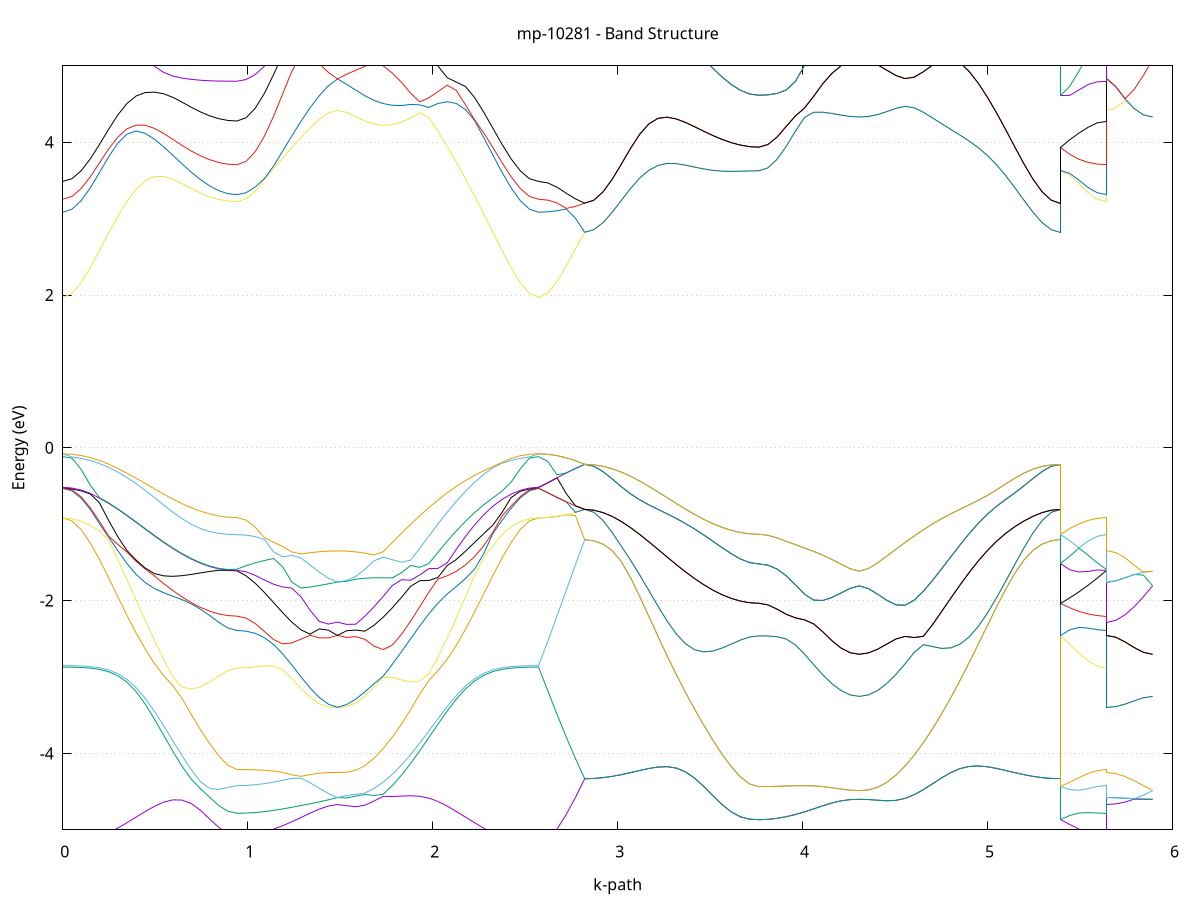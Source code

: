 set title 'mp-10281 - Band Structure'
set xlabel 'k-path'
set ylabel 'Energy (eV)'
set grid y
set yrange [-5:5]
set terminal png size 800,600
set output 'mp-10281_bands_gnuplot.png'
plot '-' using 1:2 with lines notitle, '-' using 1:2 with lines notitle, '-' using 1:2 with lines notitle, '-' using 1:2 with lines notitle, '-' using 1:2 with lines notitle, '-' using 1:2 with lines notitle, '-' using 1:2 with lines notitle, '-' using 1:2 with lines notitle, '-' using 1:2 with lines notitle, '-' using 1:2 with lines notitle, '-' using 1:2 with lines notitle, '-' using 1:2 with lines notitle, '-' using 1:2 with lines notitle, '-' using 1:2 with lines notitle, '-' using 1:2 with lines notitle, '-' using 1:2 with lines notitle, '-' using 1:2 with lines notitle, '-' using 1:2 with lines notitle, '-' using 1:2 with lines notitle, '-' using 1:2 with lines notitle, '-' using 1:2 with lines notitle, '-' using 1:2 with lines notitle, '-' using 1:2 with lines notitle, '-' using 1:2 with lines notitle, '-' using 1:2 with lines notitle, '-' using 1:2 with lines notitle, '-' using 1:2 with lines notitle, '-' using 1:2 with lines notitle, '-' using 1:2 with lines notitle, '-' using 1:2 with lines notitle, '-' using 1:2 with lines notitle, '-' using 1:2 with lines notitle, '-' using 1:2 with lines notitle, '-' using 1:2 with lines notitle, '-' using 1:2 with lines notitle, '-' using 1:2 with lines notitle, '-' using 1:2 with lines notitle, '-' using 1:2 with lines notitle, '-' using 1:2 with lines notitle, '-' using 1:2 with lines notitle, '-' using 1:2 with lines notitle, '-' using 1:2 with lines notitle, '-' using 1:2 with lines notitle, '-' using 1:2 with lines notitle, '-' using 1:2 with lines notitle, '-' using 1:2 with lines notitle, '-' using 1:2 with lines notitle, '-' using 1:2 with lines notitle, '-' using 1:2 with lines notitle, '-' using 1:2 with lines notitle, '-' using 1:2 with lines notitle, '-' using 1:2 with lines notitle, '-' using 1:2 with lines notitle, '-' using 1:2 with lines notitle, '-' using 1:2 with lines notitle, '-' using 1:2 with lines notitle, '-' using 1:2 with lines notitle, '-' using 1:2 with lines notitle, '-' using 1:2 with lines notitle, '-' using 1:2 with lines notitle, '-' using 1:2 with lines notitle, '-' using 1:2 with lines notitle, '-' using 1:2 with lines notitle, '-' using 1:2 with lines notitle, '-' using 1:2 with lines notitle, '-' using 1:2 with lines notitle, '-' using 1:2 with lines notitle, '-' using 1:2 with lines notitle, '-' using 1:2 with lines notitle, '-' using 1:2 with lines notitle, '-' using 1:2 with lines notitle, '-' using 1:2 with lines notitle, '-' using 1:2 with lines notitle, '-' using 1:2 with lines notitle, '-' using 1:2 with lines notitle, '-' using 1:2 with lines notitle, '-' using 1:2 with lines notitle, '-' using 1:2 with lines notitle, '-' using 1:2 with lines notitle, '-' using 1:2 with lines notitle, '-' using 1:2 with lines notitle, '-' using 1:2 with lines notitle, '-' using 1:2 with lines notitle, '-' using 1:2 with lines notitle, '-' using 1:2 with lines notitle, '-' using 1:2 with lines notitle, '-' using 1:2 with lines notitle, '-' using 1:2 with lines notitle, '-' using 1:2 with lines notitle, '-' using 1:2 with lines notitle, '-' using 1:2 with lines notitle, '-' using 1:2 with lines notitle, '-' using 1:2 with lines notitle, '-' using 1:2 with lines notitle, '-' using 1:2 with lines notitle, '-' using 1:2 with lines notitle
0.000000 -13.044580
0.049559 -13.040080
0.099118 -13.026580
0.148677 -13.004280
0.198236 -12.973480
0.247795 -12.934680
0.297354 -12.888380
0.346913 -12.835380
0.396472 -12.776380
0.446031 -12.712580
0.495590 -12.644980
0.545149 -12.575080
0.594708 -12.504280
0.644267 -12.434480
0.693826 -12.367580
0.743385 -12.305880
0.792944 -12.251980
0.842503 -12.209080
0.892062 -12.180880
0.941621 -12.170980
0.941621 -12.170980
0.991044 -12.168480
1.040466 -12.160880
1.089888 -12.148480
1.139311 -12.131580
1.188733 -12.110780
1.238155 -12.086680
1.287578 -12.060080
1.337000 -12.031880
1.386422 -12.003180
1.435845 -11.975380
1.485267 -11.956280
1.485267 -11.956280
1.534689 -11.977680
1.584111 -12.013080
1.633534 -12.055880
1.682956 -12.105380
1.732378 -12.161080
1.781801 -12.222380
1.831223 -12.288280
1.880645 -12.357780
1.930068 -12.429480
1.979490 -12.502280
2.028912 -12.574680
2.078335 -12.645480
2.127757 -12.713480
2.177179 -12.777380
2.226602 -12.836280
2.276024 -12.889180
2.325446 -12.935280
2.374868 -12.973880
2.424291 -13.004480
2.473713 -13.026680
2.523135 -13.040080
2.572558 -13.044580
2.572558 -13.044580
2.622392 -13.039980
2.672226 -13.026180
2.722060 -13.003480
2.771894 -12.972180
2.821729 -12.932780
2.821729 -12.932780
2.871288 -12.928380
2.920847 -12.915480
2.970406 -12.894280
3.019965 -12.864880
3.069524 -12.827880
3.119083 -12.783880
3.168642 -12.733580
3.218201 -12.677880
3.267760 -12.617880
3.317319 -12.554580
3.366878 -12.489580
3.416437 -12.424180
3.465996 -12.360280
3.515555 -12.299680
3.565114 -12.244480
3.614673 -12.197080
3.664232 -12.159880
3.713791 -12.135880
3.763350 -12.127580
3.763350 -12.127580
3.812772 -12.125280
3.862195 -12.118680
3.911617 -12.107780
3.961039 -12.093080
4.010462 -12.075180
4.059884 -12.054580
4.109306 -12.032180
4.158729 -12.008780
4.208151 -11.985580
4.257573 -11.963880
4.306996 -11.949180
4.306996 -11.949180
4.356418 -11.965380
4.405840 -11.992880
4.455262 -12.027380
4.504685 -12.068480
4.554107 -12.116080
4.603529 -12.169380
4.652952 -12.227780
4.702374 -12.290180
4.751796 -12.355380
4.801219 -12.422080
4.850641 -12.489080
4.900063 -12.555080
4.949486 -12.618680
4.998908 -12.678880
5.048330 -12.734480
5.097752 -12.784680
5.147175 -12.828480
5.196597 -12.865280
5.246019 -12.894480
5.295442 -12.915580
5.344864 -12.928480
5.394286 -12.932780
5.394286 -12.127580
5.444121 -12.142680
5.493955 -12.154880
5.543789 -12.163780
5.593623 -12.169180
5.643457 -12.170980
5.643457 -11.956280
5.693292 -11.955980
5.743126 -11.954980
5.792960 -11.953380
5.842794 -11.951380
5.892628 -11.949180
e
0.000000 -12.646480
0.049559 -12.642780
0.099118 -12.631580
0.148677 -12.613180
0.198236 -12.587980
0.247795 -12.556380
0.297354 -12.519080
0.346913 -12.476680
0.396472 -12.430380
0.446031 -12.381080
0.495590 -12.329980
0.545149 -12.278580
0.594708 -12.228080
0.644267 -12.180180
0.693826 -12.136380
0.743385 -12.098180
0.792944 -12.066880
0.842503 -12.043780
0.892062 -12.029680
0.941621 -12.025080
0.941621 -12.025080
0.991044 -12.023580
1.040466 -12.019280
1.089888 -12.012480
1.139311 -12.003480
1.188733 -11.992880
1.238155 -11.981380
1.287578 -11.969880
1.337000 -11.959180
1.386422 -11.950280
1.435845 -11.944280
1.485267 -11.942080
1.485267 -11.942080
1.534689 -11.944580
1.584111 -11.952480
1.633534 -11.966480
1.682956 -11.986780
1.732378 -12.013480
1.781801 -12.046280
1.831223 -12.084880
1.880645 -12.128280
1.930068 -12.175680
1.979490 -12.225980
2.028912 -12.277880
2.078335 -12.330180
2.127757 -12.381680
2.177179 -12.431080
2.226602 -12.477480
2.276024 -12.519680
2.325446 -12.556880
2.374868 -12.588280
2.424291 -12.613380
2.473713 -12.631680
2.523135 -12.642780
2.572558 -12.646480
2.572558 -12.646480
2.622392 -12.709180
2.672226 -12.772980
2.722060 -12.832280
2.771894 -12.885780
2.821729 -12.932680
2.821729 -12.932680
2.871288 -12.928380
2.920847 -12.915480
2.970406 -12.894180
3.019965 -12.864880
3.069524 -12.827880
3.119083 -12.783880
3.168642 -12.733580
3.218201 -12.677880
3.267760 -12.617880
3.317319 -12.554580
3.366878 -12.489580
3.416437 -12.424180
3.465996 -12.360280
3.515555 -12.299680
3.565114 -12.244480
3.614673 -12.197080
3.664232 -12.159880
3.713791 -12.135880
3.763350 -12.127580
3.763350 -12.127580
3.812772 -12.125280
3.862195 -12.118580
3.911617 -12.107780
3.961039 -12.093080
4.010462 -12.075180
4.059884 -12.054580
4.109306 -12.032180
4.158729 -12.008780
4.208151 -11.985580
4.257573 -11.963880
4.306996 -11.949180
4.306996 -11.949180
4.356418 -11.965380
4.405840 -11.992880
4.455262 -12.027280
4.504685 -12.068480
4.554107 -12.116080
4.603529 -12.169380
4.652952 -12.227780
4.702374 -12.290180
4.751796 -12.355380
4.801219 -12.422080
4.850641 -12.489080
4.900063 -12.555080
4.949486 -12.618680
4.998908 -12.678880
5.048330 -12.734480
5.097752 -12.784680
5.147175 -12.828480
5.196597 -12.865280
5.246019 -12.894480
5.295442 -12.915580
5.344864 -12.928480
5.394286 -12.932680
5.394286 -12.127580
5.444121 -12.109780
5.493955 -12.089880
5.543789 -12.068280
5.593623 -12.045580
5.643457 -12.025080
5.643457 -11.942080
5.693292 -11.942380
5.743126 -11.943380
5.792960 -11.944980
5.842794 -11.946980
5.892628 -11.949180
e
0.000000 -12.637280
0.049559 -12.633480
0.099118 -12.622280
0.148677 -12.603880
0.198236 -12.578680
0.247795 -12.546980
0.297354 -12.509580
0.346913 -12.467280
0.396472 -12.420880
0.446031 -12.371580
0.495590 -12.320480
0.545149 -12.269080
0.594708 -12.218780
0.644267 -12.171080
0.693826 -12.127580
0.743385 -12.089880
0.792944 -12.059380
0.842503 -12.036980
0.892062 -12.023480
0.941621 -12.018980
0.941621 -12.018980
0.991044 -12.017580
1.040466 -12.013380
1.089888 -12.006680
1.139311 -11.997880
1.188733 -11.987480
1.238155 -11.976080
1.287578 -11.964580
1.337000 -11.953880
1.386422 -11.944880
1.435845 -11.938480
1.485267 -11.935880
1.485267 -11.935880
1.534689 -11.937880
1.584111 -11.945380
1.633534 -11.958780
1.682956 -11.978580
1.732378 -12.004880
1.781801 -12.037480
1.831223 -12.075680
1.880645 -12.118980
1.930068 -12.166280
1.979490 -12.216480
2.028912 -12.268280
2.078335 -12.320680
2.127757 -12.372080
2.177179 -12.421580
2.226602 -12.467980
2.276024 -12.510180
2.325446 -12.547480
2.374868 -12.578980
2.424291 -12.604080
2.473713 -12.622380
2.523135 -12.633480
2.572558 -12.637280
2.572558 -12.637280
2.622392 -12.572780
2.672226 -12.503780
2.722060 -12.436480
2.771894 -12.372680
2.821729 -12.314280
2.821729 -12.314280
2.871288 -12.311380
2.920847 -12.302580
2.970406 -12.288080
3.019965 -12.268380
3.069524 -12.243880
3.119083 -12.215380
3.168642 -12.183580
3.218201 -12.149380
3.267760 -12.113880
3.317319 -12.078280
3.366878 -12.043880
3.416437 -12.011780
3.465996 -11.983280
3.515555 -11.959380
3.565114 -11.940780
3.614673 -11.927880
3.664232 -11.920080
3.713791 -11.916380
3.763350 -11.915380
3.763350 -11.915380
3.812772 -11.914880
3.862195 -11.913480
3.911617 -11.911380
3.961039 -11.908980
4.010462 -11.906780
4.059884 -11.905580
4.109306 -11.905980
4.158729 -11.908880
4.208151 -11.915180
4.257573 -11.925480
4.306996 -11.935880
4.306996 -11.935880
4.356418 -11.924480
4.405840 -11.912180
4.455262 -11.904580
4.504685 -11.902380
4.554107 -11.906180
4.603529 -11.915980
4.652952 -11.931780
4.702374 -11.953180
4.751796 -11.979480
4.801219 -12.009680
4.850641 -12.042980
4.900063 -12.078180
4.949486 -12.114180
4.998908 -12.149880
5.048330 -12.184080
5.097752 -12.215780
5.147175 -12.244280
5.196597 -12.268580
5.246019 -12.288280
5.295442 -12.302580
5.344864 -12.311380
5.394286 -12.314280
5.394286 -11.915380
5.444121 -11.933480
5.493955 -11.953680
5.543789 -11.975480
5.593623 -11.998380
5.643457 -12.018980
5.643457 -11.935880
5.693292 -11.935880
5.743126 -11.935880
5.792960 -11.935880
5.842794 -11.935880
5.892628 -11.935880
e
0.000000 -12.165080
0.049559 -12.162480
0.099118 -12.154880
0.148677 -12.142580
0.198236 -12.125780
0.247795 -12.105080
0.297354 -12.081080
0.346913 -12.054580
0.396472 -12.026680
0.446031 -11.998180
0.495590 -11.970280
0.545149 -11.944180
0.594708 -11.920880
0.644267 -11.901380
0.693826 -11.886580
0.743385 -11.876680
0.792944 -11.871580
0.842503 -11.870080
0.892062 -11.870480
0.941621 -11.870880
0.941621 -11.870880
0.991044 -11.870780
1.040466 -11.870580
1.089888 -11.870580
1.139311 -11.871080
1.188733 -11.872680
1.238155 -11.875880
1.287578 -11.881580
1.337000 -11.890480
1.386422 -11.903280
1.435845 -11.920380
1.485267 -11.935880
1.485267 -11.935880
1.534689 -11.919580
1.584111 -11.899180
1.633534 -11.882680
1.682956 -11.870980
1.732378 -11.864980
1.781801 -11.864780
1.831223 -11.870380
1.880645 -11.881680
1.930068 -11.898080
1.979490 -11.918880
2.028912 -11.943280
2.078335 -11.970080
2.127757 -11.998380
2.177179 -12.026980
2.226602 -12.055080
2.276024 -12.081480
2.325446 -12.105280
2.374868 -12.125980
2.424291 -12.142680
2.473713 -12.154980
2.523135 -12.162480
2.572558 -12.165080
2.572558 -12.165080
2.622392 -12.171480
2.672226 -12.190580
2.722060 -12.221680
2.771894 -12.263380
2.821729 -12.314280
2.821729 -12.314280
2.871288 -12.311380
2.920847 -12.302580
2.970406 -12.288080
3.019965 -12.268380
3.069524 -12.243880
3.119083 -12.215380
3.168642 -12.183480
3.218201 -12.149380
3.267760 -12.113880
3.317319 -12.078280
3.366878 -12.043880
3.416437 -12.011780
3.465996 -11.983280
3.515555 -11.959380
3.565114 -11.940780
3.614673 -11.927780
3.664232 -11.920080
3.713791 -11.916380
3.763350 -11.915380
3.763350 -11.915380
3.812772 -11.914880
3.862195 -11.913480
3.911617 -11.911380
3.961039 -11.908980
4.010462 -11.906780
4.059884 -11.905580
4.109306 -11.905980
4.158729 -11.908880
4.208151 -11.915180
4.257573 -11.925480
4.306996 -11.935880
4.306996 -11.935880
4.356418 -11.924480
4.405840 -11.912180
4.455262 -11.904580
4.504685 -11.902380
4.554107 -11.906180
4.603529 -11.915980
4.652952 -11.931780
4.702374 -11.953180
4.751796 -11.979380
4.801219 -12.009680
4.850641 -12.042980
4.900063 -12.078180
4.949486 -12.114180
4.998908 -12.149880
5.048330 -12.184080
5.097752 -12.215780
5.147175 -12.244280
5.196597 -12.268580
5.246019 -12.288280
5.295442 -12.302580
5.344864 -12.311380
5.394286 -12.314280
5.394286 -11.915380
5.444121 -11.899980
5.493955 -11.887480
5.543789 -11.878280
5.593623 -11.872780
5.643457 -11.870880
5.643457 -11.935880
5.693292 -11.935880
5.743126 -11.935880
5.792960 -11.935880
5.842794 -11.935880
5.892628 -11.935880
e
0.000000 -6.335680
0.049559 -6.334980
0.099118 -6.333480
0.148677 -6.333580
0.198236 -6.335080
0.247795 -6.337280
0.297354 -6.339680
0.346913 -6.341980
0.396472 -6.343880
0.446031 -6.345180
0.495590 -6.345780
0.545149 -6.345880
0.594708 -6.345880
0.644267 -6.345780
0.693826 -6.345780
0.743385 -6.345880
0.792944 -6.345980
0.842503 -6.346180
0.892062 -6.346280
0.941621 -6.346380
0.941621 -6.346380
0.991044 -6.344280
1.040466 -6.338280
1.089888 -6.328880
1.139311 -6.316580
1.188733 -6.302680
1.238155 -6.288380
1.287578 -6.275080
1.337000 -6.264080
1.386422 -6.256280
1.435845 -6.251980
1.485267 -6.250780
1.485267 -6.250780
1.534689 -6.251880
1.584111 -6.254580
1.633534 -6.258380
1.682956 -6.263080
1.732378 -6.268380
1.781801 -6.274080
1.831223 -6.280180
1.880645 -6.286480
1.930068 -6.292780
1.979490 -6.298880
2.028912 -6.304580
2.078335 -6.309580
2.127757 -6.313880
2.177179 -6.322580
2.226602 -6.328180
2.276024 -6.331280
2.325446 -6.332680
2.374868 -6.333080
2.424291 -6.332980
2.473713 -6.333480
2.523135 -6.334980
2.572558 -6.335680
2.572558 -6.335680
2.622392 -6.335780
2.672226 -6.336080
2.722060 -6.336380
2.771894 -6.336280
2.821729 -6.335280
2.821729 -6.335280
2.871288 -6.335980
2.920847 -6.337480
2.970406 -6.339380
3.019965 -6.341280
3.069524 -6.342780
3.119083 -6.343780
3.168642 -6.344080
3.218201 -6.343480
3.267760 -6.341680
3.317319 -6.338780
3.366878 -6.334680
3.416437 -6.329780
3.465996 -6.324480
3.515555 -6.319380
3.565114 -6.314880
3.614673 -6.311380
3.664232 -6.308880
3.713791 -6.307380
3.763350 -6.306980
3.763350 -6.306980
3.812772 -6.305080
3.862195 -6.299780
3.911617 -6.291880
3.961039 -6.282480
4.010462 -6.273480
4.059884 -6.266480
4.109306 -6.262280
4.158729 -6.260180
4.208151 -6.259380
4.257573 -6.259280
4.306996 -6.259280
4.306996 -6.259280
4.356418 -6.259180
4.405840 -6.258980
4.455262 -6.258580
4.504685 -6.258080
4.554107 -6.257480
4.603529 -6.256980
4.652952 -6.256880
4.702374 -6.259780
4.751796 -6.273680
4.801219 -6.290480
4.850641 -6.305880
4.900063 -6.318580
4.949486 -6.328280
4.998908 -6.335080
5.048330 -6.339180
5.097752 -6.341180
5.147175 -6.341580
5.196597 -6.340780
5.246019 -6.339280
5.295442 -6.337480
5.344864 -6.335880
5.394286 -6.335280
5.394286 -6.306980
5.444121 -6.319480
5.493955 -6.330480
5.543789 -6.339080
5.593623 -6.344480
5.643457 -6.346380
5.643457 -6.250780
5.693292 -6.251680
5.743126 -6.253980
5.792960 -6.256580
5.842794 -6.258580
5.892628 -6.259280
e
0.000000 -6.330380
0.049559 -6.330480
0.099118 -6.329980
0.148677 -6.327080
0.198236 -6.322680
0.247795 -6.319780
0.297354 -6.319980
0.346913 -6.320580
0.396472 -6.320280
0.446031 -6.318580
0.495590 -6.314980
0.545149 -6.309380
0.594708 -6.301680
0.644267 -6.292280
0.693826 -6.282380
0.743385 -6.273780
0.792944 -6.267680
0.842503 -6.264080
0.892062 -6.262280
0.941621 -6.261780
0.941621 -6.261780
0.991044 -6.260280
1.040466 -6.256180
1.089888 -6.250780
1.139311 -6.246480
1.188733 -6.245080
1.238155 -6.245780
1.287578 -6.247280
1.337000 -6.248680
1.386422 -6.249880
1.435845 -6.250580
1.485267 -6.250780
1.485267 -6.250780
1.534689 -6.250480
1.584111 -6.249780
1.633534 -6.248680
1.682956 -6.247180
1.732378 -6.245580
1.781801 -6.244180
1.831223 -6.243480
1.880645 -6.248280
1.930068 -6.259580
1.979490 -6.270880
2.028912 -6.284580
2.078335 -6.301280
2.127757 -6.313380
2.177179 -6.315980
2.226602 -6.317280
2.276024 -6.317580
2.325446 -6.318080
2.374868 -6.321780
2.424291 -6.326980
2.473713 -6.329880
2.523135 -6.330480
2.572558 -6.330380
2.572558 -6.330380
2.622392 -6.329780
2.672226 -6.328080
2.722060 -6.327980
2.771894 -6.332780
2.821729 -6.335280
2.821729 -6.335280
2.871288 -6.335880
2.920847 -6.337480
2.970406 -6.339380
3.019965 -6.341280
3.069524 -6.342780
3.119083 -6.343780
3.168642 -6.344080
3.218201 -6.343480
3.267760 -6.341680
3.317319 -6.338780
3.366878 -6.334680
3.416437 -6.329780
3.465996 -6.324480
3.515555 -6.319380
3.565114 -6.314880
3.614673 -6.311380
3.664232 -6.308880
3.713791 -6.307380
3.763350 -6.306880
3.763350 -6.306880
3.812772 -6.305080
3.862195 -6.299780
3.911617 -6.291880
3.961039 -6.282480
4.010462 -6.273480
4.059884 -6.266480
4.109306 -6.262180
4.158729 -6.260180
4.208151 -6.259380
4.257573 -6.259280
4.306996 -6.259280
4.306996 -6.259280
4.356418 -6.259180
4.405840 -6.258980
4.455262 -6.258580
4.504685 -6.258080
4.554107 -6.257480
4.603529 -6.256980
4.652952 -6.256880
4.702374 -6.259780
4.751796 -6.273680
4.801219 -6.290480
4.850641 -6.305880
4.900063 -6.318580
4.949486 -6.328280
4.998908 -6.335080
5.048330 -6.339180
5.097752 -6.341180
5.147175 -6.341580
5.196597 -6.340780
5.246019 -6.339280
5.295442 -6.337480
5.344864 -6.335880
5.394286 -6.335280
5.394286 -6.306880
5.444121 -6.293880
5.493955 -6.281480
5.543789 -6.271180
5.593623 -6.264180
5.643457 -6.261780
5.643457 -6.250780
5.693292 -6.251680
5.743126 -6.253980
5.792960 -6.256580
5.842794 -6.258580
5.892628 -6.259280
e
0.000000 -6.330380
0.049559 -6.329480
0.099118 -6.326780
0.148677 -6.322280
0.198236 -6.316280
0.247795 -6.308980
0.297354 -6.300780
0.346913 -6.292180
0.396472 -6.284080
0.446031 -6.276480
0.495590 -6.269280
0.545149 -6.263180
0.594708 -6.258280
0.644267 -6.253880
0.693826 -6.249280
0.743385 -6.243780
0.792944 -6.237380
0.842503 -6.231280
0.892062 -6.227080
0.941621 -6.226480
0.941621 -6.226480
0.991044 -6.227080
1.040466 -6.227380
1.089888 -6.226780
1.139311 -6.223380
1.188733 -6.215680
1.238155 -6.205480
1.287578 -6.194780
1.337000 -6.194380
1.386422 -6.194980
1.435845 -6.195080
1.485267 -6.194880
1.485267 -6.194880
1.534689 -6.195380
1.584111 -6.197480
1.633534 -6.202180
1.682956 -6.209180
1.732378 -6.217680
1.781801 -6.227180
1.831223 -6.237380
1.880645 -6.244580
1.930068 -6.250280
1.979490 -6.264980
2.028912 -6.281780
2.078335 -6.291480
2.127757 -6.299480
2.177179 -6.305480
2.226602 -6.309480
2.276024 -6.311580
2.325446 -6.315180
2.374868 -6.319880
2.424291 -6.323280
2.473713 -6.326980
2.523135 -6.329480
2.572558 -6.330380
2.572558 -6.330380
2.622392 -6.329780
2.672226 -6.328080
2.722060 -6.325180
2.771894 -6.321380
2.821729 -6.316680
2.821729 -6.316680
2.871288 -6.315680
2.920847 -6.312780
2.970406 -6.308080
3.019965 -6.301680
3.069524 -6.293880
3.119083 -6.284880
3.168642 -6.275080
3.218201 -6.265380
3.267760 -6.258080
3.317319 -6.252380
3.366878 -6.247780
3.416437 -6.243680
3.465996 -6.239680
3.515555 -6.235680
3.565114 -6.231680
3.614673 -6.227880
3.664232 -6.224880
3.713791 -6.222880
3.763350 -6.222180
3.763350 -6.222180
3.812772 -6.221180
3.862195 -6.218480
3.911617 -6.215180
3.961039 -6.211380
4.010462 -6.206180
4.059884 -6.198580
4.109306 -6.188680
4.158729 -6.177680
4.208151 -6.167280
4.257573 -6.159180
4.306996 -6.155680
4.306996 -6.155680
4.356418 -6.159480
4.405840 -6.168480
4.455262 -6.179780
4.504685 -6.192480
4.554107 -6.206080
4.603529 -6.220780
4.652952 -6.236280
4.702374 -6.250480
4.751796 -6.254780
4.801219 -6.256580
4.850641 -6.259280
4.900063 -6.263280
4.949486 -6.268780
4.998908 -6.275480
5.048330 -6.282780
5.097752 -6.290080
5.147175 -6.296980
5.196597 -6.303280
5.246019 -6.308680
5.295442 -6.312980
5.344864 -6.315680
5.394286 -6.316680
5.394286 -6.222180
5.444121 -6.223280
5.493955 -6.224280
5.543789 -6.224980
5.593623 -6.225480
5.643457 -6.226480
5.643457 -6.194880
5.693292 -6.192980
5.743126 -6.187280
5.792960 -6.178580
5.842794 -6.167580
5.892628 -6.155680
e
0.000000 -6.297180
0.049559 -6.297880
0.099118 -6.300980
0.148677 -6.305380
0.198236 -6.308380
0.247795 -6.307280
0.297354 -6.300580
0.346913 -6.291580
0.396472 -6.282280
0.446031 -6.273080
0.495590 -6.264180
0.545149 -6.255980
0.594708 -6.248780
0.644267 -6.242480
0.693826 -6.237380
0.743385 -6.233280
0.792944 -6.230180
0.842503 -6.228080
0.892062 -6.226880
0.941621 -6.225580
0.941621 -6.225580
0.991044 -6.222880
1.040466 -6.216180
1.089888 -6.208280
1.139311 -6.202480
1.188733 -6.197480
1.238155 -6.194480
1.287578 -6.193880
1.337000 -6.184980
1.386422 -6.176380
1.435845 -6.169180
1.485267 -6.163280
1.485267 -6.163280
1.534689 -6.168480
1.584111 -6.172980
1.633534 -6.175680
1.682956 -6.176880
1.732378 -6.178580
1.781801 -6.189880
1.831223 -6.200880
1.880645 -6.210480
1.930068 -6.225880
1.979490 -6.246080
2.028912 -6.258480
2.078335 -6.269280
2.127757 -6.279680
2.177179 -6.289580
2.226602 -6.298880
2.276024 -6.307480
2.325446 -6.311480
2.374868 -6.309280
2.424291 -6.305480
2.473713 -6.300980
2.523135 -6.297880
2.572558 -6.297180
2.572558 -6.297180
2.622392 -6.308280
2.672226 -6.319980
2.722060 -6.325180
2.771894 -6.321380
2.821729 -6.316680
2.821729 -6.316680
2.871288 -6.315680
2.920847 -6.312780
2.970406 -6.308080
3.019965 -6.301680
3.069524 -6.293780
3.119083 -6.284880
3.168642 -6.275080
3.218201 -6.265380
3.267760 -6.258080
3.317319 -6.252380
3.366878 -6.247680
3.416437 -6.243580
3.465996 -6.239680
3.515555 -6.235680
3.565114 -6.231580
3.614673 -6.227880
3.664232 -6.224880
3.713791 -6.222880
3.763350 -6.222180
3.763350 -6.222180
3.812772 -6.221180
3.862195 -6.218480
3.911617 -6.215180
3.961039 -6.211380
4.010462 -6.206180
4.059884 -6.198580
4.109306 -6.188680
4.158729 -6.177680
4.208151 -6.167280
4.257573 -6.159180
4.306996 -6.155680
4.306996 -6.155680
4.356418 -6.159480
4.405840 -6.168380
4.455262 -6.179780
4.504685 -6.192480
4.554107 -6.206080
4.603529 -6.220680
4.652952 -6.236280
4.702374 -6.250480
4.751796 -6.254780
4.801219 -6.256580
4.850641 -6.259280
4.900063 -6.263280
4.949486 -6.268780
4.998908 -6.275480
5.048330 -6.282780
5.097752 -6.290080
5.147175 -6.296980
5.196597 -6.303280
5.246019 -6.308680
5.295442 -6.312980
5.344864 -6.315680
5.394286 -6.316680
5.394286 -6.222180
5.444121 -6.221080
5.493955 -6.219980
5.543789 -6.221980
5.593623 -6.225380
5.643457 -6.225580
5.643457 -6.163280
5.693292 -6.161280
5.743126 -6.155980
5.792960 -6.149180
5.842794 -6.143880
5.892628 -6.155680
e
0.000000 -6.292480
0.049559 -6.295280
0.099118 -6.298680
0.148677 -6.299780
0.198236 -6.299580
0.247795 -6.297580
0.297354 -6.293780
0.346913 -6.287880
0.396472 -6.279480
0.446031 -6.270280
0.495590 -6.261780
0.545149 -6.253980
0.594708 -6.246680
0.644267 -6.240080
0.693826 -6.234080
0.743385 -6.228880
0.792944 -6.224480
0.842503 -6.221180
0.892062 -6.219080
0.941621 -6.218280
0.941621 -6.218280
0.991044 -6.217080
1.040466 -6.213480
1.089888 -6.205980
1.139311 -6.193080
1.188733 -6.178980
1.238155 -6.164980
1.287578 -6.152180
1.337000 -6.152980
1.386422 -6.154880
1.435845 -6.158480
1.485267 -6.163280
1.485267 -6.163280
1.534689 -6.158980
1.584111 -6.157280
1.633534 -6.160180
1.682956 -6.168080
1.732378 -6.177580
1.781801 -6.178380
1.831223 -6.179980
1.880645 -6.195680
1.930068 -6.216680
1.979490 -6.220580
2.028912 -6.222580
2.078335 -6.228180
2.127757 -6.244480
2.177179 -6.259180
2.226602 -6.272080
2.276024 -6.283280
2.325446 -6.292180
2.374868 -6.297580
2.424291 -6.299380
2.473713 -6.298580
2.523135 -6.295280
2.572558 -6.292480
2.572558 -6.292480
2.622392 -6.294780
2.672226 -6.299780
2.722060 -6.305580
2.771894 -6.311280
2.821729 -6.316680
2.821729 -6.316680
2.871288 -6.315380
2.920847 -6.311780
2.970406 -6.306380
3.019965 -6.299580
3.069524 -6.291680
3.119083 -6.282980
3.168642 -6.273880
3.218201 -6.264880
3.267760 -6.254580
3.317319 -6.244680
3.366878 -6.235280
3.416437 -6.226780
3.465996 -6.219280
3.515555 -6.213080
3.565114 -6.207980
3.614673 -6.204080
3.664232 -6.201380
3.713791 -6.199780
3.763350 -6.199280
3.763350 -6.199280
3.812772 -6.198480
3.862195 -6.195980
3.911617 -6.190780
3.961039 -6.182780
4.010462 -6.172980
4.059884 -6.162980
4.109306 -6.153880
4.158729 -6.146780
4.208151 -6.142080
4.257573 -6.140380
4.306996 -6.140580
4.306996 -6.140580
4.356418 -6.139680
4.405840 -6.138580
4.455262 -6.138780
4.504685 -6.140580
4.554107 -6.144180
4.603529 -6.150080
4.652952 -6.159480
4.702374 -6.174280
4.751796 -6.192780
4.801219 -6.210280
4.850641 -6.225480
4.900063 -6.238480
4.949486 -6.249880
4.998908 -6.260380
5.048330 -6.270480
5.097752 -6.280480
5.147175 -6.289980
5.196597 -6.298580
5.246019 -6.305980
5.295442 -6.311680
5.344864 -6.315380
5.394286 -6.316680
5.394286 -6.199280
5.444121 -6.208780
5.493955 -6.216380
5.543789 -6.219080
5.593623 -6.218480
5.643457 -6.218280
5.643457 -6.163280
5.693292 -6.161280
5.743126 -6.155980
5.792960 -6.149180
5.842794 -6.143080
5.892628 -6.140580
e
0.000000 -6.292480
0.049559 -6.291380
0.099118 -6.288080
0.148677 -6.282680
0.198236 -6.275280
0.247795 -6.266180
0.297354 -6.255580
0.346913 -6.243780
0.396472 -6.231180
0.446031 -6.219080
0.495590 -6.206780
0.545149 -6.192380
0.594708 -6.180480
0.644267 -6.169580
0.693826 -6.160080
0.743385 -6.152080
0.792944 -6.145780
0.842503 -6.141280
0.892062 -6.138580
0.941621 -6.137680
0.941621 -6.137680
0.991044 -6.137280
1.040466 -6.136180
1.089888 -6.137780
1.139311 -6.143880
1.188733 -6.148680
1.238155 -6.151280
1.287578 -6.151880
1.337000 -6.139980
1.386422 -6.129680
1.435845 -6.121880
1.485267 -6.118580
1.485267 -6.118580
1.534689 -6.121980
1.584111 -6.129180
1.633534 -6.135180
1.682956 -6.138880
1.732378 -6.142680
1.781801 -6.150180
1.831223 -6.166980
1.880645 -6.182880
1.930068 -6.187380
1.979490 -6.194480
2.028912 -6.209980
2.078335 -6.224480
2.127757 -6.227580
2.177179 -6.233380
2.226602 -6.243580
2.276024 -6.255180
2.325446 -6.265880
2.374868 -6.275180
2.424291 -6.282680
2.473713 -6.288080
2.523135 -6.291380
2.572558 -6.292480
2.572558 -6.292480
2.622392 -6.294780
2.672226 -6.299780
2.722060 -6.305580
2.771894 -6.311280
2.821729 -6.316680
2.821729 -6.316680
2.871288 -6.315380
2.920847 -6.311680
2.970406 -6.306380
3.019965 -6.299580
3.069524 -6.291680
3.119083 -6.282980
3.168642 -6.273880
3.218201 -6.264880
3.267760 -6.254580
3.317319 -6.244580
3.366878 -6.235280
3.416437 -6.226780
3.465996 -6.219280
3.515555 -6.212980
3.565114 -6.207980
3.614673 -6.204080
3.664232 -6.201380
3.713791 -6.199780
3.763350 -6.199180
3.763350 -6.199180
3.812772 -6.198480
3.862195 -6.195980
3.911617 -6.190780
3.961039 -6.182780
4.010462 -6.172980
4.059884 -6.162880
4.109306 -6.153880
4.158729 -6.146780
4.208151 -6.142080
4.257573 -6.140380
4.306996 -6.140480
4.306996 -6.140480
4.356418 -6.139680
4.405840 -6.138580
4.455262 -6.138780
4.504685 -6.140480
4.554107 -6.144080
4.603529 -6.150080
4.652952 -6.159480
4.702374 -6.174280
4.751796 -6.192780
4.801219 -6.210280
4.850641 -6.225480
4.900063 -6.238480
4.949486 -6.249880
4.998908 -6.260380
5.048330 -6.270480
5.097752 -6.280480
5.147175 -6.289980
5.196597 -6.298580
5.246019 -6.305980
5.295442 -6.311580
5.344864 -6.315380
5.394286 -6.316680
5.394286 -6.199180
5.444121 -6.187980
5.493955 -6.175280
5.543789 -6.161480
5.593623 -6.147280
5.643457 -6.137680
5.643457 -6.118580
5.693292 -6.120280
5.743126 -6.125380
5.792960 -6.133480
5.842794 -6.143080
5.892628 -6.140480
e
0.000000 -6.280380
0.049559 -6.277280
0.099118 -6.271980
0.148677 -6.266280
0.198236 -6.259980
0.247795 -6.253280
0.297354 -6.245980
0.346913 -6.238180
0.396472 -6.229380
0.446031 -6.218180
0.495590 -6.205080
0.545149 -6.192080
0.594708 -6.175380
0.644267 -6.156880
0.693826 -6.142780
0.743385 -6.135380
0.792944 -6.129680
0.842503 -6.125580
0.892062 -6.123080
0.941621 -6.122280
0.941621 -6.122280
0.991044 -6.124480
1.040466 -6.129880
1.089888 -6.132880
1.139311 -6.130080
1.188733 -6.125780
1.238155 -6.120380
1.287578 -6.114080
1.337000 -6.107180
1.386422 -6.100280
1.435845 -6.093780
1.485267 -6.088280
1.485267 -6.088280
1.534689 -6.090580
1.584111 -6.089880
1.633534 -6.089880
1.682956 -6.092180
1.732378 -6.098280
1.781801 -6.110480
1.831223 -6.129580
1.880645 -6.145680
1.930068 -6.164180
1.979490 -6.186480
2.028912 -6.199780
2.078335 -6.209280
2.127757 -6.218880
2.177179 -6.228080
2.226602 -6.236880
2.276024 -6.245080
2.325446 -6.252680
2.374868 -6.259680
2.424291 -6.266180
2.473713 -6.271980
2.523135 -6.277280
2.572558 -6.280380
2.572558 -6.280380
2.622392 -6.270180
2.672226 -6.265380
2.722060 -6.259980
2.771894 -6.254580
2.821729 -6.249680
2.821729 -6.249680
2.871288 -6.249380
2.920847 -6.248680
2.970406 -6.247380
3.019965 -6.245380
3.069524 -6.242380
3.119083 -6.238280
3.168642 -6.232480
3.218201 -6.224080
3.267760 -6.212180
3.317319 -6.196580
3.366878 -6.177380
3.416437 -6.155180
3.465996 -6.130680
3.515555 -6.105180
3.565114 -6.081380
3.614673 -6.069880
3.664232 -6.063780
3.713791 -6.060180
3.763350 -6.058880
3.763350 -6.058880
3.812772 -6.060680
3.862195 -6.064480
3.911617 -6.068580
3.961039 -6.072180
4.010462 -6.075580
4.059884 -6.079180
4.109306 -6.083580
4.158729 -6.088880
4.208151 -6.094480
4.257573 -6.098780
4.306996 -6.100380
4.306996 -6.100380
4.356418 -6.099080
4.405840 -6.096280
4.455262 -6.093580
4.504685 -6.092680
4.554107 -6.096480
4.603529 -6.108680
4.652952 -6.128480
4.702374 -6.147380
4.751796 -6.161780
4.801219 -6.174580
4.850641 -6.186980
4.900063 -6.199180
4.949486 -6.210680
4.998908 -6.220880
5.048330 -6.229480
5.097752 -6.236180
5.147175 -6.241280
5.196597 -6.244880
5.246019 -6.247180
5.295442 -6.248680
5.344864 -6.249380
5.394286 -6.249680
5.394286 -6.058880
5.444121 -6.070680
5.493955 -6.083880
5.543789 -6.098080
5.593623 -6.112580
5.643457 -6.122280
5.643457 -6.088280
5.693292 -6.089080
5.743126 -6.091580
5.792960 -6.095180
5.842794 -6.098680
5.892628 -6.100380
e
0.000000 -6.272380
0.049559 -6.271180
0.099118 -6.267880
0.148677 -6.262380
0.198236 -6.254880
0.247795 -6.245780
0.297354 -6.236180
0.346913 -6.229580
0.396472 -6.220780
0.446031 -6.208280
0.495590 -6.191180
0.545149 -6.173180
0.594708 -6.161880
0.644267 -6.151580
0.693826 -6.137780
0.743385 -6.118580
0.792944 -6.099980
0.842503 -6.082480
0.892062 -6.067980
0.941621 -6.061380
0.941621 -6.061380
0.991044 -6.058780
1.040466 -6.052180
1.089888 -6.043180
1.139311 -6.033280
1.188733 -6.030780
1.238155 -6.039280
1.287578 -6.049080
1.337000 -6.059680
1.386422 -6.070580
1.435845 -6.080780
1.485267 -6.088280
1.485267 -6.088280
1.534689 -6.083980
1.584111 -6.081380
1.633534 -6.081280
1.682956 -6.084480
1.732378 -6.091980
1.781801 -6.104080
1.831223 -6.120380
1.880645 -6.140780
1.930068 -6.158780
1.979490 -6.171880
2.028912 -6.185480
2.078335 -6.199280
2.127757 -6.212780
2.177179 -6.224380
2.226602 -6.232580
2.276024 -6.239980
2.325446 -6.248080
2.374868 -6.255880
2.424291 -6.262680
2.473713 -6.267980
2.523135 -6.271280
2.572558 -6.272380
2.572558 -6.272380
2.622392 -6.270180
2.672226 -6.265380
2.722060 -6.259980
2.771894 -6.254580
2.821729 -6.249680
2.821729 -6.249680
2.871288 -6.249380
2.920847 -6.248680
2.970406 -6.247280
3.019965 -6.245280
3.069524 -6.242380
3.119083 -6.238280
3.168642 -6.232480
3.218201 -6.224080
3.267760 -6.212180
3.317319 -6.196580
3.366878 -6.177380
3.416437 -6.155180
3.465996 -6.130580
3.515555 -6.105180
3.565114 -6.081380
3.614673 -6.069880
3.664232 -6.063780
3.713791 -6.060080
3.763350 -6.058880
3.763350 -6.058880
3.812772 -6.060680
3.862195 -6.064480
3.911617 -6.068580
3.961039 -6.072180
4.010462 -6.075580
4.059884 -6.079080
4.109306 -6.083580
4.158729 -6.088880
4.208151 -6.094480
4.257573 -6.098780
4.306996 -6.100380
4.306996 -6.100380
4.356418 -6.099080
4.405840 -6.096280
4.455262 -6.093580
4.504685 -6.092680
4.554107 -6.096480
4.603529 -6.108680
4.652952 -6.128480
4.702374 -6.147380
4.751796 -6.161780
4.801219 -6.174580
4.850641 -6.186980
4.900063 -6.199180
4.949486 -6.210580
4.998908 -6.220880
5.048330 -6.229380
5.097752 -6.236180
5.147175 -6.241280
5.196597 -6.244780
5.246019 -6.247180
5.295442 -6.248580
5.344864 -6.249380
5.394286 -6.249680
5.394286 -6.058880
5.444121 -6.048980
5.493955 -6.052480
5.543789 -6.057280
5.593623 -6.060280
5.643457 -6.061380
5.643457 -6.088280
5.693292 -6.089080
5.743126 -6.091580
5.792960 -6.095180
5.842794 -6.098680
5.892628 -6.100380
e
0.000000 -6.272380
0.049559 -6.270280
0.099118 -6.264680
0.148677 -6.256880
0.198236 -6.248980
0.247795 -6.242080
0.297354 -6.235080
0.346913 -6.223380
0.396472 -6.210980
0.446031 -6.198180
0.495590 -6.185480
0.545149 -6.168880
0.594708 -6.142280
0.644267 -6.112980
0.693826 -6.084080
0.743385 -6.058380
0.792944 -6.042980
0.842503 -6.036180
0.892062 -6.032080
0.941621 -6.030680
0.941621 -6.030680
0.991044 -6.031280
1.040466 -6.032080
1.089888 -6.031380
1.139311 -6.028180
1.188733 -6.023080
1.238155 -6.012480
1.287578 -6.001580
1.337000 -5.990180
1.386422 -5.978880
1.435845 -5.969680
1.485267 -5.965880
1.485267 -5.965880
1.534689 -5.970180
1.584111 -5.982380
1.633534 -6.000780
1.682956 -6.023680
1.732378 -6.049780
1.781801 -6.077680
1.831223 -6.105680
1.880645 -6.131180
1.930068 -6.151580
1.979490 -6.168380
2.028912 -6.182280
2.078335 -6.193880
2.127757 -6.204080
2.177179 -6.213480
2.226602 -6.222480
2.276024 -6.231280
2.325446 -6.239780
2.374868 -6.248380
2.424291 -6.256880
2.473713 -6.264680
2.523135 -6.270280
2.572558 -6.272380
2.572558 -6.272380
2.622392 -6.262480
2.672226 -6.239280
2.722060 -6.241880
2.771894 -6.245380
2.821729 -6.249680
2.821729 -6.249680
2.871288 -6.248380
2.920847 -6.244580
2.970406 -6.238380
3.019965 -6.229980
3.069524 -6.219380
3.119083 -6.206980
3.168642 -6.193080
3.218201 -6.178080
3.267760 -6.162280
3.317319 -6.146280
3.366878 -6.130380
3.416437 -6.115280
3.465996 -6.101280
3.515555 -6.088880
3.565114 -6.078280
3.614673 -6.062080
3.664232 -6.048980
3.713791 -6.041680
3.763350 -6.039380
3.763350 -6.039380
3.812772 -6.037580
3.862195 -6.033380
3.911617 -6.028580
3.961039 -6.023380
4.010462 -6.017380
4.059884 -6.009380
4.109306 -5.998480
4.158729 -5.985180
4.208151 -5.971180
4.257573 -5.959880
4.306996 -5.955580
4.306996 -5.955580
4.356418 -5.959580
4.405840 -5.970180
4.455262 -5.986480
4.504685 -6.008080
4.554107 -6.032980
4.603529 -6.055980
4.652952 -6.073880
4.702374 -6.090180
4.751796 -6.106780
4.801219 -6.123580
4.850641 -6.140080
4.900063 -6.155680
4.949486 -6.170480
4.998908 -6.184380
5.048330 -6.197480
5.097752 -6.209680
5.147175 -6.220780
5.196597 -6.230580
5.246019 -6.238680
5.295442 -6.244680
5.344864 -6.248380
5.394286 -6.249680
5.394286 -6.039380
5.444121 -6.046280
5.493955 -6.041080
5.543789 -6.035280
5.593623 -6.031780
5.643457 -6.030680
5.643457 -5.965880
5.693292 -5.965380
5.743126 -5.964180
5.792960 -5.961980
5.842794 -5.959080
5.892628 -5.955580
e
0.000000 -6.237180
0.049559 -6.236780
0.099118 -6.235680
0.148677 -6.233280
0.198236 -6.228580
0.247795 -6.220580
0.297354 -6.208780
0.346913 -6.194180
0.396472 -6.177380
0.446031 -6.158480
0.495590 -6.137580
0.545149 -6.114780
0.594708 -6.093280
0.644267 -6.077880
0.693826 -6.064080
0.743385 -6.052380
0.792944 -6.037780
0.842503 -6.023080
0.892062 -6.015080
0.941621 -6.015880
0.941621 -6.015880
0.991044 -6.013980
1.040466 -6.013180
1.089888 -6.017280
1.139311 -6.022680
1.188733 -6.020280
1.238155 -6.009180
1.287578 -5.994280
1.337000 -5.977180
1.386422 -5.959780
1.435845 -5.944580
1.485267 -5.940380
1.485267 -5.940380
1.534689 -5.941680
1.584111 -5.953880
1.633534 -5.966680
1.682956 -5.985480
1.732378 -6.026780
1.781801 -6.067480
1.831223 -6.094980
1.880645 -6.112580
1.930068 -6.128080
1.979490 -6.143480
2.028912 -6.158880
2.078335 -6.173880
2.127757 -6.188180
2.177179 -6.201180
2.226602 -6.212280
2.276024 -6.220780
2.325446 -6.226780
2.374868 -6.230980
2.424291 -6.233880
2.473713 -6.235780
2.523135 -6.236780
2.572558 -6.237180
2.572558 -6.237180
2.622392 -6.237680
2.672226 -6.239280
2.722060 -6.241880
2.771894 -6.245380
2.821729 -6.249580
2.821729 -6.249580
2.871288 -6.248380
2.920847 -6.244580
2.970406 -6.238380
3.019965 -6.229880
3.069524 -6.219380
3.119083 -6.206980
3.168642 -6.193080
3.218201 -6.178080
3.267760 -6.162280
3.317319 -6.146180
3.366878 -6.130380
3.416437 -6.115280
3.465996 -6.101280
3.515555 -6.088780
3.565114 -6.078280
3.614673 -6.062080
3.664232 -6.048980
3.713791 -6.041680
3.763350 -6.039380
3.763350 -6.039380
3.812772 -6.037580
3.862195 -6.033380
3.911617 -6.028580
3.961039 -6.023380
4.010462 -6.017380
4.059884 -6.009280
4.109306 -5.998480
4.158729 -5.985180
4.208151 -5.971180
4.257573 -5.959880
4.306996 -5.955580
4.306996 -5.955580
4.356418 -5.959480
4.405840 -5.970080
4.455262 -5.986480
4.504685 -6.008080
4.554107 -6.032980
4.603529 -6.055980
4.652952 -6.073880
4.702374 -6.090180
4.751796 -6.106780
4.801219 -6.123580
4.850641 -6.140080
4.900063 -6.155680
4.949486 -6.170480
4.998908 -6.184380
5.048330 -6.197380
5.097752 -6.209580
5.147175 -6.220780
5.196597 -6.230580
5.246019 -6.238680
5.295442 -6.244680
5.344864 -6.248380
5.394286 -6.249580
5.394286 -6.039380
5.444121 -6.032380
5.493955 -6.025980
5.543789 -6.020780
5.593623 -6.017280
5.643457 -6.015880
5.643457 -5.940380
5.693292 -5.941280
5.743126 -5.943880
5.792960 -5.947480
5.842794 -5.951580
5.892628 -5.955580
e
0.000000 -6.237180
0.049559 -6.235880
0.099118 -6.231880
0.148677 -6.225380
0.198236 -6.216480
0.247795 -6.205380
0.297354 -6.192280
0.346913 -6.177480
0.396472 -6.161380
0.446031 -6.144480
0.495590 -6.127080
0.545149 -6.109880
0.594708 -6.089680
0.644267 -6.062180
0.693826 -6.032880
0.743385 -6.007380
0.792944 -5.997080
0.842503 -6.000880
0.892062 -6.008580
0.941621 -6.009680
0.941621 -6.009680
0.991044 -6.010480
1.040466 -6.008780
1.089888 -6.001980
1.139311 -5.993680
1.188733 -5.984180
1.238155 -5.973780
1.287578 -5.963080
1.337000 -5.952980
1.386422 -5.944980
1.435845 -5.939880
1.485267 -5.930480
1.485267 -5.930480
1.534689 -5.941580
1.584111 -5.945680
1.633534 -5.957180
1.682956 -5.979780
1.732378 -5.992980
1.781801 -6.005880
1.831223 -6.018980
1.880645 -6.033080
1.930068 -6.048880
1.979490 -6.066780
2.028912 -6.086380
2.078335 -6.107180
2.127757 -6.128280
2.177179 -6.148980
2.226602 -6.168580
2.276024 -6.186480
2.325446 -6.202180
2.374868 -6.215080
2.424291 -6.224980
2.473713 -6.231880
2.523135 -6.235880
2.572558 -6.237180
2.572558 -6.237180
2.622392 -6.237680
2.672226 -6.230580
2.722060 -6.188880
2.771894 -6.136380
2.821729 -6.072280
2.821729 -6.072280
2.871288 -6.072180
2.920847 -6.071980
2.970406 -6.071580
3.019965 -6.070680
3.069524 -6.068980
3.119083 -6.066080
3.168642 -6.061880
3.218201 -6.055880
3.267760 -6.048280
3.317319 -6.039080
3.366878 -6.028680
3.416437 -6.017280
3.465996 -6.005280
3.515555 -5.992180
3.565114 -5.978180
3.614673 -5.964280
3.664232 -5.953480
3.713791 -5.947180
3.763350 -5.945180
3.763350 -5.945180
3.812772 -5.945080
3.862195 -5.944780
3.911617 -5.944180
3.961039 -5.943180
4.010462 -5.941680
4.059884 -5.939780
4.109306 -5.937280
4.158729 -5.934380
4.208151 -5.931480
4.257573 -5.928680
4.306996 -5.926880
4.306996 -5.926880
4.356418 -5.930180
4.405840 -5.939580
4.455262 -5.952880
4.504685 -5.968180
4.554107 -5.983680
4.603529 -5.997480
4.652952 -6.008480
4.702374 -6.016680
4.751796 -6.023080
4.801219 -6.029180
4.850641 -6.035780
4.900063 -6.042880
4.949486 -6.049980
4.998908 -6.056580
5.048330 -6.061980
5.097752 -6.066180
5.147175 -6.068980
5.196597 -6.070680
5.246019 -6.071580
5.295442 -6.071980
5.344864 -6.072180
5.394286 -6.072280
5.394286 -5.945180
5.444121 -5.964580
5.493955 -5.982180
5.543789 -5.996580
5.593623 -6.006080
5.643457 -6.009680
5.643457 -5.930480
5.693292 -5.930180
5.743126 -5.929380
5.792960 -5.928280
5.842794 -5.927280
5.892628 -5.926880
e
0.000000 -5.889980
0.049559 -5.891180
0.099118 -5.894080
0.148677 -5.897780
0.198236 -5.901880
0.247795 -5.906380
0.297354 -5.910980
0.346913 -5.915480
0.396472 -5.919380
0.446031 -5.921880
0.495590 -5.923080
0.545149 -5.923580
0.594708 -5.924680
0.644267 -5.927080
0.693826 -5.928980
0.743385 -5.924080
0.792944 -5.905380
0.842503 -5.888780
0.892062 -5.882680
0.941621 -5.881080
0.941621 -5.881080
0.991044 -5.881180
1.040466 -5.881380
1.089888 -5.881780
1.139311 -5.882580
1.188733 -5.885280
1.238155 -5.892480
1.287578 -5.900580
1.337000 -5.907780
1.386422 -5.914580
1.435845 -5.921680
1.485267 -5.930480
1.485267 -5.930480
1.534689 -5.922980
1.584111 -5.922080
1.633534 -5.927580
1.682956 -5.932480
1.732378 -5.934580
1.781801 -5.935680
1.831223 -5.936280
1.880645 -5.936180
1.930068 -5.935280
1.979490 -5.933380
2.028912 -5.930480
2.078335 -5.926780
2.127757 -5.922180
2.177179 -5.916980
2.226602 -5.913780
2.276024 -5.910080
2.325446 -5.905880
2.374868 -5.901680
2.424291 -5.897580
2.473713 -5.893980
2.523135 -5.891180
2.572558 -5.889980
2.572558 -5.889980
2.622392 -5.889780
2.672226 -5.889280
2.722060 -5.908080
2.771894 -5.995880
2.821729 -6.072180
2.821729 -6.072180
2.871288 -6.072180
2.920847 -6.071980
2.970406 -6.071580
3.019965 -6.070580
3.069524 -6.068880
3.119083 -6.066080
3.168642 -6.061780
3.218201 -6.055880
3.267760 -6.048280
3.317319 -6.039080
3.366878 -6.028680
3.416437 -6.017280
3.465996 -6.005180
3.515555 -5.992180
3.565114 -5.978080
3.614673 -5.964280
3.664232 -5.953380
3.713791 -5.947080
3.763350 -5.945080
3.763350 -5.945080
3.812772 -5.944980
3.862195 -5.944680
3.911617 -5.944080
3.961039 -5.943180
4.010462 -5.941680
4.059884 -5.939780
4.109306 -5.937280
4.158729 -5.934380
4.208151 -5.931480
4.257573 -5.928680
4.306996 -5.926880
4.306996 -5.926880
4.356418 -5.930180
4.405840 -5.939480
4.455262 -5.952880
4.504685 -5.968180
4.554107 -5.983680
4.603529 -5.997480
4.652952 -6.008480
4.702374 -6.016580
4.751796 -6.023080
4.801219 -6.029180
4.850641 -6.035780
4.900063 -6.042780
4.949486 -6.049980
4.998908 -6.056480
5.048330 -6.061980
5.097752 -6.066080
5.147175 -6.068880
5.196597 -6.070680
5.246019 -6.071580
5.295442 -6.071980
5.344864 -6.072180
5.394286 -6.072180
5.394286 -5.945080
5.444121 -5.925680
5.493955 -5.907980
5.543789 -5.893680
5.593623 -5.884380
5.643457 -5.881080
5.643457 -5.930480
5.693292 -5.930180
5.743126 -5.929380
5.792960 -5.928280
5.842794 -5.927280
5.892628 -5.926880
e
0.000000 -5.889980
0.049559 -5.890780
0.099118 -5.892580
0.148677 -5.894580
0.198236 -5.896380
0.247795 -5.897780
0.297354 -5.900380
0.346913 -5.907980
0.396472 -5.913080
0.446031 -5.915980
0.495590 -5.916580
0.545149 -5.914580
0.594708 -5.909180
0.644267 -5.900480
0.693826 -5.890080
0.743385 -5.879380
0.792944 -5.864180
0.842503 -5.850680
0.892062 -5.847480
0.941621 -5.846380
0.941621 -5.846380
0.991044 -5.847780
1.040466 -5.851780
1.089888 -5.857880
1.139311 -5.866280
1.188733 -5.874880
1.238155 -5.880880
1.287578 -5.887980
1.337000 -5.893780
1.386422 -5.897380
1.435845 -5.898780
1.485267 -5.898980
1.485267 -5.898980
1.534689 -5.899680
1.584111 -5.901880
1.633534 -5.904680
1.682956 -5.907180
1.732378 -5.908980
1.781801 -5.909780
1.831223 -5.909780
1.880645 -5.909980
1.930068 -5.911180
1.979490 -5.913280
2.028912 -5.915580
2.078335 -5.917180
2.127757 -5.917480
2.177179 -5.915780
2.226602 -5.909280
2.276024 -5.900780
2.325446 -5.898080
2.374868 -5.896580
2.424291 -5.894680
2.473713 -5.892580
2.523135 -5.890780
2.572558 -5.889980
2.572558 -5.889980
2.622392 -5.889780
2.672226 -5.889280
2.722060 -5.888480
2.771894 -5.887380
2.821729 -5.886280
2.821729 -5.886280
2.871288 -5.886680
2.920847 -5.887680
2.970406 -5.889280
3.019965 -5.891080
3.069524 -5.892980
3.119083 -5.894680
3.168642 -5.896080
3.218201 -5.896780
3.267760 -5.896780
3.317319 -5.895580
3.366878 -5.893180
3.416437 -5.889280
3.465996 -5.883280
3.515555 -5.874180
3.565114 -5.859380
3.614673 -5.850980
3.664232 -5.846980
3.713791 -5.844380
3.763350 -5.843480
3.763350 -5.843480
3.812772 -5.844880
3.862195 -5.848880
3.911617 -5.854580
3.961039 -5.861380
4.010462 -5.868480
4.059884 -5.875180
4.109306 -5.881480
4.158729 -5.887180
4.208151 -5.892280
4.257573 -5.896480
4.306996 -5.898480
4.306996 -5.898480
4.356418 -5.896080
4.405840 -5.891080
4.455262 -5.886680
4.504685 -5.884280
4.554107 -5.884280
4.603529 -5.886680
4.652952 -5.890880
4.702374 -5.895680
4.751796 -5.900180
4.801219 -5.903580
4.850641 -5.905480
4.900063 -5.905980
4.949486 -5.905280
4.998908 -5.903480
5.048330 -5.901080
5.097752 -5.898180
5.147175 -5.895180
5.196597 -5.892280
5.246019 -5.889780
5.295442 -5.887880
5.344864 -5.886680
5.394286 -5.886280
5.394286 -5.843480
5.444121 -5.844580
5.493955 -5.845380
5.543789 -5.845880
5.593623 -5.846280
5.643457 -5.846380
5.643457 -5.898980
5.693292 -5.898880
5.743126 -5.898780
5.792960 -5.898680
5.842794 -5.898580
5.892628 -5.898480
e
0.000000 -5.882480
0.049559 -5.881880
0.099118 -5.880680
0.148677 -5.880080
0.198236 -5.882680
0.247795 -5.891080
0.297354 -5.898480
0.346913 -5.898380
0.396472 -5.897180
0.446031 -5.894880
0.495590 -5.891380
0.545149 -5.886780
0.594708 -5.881080
0.644267 -5.874780
0.693826 -5.868080
0.743385 -5.861380
0.792944 -5.855480
0.842503 -5.837280
0.892062 -5.835680
0.941621 -5.835180
0.941621 -5.835180
0.991044 -5.837180
1.040466 -5.844380
1.089888 -5.854980
1.139311 -5.865180
1.188733 -5.873080
1.238155 -5.877380
1.287578 -5.877580
1.337000 -5.881380
1.386422 -5.889080
1.435845 -5.896080
1.485267 -5.898880
1.485267 -5.898880
1.534689 -5.895880
1.584111 -5.889480
1.633534 -5.882580
1.682956 -5.878480
1.732378 -5.882780
1.781801 -5.886080
1.831223 -5.888280
1.880645 -5.888880
1.930068 -5.887780
1.979490 -5.885480
2.028912 -5.882880
2.078335 -5.886680
2.127757 -5.892880
2.177179 -5.896580
2.226602 -5.898480
2.276024 -5.898780
2.325446 -5.890980
2.374868 -5.882380
2.424291 -5.879980
2.473713 -5.880580
2.523135 -5.881880
2.572558 -5.882480
2.572558 -5.882480
2.622392 -5.882680
2.672226 -5.883280
2.722060 -5.888480
2.771894 -5.887380
2.821729 -5.886280
2.821729 -5.886280
2.871288 -5.886680
2.920847 -5.887680
2.970406 -5.889280
3.019965 -5.891080
3.069524 -5.892980
3.119083 -5.894680
3.168642 -5.895980
3.218201 -5.896780
3.267760 -5.896680
3.317319 -5.895580
3.366878 -5.893180
3.416437 -5.889180
3.465996 -5.883280
3.515555 -5.874080
3.565114 -5.859380
3.614673 -5.850880
3.664232 -5.846980
3.713791 -5.844380
3.763350 -5.843480
3.763350 -5.843480
3.812772 -5.844880
3.862195 -5.848780
3.911617 -5.854580
3.961039 -5.861380
4.010462 -5.868480
4.059884 -5.875180
4.109306 -5.881480
4.158729 -5.887180
4.208151 -5.892280
4.257573 -5.896480
4.306996 -5.898480
4.306996 -5.898480
4.356418 -5.896080
4.405840 -5.891080
4.455262 -5.886680
4.504685 -5.884280
4.554107 -5.884280
4.603529 -5.886680
4.652952 -5.890780
4.702374 -5.895680
4.751796 -5.900180
4.801219 -5.903580
4.850641 -5.905480
4.900063 -5.905980
4.949486 -5.905280
4.998908 -5.903480
5.048330 -5.900980
5.097752 -5.898180
5.147175 -5.895180
5.196597 -5.892280
5.246019 -5.889780
5.295442 -5.887880
5.344864 -5.886680
5.394286 -5.886280
5.394286 -5.843480
5.444121 -5.842180
5.493955 -5.840580
5.543789 -5.838680
5.593623 -5.836580
5.643457 -5.835180
5.643457 -5.898880
5.693292 -5.898880
5.743126 -5.898780
5.792960 -5.898680
5.842794 -5.898580
5.892628 -5.898480
e
0.000000 -5.882480
0.049559 -5.881780
0.099118 -5.880180
0.148677 -5.878280
0.198236 -5.876280
0.247795 -5.874380
0.297354 -5.874980
0.346913 -5.875480
0.396472 -5.876180
0.446031 -5.876880
0.495590 -5.877180
0.545149 -5.875880
0.594708 -5.871380
0.644267 -5.861580
0.693826 -5.846780
0.743385 -5.843080
0.792944 -5.839780
0.842503 -5.833280
0.892062 -5.831880
0.941621 -5.831380
0.941621 -5.831380
0.991044 -5.833280
1.040466 -5.836780
1.089888 -5.841180
1.139311 -5.846680
1.188733 -5.853280
1.238155 -5.860380
1.287578 -5.867080
1.337000 -5.868980
1.386422 -5.865780
1.435845 -5.860980
1.485267 -5.855480
1.485267 -5.855480
1.534689 -5.861180
1.584111 -5.867180
1.633534 -5.873180
1.682956 -5.876680
1.732378 -5.872280
1.781801 -5.869280
1.831223 -5.867480
1.880645 -5.866680
1.930068 -5.866780
1.979490 -5.869080
2.028912 -5.877680
2.078335 -5.880280
2.127757 -5.878280
2.177179 -5.876680
2.226602 -5.875680
2.276024 -5.875080
2.325446 -5.874680
2.374868 -5.876480
2.424291 -5.878380
2.473713 -5.880180
2.523135 -5.881780
2.572558 -5.882480
2.572558 -5.882480
2.622392 -5.882680
2.672226 -5.883280
2.722060 -5.884080
2.771894 -5.885080
2.821729 -5.886280
2.821729 -5.886280
2.871288 -5.886380
2.920847 -5.886880
2.970406 -5.887380
3.019965 -5.887980
3.069524 -5.888380
3.119083 -5.888380
3.168642 -5.887780
3.218201 -5.886480
3.267760 -5.884380
3.317319 -5.881280
3.366878 -5.877280
3.416437 -5.872480
3.465996 -5.867180
3.515555 -5.861480
3.565114 -5.855980
3.614673 -5.834880
3.664232 -5.816180
3.713791 -5.815180
3.763350 -5.814880
3.763350 -5.814880
3.812772 -5.815980
3.862195 -5.818980
3.911617 -5.823380
3.961039 -5.828880
4.010462 -5.834980
4.059884 -5.841480
4.109306 -5.848080
4.158729 -5.854480
4.208151 -5.859980
4.257573 -5.863980
4.306996 -5.865480
4.306996 -5.865480
4.356418 -5.864080
4.405840 -5.860880
4.455262 -5.857080
4.504685 -5.853980
4.554107 -5.851780
4.603529 -5.850580
4.652952 -5.850280
4.702374 -5.851080
4.751796 -5.853680
4.801219 -5.857980
4.850641 -5.863380
4.900063 -5.868880
4.949486 -5.874080
4.998908 -5.878380
5.048330 -5.881780
5.097752 -5.884180
5.147175 -5.885780
5.196597 -5.886680
5.246019 -5.886880
5.295442 -5.886680
5.344864 -5.886380
5.394286 -5.886280
5.394286 -5.814880
5.444121 -5.818880
5.493955 -5.822780
5.543789 -5.826380
5.593623 -5.829580
5.643457 -5.831380
5.643457 -5.855480
5.693292 -5.856480
5.743126 -5.858880
5.792960 -5.861880
5.842794 -5.864480
5.892628 -5.865480
e
0.000000 -5.855980
0.049559 -5.856180
0.099118 -5.857380
0.148677 -5.863880
0.198236 -5.871880
0.247795 -5.874380
0.297354 -5.872280
0.346913 -5.870180
0.396472 -5.867780
0.446031 -5.864980
0.495590 -5.861880
0.545149 -5.858480
0.594708 -5.854680
0.644267 -5.850780
0.693826 -5.843580
0.743385 -5.838380
0.792944 -5.835480
0.842503 -5.829380
0.892062 -5.803180
0.941621 -5.802780
0.941621 -5.802780
0.991044 -5.803580
1.040466 -5.805980
1.089888 -5.809780
1.139311 -5.814580
1.188733 -5.820080
1.238155 -5.826080
1.287578 -5.832180
1.337000 -5.838280
1.386422 -5.844180
1.435845 -5.849880
1.485267 -5.855480
1.485267 -5.855480
1.534689 -5.849980
1.584111 -5.844580
1.633534 -5.839680
1.682956 -5.835480
1.732378 -5.832180
1.781801 -5.829780
1.831223 -5.828680
1.880645 -5.830280
1.930068 -5.842980
1.979490 -5.858880
2.028912 -5.864780
2.078335 -5.866580
2.127757 -5.868080
2.177179 -5.869580
2.226602 -5.871180
2.276024 -5.872880
2.325446 -5.874480
2.374868 -5.871980
2.424291 -5.863880
2.473713 -5.857280
2.523135 -5.856080
2.572558 -5.855980
2.572558 -5.855980
2.622392 -5.855580
2.672226 -5.854480
2.722060 -5.884080
2.771894 -5.885080
2.821729 -5.886280
2.821729 -5.886280
2.871288 -5.886380
2.920847 -5.886780
2.970406 -5.887380
3.019965 -5.887980
3.069524 -5.888380
3.119083 -5.888380
3.168642 -5.887780
3.218201 -5.886480
3.267760 -5.884280
3.317319 -5.881280
3.366878 -5.877280
3.416437 -5.872480
3.465996 -5.867080
3.515555 -5.861480
3.565114 -5.855880
3.614673 -5.834780
3.664232 -5.816180
3.713791 -5.815180
3.763350 -5.814880
3.763350 -5.814880
3.812772 -5.815880
3.862195 -5.818880
3.911617 -5.823380
3.961039 -5.828880
4.010462 -5.834980
4.059884 -5.841480
4.109306 -5.848080
4.158729 -5.854380
4.208151 -5.859980
4.257573 -5.863980
4.306996 -5.865380
4.306996 -5.865380
4.356418 -5.864080
4.405840 -5.860880
4.455262 -5.857080
4.504685 -5.853880
4.554107 -5.851680
4.603529 -5.850480
4.652952 -5.850180
4.702374 -5.851080
4.751796 -5.853680
4.801219 -5.857980
4.850641 -5.863380
4.900063 -5.868880
4.949486 -5.874080
4.998908 -5.878380
5.048330 -5.881780
5.097752 -5.884180
5.147175 -5.885780
5.196597 -5.886580
5.246019 -5.886880
5.295442 -5.886680
5.344864 -5.886380
5.394286 -5.886280
5.394286 -5.814880
5.444121 -5.811080
5.493955 -5.807680
5.543789 -5.805080
5.593623 -5.803380
5.643457 -5.802780
5.643457 -5.855480
5.693292 -5.856380
5.743126 -5.858780
5.792960 -5.861880
5.842794 -5.864380
5.892628 -5.865380
e
0.000000 -5.855980
0.049559 -5.856080
0.099118 -5.856380
0.148677 -5.856680
0.198236 -5.856980
0.247795 -5.857180
0.297354 -5.857180
0.346913 -5.856880
0.396472 -5.856180
0.446031 -5.854980
0.495590 -5.853180
0.545149 -5.850980
0.594708 -5.848180
0.644267 -5.844980
0.693826 -5.841580
0.743385 -5.814880
0.792944 -5.805880
0.842503 -5.804180
0.892062 -5.775880
0.941621 -5.720880
0.941621 -5.720880
0.991044 -5.719380
1.040466 -5.715180
1.089888 -5.709880
1.139311 -5.706680
1.188733 -5.702780
1.238155 -5.697680
1.287578 -5.690880
1.337000 -5.681780
1.386422 -5.669480
1.435845 -5.654580
1.485267 -5.644180
1.485267 -5.644180
1.534689 -5.664080
1.584111 -5.706080
1.633534 -5.747380
1.682956 -5.777880
1.732378 -5.797080
1.781801 -5.809280
1.831223 -5.818080
1.880645 -5.825180
1.930068 -5.830980
1.979490 -5.835980
2.028912 -5.840180
2.078335 -5.843580
2.127757 -5.846480
2.177179 -5.851380
2.226602 -5.854380
2.276024 -5.856180
2.325446 -5.856980
2.374868 -5.857080
2.424291 -5.856880
2.473713 -5.856480
2.523135 -5.856080
2.572558 -5.855980
2.572558 -5.855980
2.622392 -5.855580
2.672226 -5.854480
2.722060 -5.852680
2.771894 -5.850580
2.821729 -5.848180
2.821729 -5.848180
2.871288 -5.847980
2.920847 -5.847380
2.970406 -5.846380
3.019965 -5.845080
3.069524 -5.843580
3.119083 -5.841780
3.168642 -5.839880
3.218201 -5.837780
3.267760 -5.835580
3.317319 -5.833080
3.366878 -5.830480
3.416437 -5.827780
3.465996 -5.825080
3.515555 -5.822380
3.565114 -5.819880
3.614673 -5.817780
3.664232 -5.797580
3.713791 -5.749780
3.763350 -5.705780
3.763350 -5.705780
3.812772 -5.704380
3.862195 -5.700580
3.911617 -5.695180
3.961039 -5.688580
4.010462 -5.680680
4.059884 -5.671480
4.109306 -5.660480
4.158729 -5.647580
4.208151 -5.632380
4.257573 -5.615580
4.306996 -5.603180
4.306996 -5.603180
4.356418 -5.621980
4.405840 -5.658580
4.455262 -5.700980
4.504685 -5.741580
4.554107 -5.774880
4.603529 -5.799280
4.652952 -5.815880
4.702374 -5.826680
4.751796 -5.833280
4.801219 -5.836780
4.850641 -5.838680
4.900063 -5.839780
4.949486 -5.840680
4.998908 -5.841480
5.048330 -5.842380
5.097752 -5.843380
5.147175 -5.844380
5.196597 -5.845480
5.246019 -5.846480
5.295442 -5.847380
5.344864 -5.847980
5.394286 -5.848180
5.394286 -5.705780
5.444121 -5.708280
5.493955 -5.712880
5.543789 -5.716980
5.593623 -5.719880
5.643457 -5.720880
5.643457 -5.644180
5.693292 -5.642080
5.743126 -5.636180
5.792960 -5.626980
5.842794 -5.615680
5.892628 -5.603180
e
0.000000 -5.840580
0.049559 -5.843280
0.099118 -5.849780
0.148677 -5.853480
0.198236 -5.853780
0.247795 -5.853280
0.297354 -5.852280
0.346913 -5.850580
0.396472 -5.848180
0.446031 -5.844880
0.495590 -5.840180
0.545149 -5.833580
0.594708 -5.824380
0.644267 -5.813380
0.693826 -5.810580
0.743385 -5.808080
0.792944 -5.776180
0.842503 -5.732680
0.892062 -5.696580
0.941621 -5.714580
0.941621 -5.714580
0.991044 -5.713980
1.040466 -5.712380
1.089888 -5.709080
1.139311 -5.700980
1.188733 -5.690980
1.238155 -5.678580
1.287578 -5.663480
1.337000 -5.645580
1.386422 -5.625680
1.435845 -5.605880
1.485267 -5.590180
1.485267 -5.590180
1.534689 -5.585580
1.584111 -5.593580
1.633534 -5.616680
1.682956 -5.651380
1.732378 -5.694480
1.781801 -5.738680
1.831223 -5.778180
1.880645 -5.809280
1.930068 -5.822580
1.979490 -5.824980
2.028912 -5.829080
2.078335 -5.839180
2.127757 -5.846380
2.177179 -5.848580
2.226602 -5.850280
2.276024 -5.851680
2.325446 -5.852580
2.374868 -5.853180
2.424291 -5.853080
2.473713 -5.849680
2.523135 -5.843280
2.572558 -5.840580
2.572558 -5.840580
2.622392 -5.840980
2.672226 -5.841980
2.722060 -5.852680
2.771894 -5.850580
2.821729 -5.848180
2.821729 -5.848180
2.871288 -5.847980
2.920847 -5.847280
2.970406 -5.846380
3.019965 -5.845080
3.069524 -5.843480
3.119083 -5.841780
3.168642 -5.839880
3.218201 -5.837780
3.267760 -5.835580
3.317319 -5.833080
3.366878 -5.830480
3.416437 -5.827780
3.465996 -5.825080
3.515555 -5.822380
3.565114 -5.819880
3.614673 -5.817780
3.664232 -5.797580
3.713791 -5.749780
3.763350 -5.705680
3.763350 -5.705680
3.812772 -5.704280
3.862195 -5.700580
3.911617 -5.695180
3.961039 -5.688580
4.010462 -5.680680
4.059884 -5.671480
4.109306 -5.660480
4.158729 -5.647580
4.208151 -5.632380
4.257573 -5.615480
4.306996 -5.603180
4.306996 -5.603180
4.356418 -5.621880
4.405840 -5.658580
4.455262 -5.700980
4.504685 -5.741480
4.554107 -5.774880
4.603529 -5.799280
4.652952 -5.815880
4.702374 -5.826680
4.751796 -5.833280
4.801219 -5.836780
4.850641 -5.838680
4.900063 -5.839780
4.949486 -5.840680
4.998908 -5.841480
5.048330 -5.842380
5.097752 -5.843380
5.147175 -5.844380
5.196597 -5.845480
5.246019 -5.846480
5.295442 -5.847380
5.344864 -5.847980
5.394286 -5.848180
5.394286 -5.705680
5.444121 -5.707080
5.493955 -5.709980
5.543789 -5.712480
5.593623 -5.714080
5.643457 -5.714580
5.643457 -5.590180
5.693292 -5.589480
5.743126 -5.587680
5.792960 -5.585580
5.842794 -5.590780
5.892628 -5.603180
e
0.000000 -5.840580
0.049559 -5.840280
0.099118 -5.839480
0.148677 -5.838180
0.198236 -5.836580
0.247795 -5.834580
0.297354 -5.832380
0.346913 -5.830080
0.396472 -5.827480
0.446031 -5.824880
0.495590 -5.822080
0.545149 -5.819180
0.594708 -5.816280
0.644267 -5.811180
0.693826 -5.792680
0.743385 -5.768080
0.792944 -5.738280
0.842503 -5.707680
0.892062 -5.684980
0.941621 -5.671380
0.941621 -5.671380
0.991044 -5.668280
1.040466 -5.659880
1.089888 -5.649880
1.139311 -5.637680
1.188733 -5.624480
1.238155 -5.610980
1.287578 -5.597480
1.337000 -5.584880
1.386422 -5.573780
1.435845 -5.572680
1.485267 -5.590080
1.485267 -5.590080
1.534689 -5.584480
1.584111 -5.579780
1.633534 -5.605580
1.682956 -5.640380
1.732378 -5.676980
1.781801 -5.712580
1.831223 -5.745180
1.880645 -5.773280
1.930068 -5.796480
1.979490 -5.814780
2.028912 -5.825980
2.078335 -5.827480
2.127757 -5.828880
2.177179 -5.830480
2.226602 -5.832080
2.276024 -5.833680
2.325446 -5.835380
2.374868 -5.836880
2.424291 -5.838380
2.473713 -5.839480
2.523135 -5.840280
2.572558 -5.840580
2.572558 -5.840580
2.622392 -5.840980
2.672226 -5.841980
2.722060 -5.843680
2.771894 -5.845780
2.821729 -5.848180
2.821729 -5.848180
2.871288 -5.847180
2.920847 -5.844280
2.970406 -5.839580
3.019965 -5.833580
3.069524 -5.826180
3.119083 -5.817580
3.168642 -5.807780
3.218201 -5.796380
3.267760 -5.783180
3.317319 -5.767380
3.366878 -5.748180
3.416437 -5.725280
3.465996 -5.698580
3.515555 -5.669880
3.565114 -5.643480
3.614673 -5.626780
3.664232 -5.628580
3.713791 -5.653380
3.763350 -5.689680
3.763350 -5.689680
3.812772 -5.687480
3.862195 -5.680980
3.911617 -5.670380
3.961039 -5.656180
4.010462 -5.639480
4.059884 -5.621480
4.109306 -5.603780
4.158729 -5.588380
4.208151 -5.578580
4.257573 -5.577580
4.306996 -5.583180
4.306996 -5.583180
4.356418 -5.571680
4.405840 -5.556480
4.455262 -5.547780
4.504685 -5.549680
4.554107 -5.563780
4.603529 -5.588380
4.652952 -5.619580
4.702374 -5.653280
4.751796 -5.685980
4.801219 -5.715480
4.850641 -5.740880
4.900063 -5.762080
4.949486 -5.779580
4.998908 -5.794080
5.048330 -5.806280
5.097752 -5.816780
5.147175 -5.825680
5.196597 -5.833380
5.246019 -5.839580
5.295442 -5.844280
5.344864 -5.847180
5.394286 -5.848180
5.394286 -5.689680
5.444121 -5.687380
5.493955 -5.681680
5.543789 -5.676280
5.593623 -5.672680
5.643457 -5.671380
5.643457 -5.590080
5.693292 -5.589480
5.743126 -5.587680
5.792960 -5.585480
5.842794 -5.583780
5.892628 -5.583180
e
0.000000 -5.682680
0.049559 -5.680480
0.099118 -5.674780
0.148677 -5.666880
0.198236 -5.658280
0.247795 -5.649580
0.297354 -5.640880
0.346913 -5.631780
0.396472 -5.621780
0.446031 -5.610480
0.495590 -5.597380
0.545149 -5.582680
0.594708 -5.567080
0.644267 -5.552780
0.693826 -5.543480
0.743385 -5.544780
0.792944 -5.561980
0.842503 -5.597080
0.892062 -5.644580
0.941621 -5.669080
0.941621 -5.669080
0.991044 -5.666680
1.040466 -5.659180
1.089888 -5.645080
1.139311 -5.627280
1.188733 -5.607580
1.238155 -5.588080
1.287578 -5.571580
1.337000 -5.561380
1.386422 -5.561080
1.435845 -5.565780
1.485267 -5.562680
1.485267 -5.562680
1.534689 -5.566480
1.584111 -5.562680
1.633534 -5.537580
1.682956 -5.516580
1.732378 -5.503780
1.781801 -5.501180
1.831223 -5.508480
1.880645 -5.522980
1.930068 -5.541480
1.979490 -5.560980
2.028912 -5.579380
2.078335 -5.595780
2.127757 -5.609680
2.177179 -5.621480
2.226602 -5.631680
2.276024 -5.640880
2.325446 -5.649680
2.374868 -5.658380
2.424291 -5.666980
2.473713 -5.674780
2.523135 -5.680480
2.572558 -5.682680
2.572558 -5.682680
2.622392 -5.724480
2.672226 -5.812880
2.722060 -5.843680
2.771894 -5.845780
2.821729 -5.848180
2.821729 -5.848180
2.871288 -5.847180
2.920847 -5.844280
2.970406 -5.839580
3.019965 -5.833480
3.069524 -5.826180
3.119083 -5.817580
3.168642 -5.807680
3.218201 -5.796380
3.267760 -5.783080
3.317319 -5.767280
3.366878 -5.748180
3.416437 -5.725180
3.465996 -5.698480
3.515555 -5.669880
3.565114 -5.643480
3.614673 -5.626780
3.664232 -5.628580
3.713791 -5.653380
3.763350 -5.689680
3.763350 -5.689680
3.812772 -5.687480
3.862195 -5.680980
3.911617 -5.670380
3.961039 -5.656180
4.010462 -5.639480
4.059884 -5.621480
4.109306 -5.603780
4.158729 -5.588380
4.208151 -5.578580
4.257573 -5.577480
4.306996 -5.583080
4.306996 -5.583080
4.356418 -5.571680
4.405840 -5.556480
4.455262 -5.547780
4.504685 -5.549680
4.554107 -5.563680
4.603529 -5.588280
4.652952 -5.619580
4.702374 -5.653280
4.751796 -5.685980
4.801219 -5.715480
4.850641 -5.740880
4.900063 -5.762080
4.949486 -5.779580
4.998908 -5.794080
5.048330 -5.806280
5.097752 -5.816780
5.147175 -5.825680
5.196597 -5.833280
5.246019 -5.839580
5.295442 -5.844180
5.344864 -5.847180
5.394286 -5.848180
5.394286 -5.689680
5.444121 -5.686680
5.493955 -5.681380
5.543789 -5.675580
5.593623 -5.670880
5.643457 -5.669080
5.643457 -5.562680
5.693292 -5.564680
5.743126 -5.570580
5.792960 -5.579580
5.842794 -5.583780
5.892628 -5.583080
e
0.000000 -5.200880
0.049559 -5.194180
0.099118 -5.174080
0.148677 -5.141380
0.198236 -5.096780
0.247795 -5.041680
0.297354 -4.977880
0.346913 -4.907480
0.396472 -4.833580
0.446031 -4.760180
0.495590 -4.692680
0.545149 -4.638980
0.594708 -4.608480
0.644267 -4.611080
0.693826 -4.654780
0.743385 -4.742380
0.792944 -4.856780
0.842503 -4.966980
0.892062 -5.047680
0.941621 -5.077880
0.941621 -5.077880
0.991044 -5.072380
1.040466 -5.055880
1.089888 -5.028980
1.139311 -4.992280
1.188733 -4.947080
1.238155 -4.895280
1.287578 -4.839280
1.337000 -4.782680
1.386422 -4.730280
1.435845 -4.688580
1.485267 -4.669680
1.485267 -4.669680
1.534689 -4.685680
1.584111 -4.697880
1.633534 -4.678380
1.682956 -4.622780
1.732378 -4.562280
1.781801 -4.564180
1.831223 -4.559080
1.880645 -4.554680
1.930068 -4.561080
1.979490 -4.585480
2.028912 -4.629580
2.078335 -4.689580
2.127757 -4.759780
2.177179 -4.834280
2.226602 -4.908480
2.276024 -4.978780
2.325446 -5.042380
2.374868 -5.097280
2.424291 -5.141680
2.473713 -5.174280
2.523135 -5.194180
2.572558 -5.200880
2.572558 -5.200880
2.622392 -5.139180
2.672226 -4.991480
2.722060 -4.798680
2.771894 -4.576680
2.821729 -4.331680
2.821729 -4.331680
2.871288 -4.328180
2.920847 -4.317680
2.970406 -4.300780
3.019965 -4.278380
3.069524 -4.251880
3.119083 -4.223780
3.168642 -4.197580
3.218201 -4.178480
3.267760 -4.173780
3.317319 -4.192280
3.366878 -4.241980
3.416437 -4.324880
3.465996 -4.433780
3.515555 -4.554580
3.565114 -4.670880
3.614673 -4.766980
3.664232 -4.830980
3.713791 -4.860880
3.763350 -4.867980
3.763350 -4.867980
3.812772 -4.863480
3.862195 -4.850280
3.911617 -4.828780
3.961039 -4.799980
4.010462 -4.765080
4.059884 -4.726080
4.109306 -4.685980
4.158729 -4.649080
4.208151 -4.620680
4.257573 -4.605380
4.306996 -4.601480
4.306996 -4.601480
4.356418 -4.604480
4.405840 -4.612980
4.455262 -4.620280
4.504685 -4.614880
4.554107 -4.588880
4.603529 -4.540880
4.652952 -4.474780
4.702374 -4.398080
4.751796 -4.320180
4.801219 -4.251180
4.850641 -4.199980
4.900063 -4.171280
4.949486 -4.164480
4.998908 -4.174980
5.048330 -4.196580
5.097752 -4.223780
5.147175 -4.252180
5.196597 -4.278580
5.246019 -4.300880
5.295442 -4.317780
5.344864 -4.328180
5.394286 -4.331680
5.394286 -4.867980
5.444121 -4.930680
5.493955 -4.989480
5.543789 -5.036680
5.593623 -5.067280
5.643457 -5.077880
5.643457 -4.669680
5.693292 -4.661580
5.743126 -4.637480
5.792960 -4.598880
5.842794 -4.599380
5.892628 -4.601480
e
0.000000 -2.870580
0.049559 -2.871680
0.099118 -2.875380
0.148677 -2.883880
0.198236 -2.900480
0.247795 -2.931080
0.297354 -2.983680
0.346913 -3.068080
0.396472 -3.192280
0.446031 -3.356780
0.495590 -3.551480
0.545149 -3.761280
0.594708 -3.971380
0.644267 -4.167780
0.693826 -4.334780
0.743385 -4.460280
0.792944 -4.572280
0.842503 -4.681080
0.892062 -4.756780
0.941621 -4.783880
0.941621 -4.783880
0.991044 -4.781380
1.040466 -4.773980
1.089888 -4.762180
1.139311 -4.746280
1.188733 -4.727180
1.238155 -4.705780
1.287578 -4.682880
1.337000 -4.659180
1.386422 -4.634480
1.435845 -4.607580
1.485267 -4.578280
1.485267 -4.578280
1.534689 -4.582780
1.584111 -4.558880
1.633534 -4.538280
1.682956 -4.551580
1.732378 -4.534980
1.781801 -4.420580
1.831223 -4.284580
1.880645 -4.131580
1.930068 -3.965880
1.979490 -3.792080
2.028912 -3.616280
2.078335 -3.445680
2.127757 -3.289180
2.177179 -3.155880
2.226602 -3.051680
2.276024 -2.977380
2.325446 -2.928980
2.374868 -2.899880
2.424291 -2.883680
2.473713 -2.875380
2.523135 -2.871680
2.572558 -2.870580
2.572558 -2.870580
2.622392 -3.180280
2.672226 -3.489180
2.722060 -3.785580
2.771894 -4.067180
2.821729 -4.331680
2.821729 -4.331680
2.871288 -4.328180
2.920847 -4.317680
2.970406 -4.300780
3.019965 -4.278280
3.069524 -4.251880
3.119083 -4.223780
3.168642 -4.197580
3.218201 -4.178480
3.267760 -4.173780
3.317319 -4.192280
3.366878 -4.241980
3.416437 -4.324880
3.465996 -4.433780
3.515555 -4.554580
3.565114 -4.670880
3.614673 -4.766980
3.664232 -4.830980
3.713791 -4.860880
3.763350 -4.867880
3.763350 -4.867880
3.812772 -4.863480
3.862195 -4.850280
3.911617 -4.828780
3.961039 -4.799980
4.010462 -4.765080
4.059884 -4.726080
4.109306 -4.685980
4.158729 -4.648980
4.208151 -4.620680
4.257573 -4.605380
4.306996 -4.601480
4.306996 -4.601480
4.356418 -4.604480
4.405840 -4.612980
4.455262 -4.620280
4.504685 -4.614880
4.554107 -4.588880
4.603529 -4.540880
4.652952 -4.474780
4.702374 -4.398080
4.751796 -4.320180
4.801219 -4.251180
4.850641 -4.199980
4.900063 -4.171280
4.949486 -4.164480
4.998908 -4.174980
5.048330 -4.196580
5.097752 -4.223780
5.147175 -4.252080
5.196597 -4.278580
5.246019 -4.300880
5.295442 -4.317780
5.344864 -4.328180
5.394286 -4.331680
5.394286 -4.867880
5.444121 -4.813080
5.493955 -4.781080
5.543789 -4.775080
5.593623 -4.780580
5.643457 -4.783880
5.643457 -4.578280
5.693292 -4.580580
5.743126 -4.586480
5.792960 -4.593680
5.842794 -4.599380
5.892628 -4.601480
e
0.000000 -2.850680
0.049559 -2.851780
0.099118 -2.855580
0.148677 -2.863780
0.198236 -2.879780
0.247795 -2.908380
0.297354 -2.956380
0.346913 -3.031280
0.396472 -3.139180
0.446031 -3.280680
0.495590 -3.450180
0.545149 -3.637880
0.594708 -3.833680
0.644267 -4.027880
0.693826 -4.211280
0.743385 -4.368080
0.792944 -4.457480
0.842503 -4.472180
0.892062 -4.446180
0.941621 -4.422080
0.941621 -4.422080
0.991044 -4.419180
1.040466 -4.410280
1.089888 -4.395980
1.139311 -4.376480
1.188733 -4.352980
1.238155 -4.326980
1.287578 -4.325780
1.337000 -4.385180
1.386422 -4.455280
1.435845 -4.526580
1.485267 -4.578280
1.485267 -4.578280
1.534689 -4.550680
1.584111 -4.535180
1.633534 -4.518280
1.682956 -4.458180
1.732378 -4.376680
1.781801 -4.274180
1.831223 -4.152580
1.880645 -4.014780
1.930068 -3.864280
1.979490 -3.705380
2.028912 -3.543780
2.078335 -3.386480
2.127757 -3.241980
2.177179 -3.118380
2.226602 -3.021480
2.276024 -2.952280
2.325446 -2.906880
2.374868 -2.879280
2.424291 -2.863680
2.473713 -2.855480
2.523135 -2.851780
2.572558 -2.850680
2.572558 -2.850680
2.622392 -2.532980
2.672226 -2.200180
2.722060 -1.864880
2.771894 -1.530880
2.821729 -1.203080
2.821729 -1.203080
2.871288 -1.216680
2.920847 -1.260780
2.970406 -1.346180
3.019965 -1.490680
3.069524 -1.698180
3.119083 -1.944180
3.168642 -2.205480
3.218201 -2.468280
3.267760 -2.724580
3.317319 -2.969680
3.366878 -3.202180
3.416437 -3.422880
3.465996 -3.632580
3.515555 -3.830380
3.565114 -4.013080
3.614673 -4.175280
3.664232 -4.308780
3.713791 -4.400980
3.763350 -4.434780
3.763350 -4.434780
3.812772 -4.433780
3.862195 -4.430980
3.911617 -4.427180
3.961039 -4.423680
4.010462 -4.422380
4.059884 -4.425380
4.109306 -4.434480
4.158729 -4.449680
4.208151 -4.467480
4.257573 -4.481580
4.306996 -4.487180
4.306996 -4.487180
4.356418 -4.478480
4.405840 -4.444180
4.455262 -4.378680
4.504685 -4.284180
4.554107 -4.164280
4.603529 -4.021980
4.652952 -3.859680
4.702374 -3.679280
4.751796 -3.482480
4.801219 -3.271080
4.850641 -3.046980
4.900063 -2.812680
4.949486 -2.571280
4.998908 -2.326880
5.048330 -2.084780
5.097752 -1.852780
5.147175 -1.642680
5.196597 -1.468980
5.246019 -1.341580
5.295442 -1.260080
5.344864 -1.216580
5.394286 -1.203080
5.394286 -4.434780
5.444121 -4.473780
5.493955 -4.481980
5.543789 -4.461080
5.593623 -4.433880
5.643457 -4.422080
5.643457 -4.578280
5.693292 -4.580580
5.743126 -4.586480
5.792960 -4.593680
5.842794 -4.547680
5.892628 -4.487180
e
0.000000 -0.916780
0.049559 -0.957080
0.099118 -1.071680
0.148677 -1.245780
0.198236 -1.461180
0.247795 -1.700880
0.297354 -1.949580
0.346913 -2.194580
0.396472 -2.425380
0.446031 -2.635780
0.495590 -2.822480
0.545149 -2.981480
0.594708 -3.113180
0.644267 -3.278580
0.693826 -3.486180
0.743385 -3.686180
0.792944 -3.869080
0.842503 -4.028980
0.892062 -4.154980
0.941621 -4.211780
0.941621 -4.211780
0.991044 -4.212480
1.040466 -4.214780
1.089888 -4.220180
1.139311 -4.230980
1.188733 -4.250080
1.238155 -4.280780
1.287578 -4.300680
1.337000 -4.277180
1.386422 -4.259880
1.435845 -4.251280
1.485267 -4.249980
1.485267 -4.249980
1.534689 -4.246380
1.584111 -4.221780
1.633534 -4.160580
1.682956 -4.063080
1.732378 -3.936480
1.781801 -3.786280
1.831223 -3.615680
1.880645 -3.427280
1.930068 -3.225680
1.979490 -3.043280
2.028912 -2.916780
2.078335 -2.766780
2.127757 -2.584080
2.177179 -2.375380
2.226602 -2.148480
2.276024 -1.911280
2.325446 -1.672880
2.374868 -1.443780
2.424291 -1.237280
2.473713 -1.068880
2.523135 -0.956680
2.572558 -0.916780
2.572558 -0.916780
2.622392 -0.912180
2.672226 -0.898480
2.722060 -0.875780
2.771894 -0.888680
2.821729 -1.203080
2.821729 -1.203080
2.871288 -1.216680
2.920847 -1.260780
2.970406 -1.346180
3.019965 -1.490680
3.069524 -1.698180
3.119083 -1.944180
3.168642 -2.205480
3.218201 -2.468280
3.267760 -2.724580
3.317319 -2.969680
3.366878 -3.202180
3.416437 -3.422880
3.465996 -3.632580
3.515555 -3.830380
3.565114 -4.013080
3.614673 -4.175280
3.664232 -4.308780
3.713791 -4.400980
3.763350 -4.434780
3.763350 -4.434780
3.812772 -4.433780
3.862195 -4.430980
3.911617 -4.427180
3.961039 -4.423680
4.010462 -4.422380
4.059884 -4.425380
4.109306 -4.434480
4.158729 -4.449680
4.208151 -4.467480
4.257573 -4.481580
4.306996 -4.487180
4.306996 -4.487180
4.356418 -4.478480
4.405840 -4.444180
4.455262 -4.378680
4.504685 -4.284180
4.554107 -4.164280
4.603529 -4.021980
4.652952 -3.859680
4.702374 -3.679280
4.751796 -3.482480
4.801219 -3.271080
4.850641 -3.046980
4.900063 -2.812680
4.949486 -2.571280
4.998908 -2.326880
5.048330 -2.084780
5.097752 -1.852780
5.147175 -1.642680
5.196597 -1.468980
5.246019 -1.341580
5.295442 -1.260080
5.344864 -1.216580
5.394286 -1.203080
5.394286 -4.434780
5.444121 -4.378280
5.493955 -4.317280
5.543789 -4.263080
5.593623 -4.225380
5.643457 -4.211780
5.643457 -4.249980
5.693292 -4.263680
5.743126 -4.301880
5.792960 -4.357480
5.842794 -4.421780
5.892628 -4.487180
e
0.000000 -0.916780
0.049559 -0.928280
0.099118 -0.961780
0.148677 -1.015280
0.198236 -1.085880
0.247795 -1.214980
0.297354 -1.462080
0.346913 -1.724380
0.396472 -1.991880
0.446031 -2.257980
0.495590 -2.518280
0.545149 -2.768780
0.594708 -2.997480
0.644267 -3.131980
0.693826 -3.158380
0.743385 -3.129880
0.792944 -3.066780
0.842503 -2.987380
0.892062 -2.915180
0.941621 -2.883680
0.941621 -2.883680
0.991044 -2.879380
1.040466 -2.867780
1.089888 -2.854280
1.139311 -2.855780
1.188733 -2.908680
1.238155 -3.020480
1.287578 -3.149380
1.337000 -3.264680
1.386422 -3.349580
1.435845 -3.394980
1.485267 -3.397880
1.485267 -3.397880
1.534689 -3.391180
1.584111 -3.338680
1.633534 -3.248280
1.682956 -3.128880
1.732378 -3.007680
1.781801 -3.001280
1.831223 -3.038880
1.880645 -3.065080
1.930068 -3.051080
1.979490 -2.954980
2.028912 -2.739480
2.078335 -2.490680
2.127757 -2.226980
2.177179 -1.952480
2.226602 -1.670580
2.276024 -1.438980
2.325446 -1.281080
2.374868 -1.137280
2.424291 -1.031080
2.473713 -0.964580
2.523135 -0.928380
2.572558 -0.916780
2.572558 -0.916780
2.622392 -0.912180
2.672226 -0.898480
2.722060 -0.875780
2.771894 -0.844680
2.821729 -0.805680
2.821729 -0.805680
2.871288 -0.843880
2.920847 -0.951580
2.970406 -1.108880
3.019965 -1.287680
3.069524 -1.470680
3.119083 -1.663580
3.168642 -1.867380
3.218201 -2.073180
3.267760 -2.267780
3.317319 -2.436380
3.366878 -2.564580
3.416437 -2.642680
3.465996 -2.671180
3.515555 -2.659480
3.565114 -2.620680
3.614673 -2.568480
3.664232 -2.515980
3.713791 -2.476680
3.763350 -2.461980
3.763350 -2.461980
3.812772 -2.463380
3.862195 -2.471880
3.911617 -2.503280
3.961039 -2.580080
4.010462 -2.700180
4.059884 -2.838080
4.109306 -2.972180
4.158729 -3.088280
4.208151 -3.177680
4.257573 -3.234480
4.306996 -3.254080
4.306996 -3.254080
4.356418 -3.234180
4.405840 -3.175980
4.455262 -3.084380
4.504685 -2.965980
4.554107 -2.827680
4.603529 -2.678380
4.652952 -2.576680
4.702374 -2.601780
4.751796 -2.625480
4.801219 -2.618780
4.850641 -2.570880
4.900063 -2.477180
4.949486 -2.339580
4.998908 -2.165480
5.048330 -1.964780
5.097752 -1.748580
5.147175 -1.527080
5.196597 -1.310580
5.246019 -1.113080
5.295442 -0.951380
5.344864 -0.843680
5.394286 -0.805680
5.394286 -2.461980
5.444121 -2.570280
5.493955 -2.685680
5.543789 -2.787680
5.593623 -2.858280
5.643457 -2.883680
5.643457 -3.397880
5.693292 -3.386480
5.743126 -3.355180
5.792960 -3.311880
5.842794 -3.271380
5.892628 -3.254080
e
0.000000 -0.529480
0.049559 -0.563080
0.099118 -0.659480
0.148677 -0.807180
0.198236 -0.994380
0.247795 -1.170080
0.297354 -1.344780
0.346913 -1.515380
0.396472 -1.656880
0.446031 -1.764580
0.495590 -1.841580
0.545149 -1.896680
0.594708 -1.941480
0.644267 -1.986980
0.693826 -2.041880
0.743385 -2.111180
0.792944 -2.193980
0.842503 -2.282380
0.892062 -2.358480
0.941621 -2.391080
0.941621 -2.391080
0.991044 -2.399880
1.040466 -2.428880
1.089888 -2.484780
1.139311 -2.574080
1.188733 -2.696680
1.238155 -2.842680
1.287578 -2.996880
1.337000 -3.143280
1.386422 -3.267080
1.435845 -3.355280
1.485267 -3.397880
1.485267 -3.397880
1.534689 -3.360580
1.584111 -3.289580
1.633534 -3.193780
1.682956 -3.088180
1.732378 -2.988380
1.781801 -2.833280
1.831223 -2.668880
1.880645 -2.500280
1.930068 -2.332880
1.979490 -2.173280
2.028912 -2.030880
2.078335 -1.913880
2.127757 -1.815180
2.177179 -1.711780
2.226602 -1.586880
2.276024 -1.385680
2.325446 -1.120980
2.374868 -0.951380
2.424291 -0.790280
2.473713 -0.654880
2.523135 -0.562580
2.572558 -0.529480
2.572558 -0.529480
2.622392 -0.588180
2.672226 -0.649580
2.722060 -0.707180
2.771894 -0.844680
2.821729 -0.805680
2.821729 -0.805680
2.871288 -0.843880
2.920847 -0.951580
2.970406 -1.108880
3.019965 -1.287680
3.069524 -1.470680
3.119083 -1.663580
3.168642 -1.867380
3.218201 -2.073180
3.267760 -2.267780
3.317319 -2.436380
3.366878 -2.564580
3.416437 -2.642680
3.465996 -2.671180
3.515555 -2.659480
3.565114 -2.620680
3.614673 -2.568480
3.664232 -2.515980
3.713791 -2.476680
3.763350 -2.461980
3.763350 -2.461980
3.812772 -2.463380
3.862195 -2.471880
3.911617 -2.503280
3.961039 -2.580080
4.010462 -2.700180
4.059884 -2.838080
4.109306 -2.972180
4.158729 -3.088280
4.208151 -3.177680
4.257573 -3.234480
4.306996 -3.254080
4.306996 -3.254080
4.356418 -3.234180
4.405840 -3.175980
4.455262 -3.084380
4.504685 -2.965980
4.554107 -2.827680
4.603529 -2.678380
4.652952 -2.576680
4.702374 -2.601780
4.751796 -2.625480
4.801219 -2.618780
4.850641 -2.570880
4.900063 -2.477180
4.949486 -2.339580
4.998908 -2.165480
5.048330 -1.964780
5.097752 -1.748580
5.147175 -1.527080
5.196597 -1.310580
5.246019 -1.113080
5.295442 -0.951380
5.344864 -0.843680
5.394286 -0.805680
5.394286 -2.461980
5.444121 -2.383480
5.493955 -2.351580
5.543789 -2.359880
5.593623 -2.381080
5.643457 -2.391080
5.643457 -3.397880
5.693292 -3.386480
5.743126 -3.355180
5.792960 -3.311880
5.842794 -3.271380
5.892628 -3.254080
e
0.000000 -0.529480
0.049559 -0.549680
0.099118 -0.642380
0.148677 -0.785180
0.198236 -0.963180
0.247795 -1.155880
0.297354 -1.264380
0.346913 -1.365180
0.396472 -1.486380
0.446031 -1.586280
0.495590 -1.677280
0.545149 -1.775780
0.594708 -1.867780
0.644267 -1.951480
0.693826 -2.025180
0.743385 -2.087580
0.792944 -2.137380
0.842503 -2.173780
0.892062 -2.195780
0.941621 -2.203180
0.941621 -2.203180
0.991044 -2.228780
1.040466 -2.300680
1.089888 -2.403980
1.139311 -2.509080
1.188733 -2.565980
1.238155 -2.554380
1.287578 -2.504680
1.337000 -2.452680
1.386422 -2.487980
1.435845 -2.488080
1.485267 -2.455480
1.485267 -2.455480
1.534689 -2.481980
1.584111 -2.471880
1.633534 -2.506980
1.682956 -2.596580
1.732378 -2.640980
1.781801 -2.581680
1.831223 -2.441780
1.880645 -2.268480
1.930068 -2.081180
1.979490 -1.888280
2.028912 -1.717080
2.078335 -1.675680
2.127757 -1.615680
2.177179 -1.533980
2.226602 -1.423080
2.276024 -1.282780
2.325446 -1.104980
2.374868 -0.892380
2.424291 -0.761680
2.473713 -0.637480
2.523135 -0.549280
2.572558 -0.529480
2.572558 -0.529480
2.622392 -0.588080
2.672226 -0.649580
2.722060 -0.707180
2.771894 -0.759580
2.821729 -0.805680
2.821729 -0.805680
2.871288 -0.816380
2.920847 -0.847780
2.970406 -0.897980
3.019965 -0.964580
3.069524 -1.044280
3.119083 -1.133780
3.168642 -1.229980
3.218201 -1.329780
3.267760 -1.430280
3.317319 -1.528980
3.366878 -1.623580
3.416437 -1.712080
3.465996 -1.792680
3.515555 -1.863580
3.565114 -1.923680
3.614673 -1.971580
3.664232 -2.006480
3.713791 -2.027780
3.763350 -2.034880
3.763350 -2.034880
3.812772 -2.056080
3.862195 -2.112080
3.911617 -2.178980
3.961039 -2.225380
4.010462 -2.252580
4.059884 -2.305280
4.109306 -2.408480
4.158729 -2.525080
4.208151 -2.621780
4.257573 -2.682580
4.306996 -2.702580
4.306996 -2.702580
4.356418 -2.684480
4.405840 -2.636080
4.455262 -2.569080
4.504685 -2.502680
4.554107 -2.468980
4.603529 -2.483480
4.652952 -2.467180
4.702374 -2.315680
4.751796 -2.142580
4.801219 -1.968080
4.850641 -1.797380
4.900063 -1.634380
4.949486 -1.482480
4.998908 -1.344980
5.048330 -1.223880
5.097752 -1.120180
5.147175 -1.032680
5.196597 -0.958580
5.246019 -0.896180
5.295442 -0.847380
5.344864 -0.816280
5.394286 -0.805680
5.394286 -2.034880
5.444121 -2.093880
5.493955 -2.140980
5.543789 -2.175380
5.593623 -2.196180
5.643457 -2.203180
5.643457 -2.455480
5.693292 -2.479380
5.743126 -2.540180
5.792960 -2.614680
5.842794 -2.677380
5.892628 -2.702580
e
0.000000 -0.517580
0.049559 -0.538080
0.099118 -0.563280
0.148677 -0.604280
0.198236 -0.719580
0.247795 -0.950780
0.297354 -1.162980
0.346913 -1.344180
0.396472 -1.469580
0.446031 -1.574480
0.495590 -1.646780
0.545149 -1.675780
0.594708 -1.682180
0.644267 -1.673880
0.693826 -1.657480
0.743385 -1.637780
0.792944 -1.618680
0.842503 -1.602980
0.892062 -1.603980
0.941621 -1.610480
0.941621 -1.610480
0.991044 -1.675180
1.040466 -1.773280
1.089888 -1.892480
1.139311 -2.024580
1.188733 -2.158280
1.238155 -2.281280
1.287578 -2.382280
1.337000 -2.438980
1.386422 -2.370380
1.435845 -2.386880
1.485267 -2.455480
1.485267 -2.455480
1.534689 -2.394280
1.584111 -2.385880
1.633534 -2.399880
1.682956 -2.322480
1.732378 -2.217480
1.781801 -2.094180
1.831223 -1.957880
1.880645 -1.813080
1.930068 -1.739080
1.979490 -1.736580
2.028912 -1.695480
2.078335 -1.541180
2.127757 -1.461280
2.177179 -1.353380
2.226602 -1.237680
2.276024 -1.123680
2.325446 -1.011180
2.374868 -0.844480
2.424291 -0.651380
2.473713 -0.568580
2.523135 -0.538280
2.572558 -0.517580
2.572558 -0.517580
2.622392 -0.457680
2.672226 -0.392580
2.722060 -0.598880
2.771894 -0.759580
2.821729 -0.805680
2.821729 -0.805680
2.871288 -0.816380
2.920847 -0.847780
2.970406 -0.897980
3.019965 -0.964580
3.069524 -1.044280
3.119083 -1.133780
3.168642 -1.229980
3.218201 -1.329780
3.267760 -1.430280
3.317319 -1.528980
3.366878 -1.623580
3.416437 -1.712080
3.465996 -1.792580
3.515555 -1.863580
3.565114 -1.923680
3.614673 -1.971580
3.664232 -2.006480
3.713791 -2.027780
3.763350 -2.034880
3.763350 -2.034880
3.812772 -2.056080
3.862195 -2.112080
3.911617 -2.178980
3.961039 -2.225380
4.010462 -2.252580
4.059884 -2.305280
4.109306 -2.408480
4.158729 -2.525080
4.208151 -2.621780
4.257573 -2.682580
4.306996 -2.702580
4.306996 -2.702580
4.356418 -2.684480
4.405840 -2.636080
4.455262 -2.569080
4.504685 -2.502680
4.554107 -2.468980
4.603529 -2.483480
4.652952 -2.467180
4.702374 -2.315580
4.751796 -2.142580
4.801219 -1.968080
4.850641 -1.797380
4.900063 -1.634380
4.949486 -1.482480
4.998908 -1.344980
5.048330 -1.223880
5.097752 -1.120180
5.147175 -1.032680
5.196597 -0.958580
5.246019 -0.896180
5.295442 -0.847380
5.344864 -0.816280
5.394286 -0.805680
5.394286 -2.034880
5.444121 -1.964980
5.493955 -1.885680
5.543789 -1.798380
5.593623 -1.704880
5.643457 -1.610480
5.643457 -2.455480
5.693292 -2.479380
5.743126 -2.540180
5.792960 -2.614680
5.842794 -2.677380
5.892628 -2.702580
e
0.000000 -0.517480
0.049559 -0.526480
0.099118 -0.552880
0.148677 -0.595480
0.198236 -0.659380
0.247795 -0.726480
0.297354 -0.803180
0.346913 -0.886780
0.396472 -0.974680
0.446031 -1.064080
0.495590 -1.152580
0.545149 -1.237680
0.594708 -1.317680
0.644267 -1.390580
0.693826 -1.454880
0.743385 -1.509380
0.792944 -1.552980
0.842503 -1.584680
0.892062 -1.596780
0.941621 -1.603280
0.941621 -1.603280
0.991044 -1.622480
1.040466 -1.669780
1.089888 -1.730280
1.139311 -1.785080
1.188733 -1.821180
1.238155 -1.836380
1.287578 -1.949980
1.337000 -2.125180
1.386422 -2.271680
1.435845 -2.306980
1.485267 -2.281780
1.485267 -2.281780
1.534689 -2.311680
1.584111 -2.308680
1.633534 -2.202880
1.682956 -2.080380
1.732378 -1.944880
1.781801 -1.802180
1.831223 -1.726780
1.880645 -1.732780
1.930068 -1.663780
1.979490 -1.581380
2.028912 -1.578280
2.078335 -1.507180
2.127757 -1.327480
2.177179 -1.160180
2.226602 -1.008880
2.276024 -0.876280
2.325446 -0.764680
2.374868 -0.674880
2.424291 -0.606480
2.473713 -0.556580
2.523135 -0.526680
2.572558 -0.517480
2.572558 -0.517480
2.622392 -0.457680
2.672226 -0.392580
2.722060 -0.329380
2.771894 -0.269880
2.821729 -0.215780
2.821729 -0.215780
2.871288 -0.241380
2.920847 -0.311080
2.970406 -0.407480
3.019965 -0.509680
3.069524 -0.602380
3.119083 -0.680180
3.168642 -0.746080
3.218201 -0.805680
3.267760 -0.864180
3.317319 -0.925280
3.366878 -0.991380
3.416437 -1.063380
3.465996 -1.141280
3.515555 -1.223480
3.565114 -1.306980
3.614673 -1.386680
3.664232 -1.455280
3.713791 -1.502980
3.763350 -1.520380
3.763350 -1.520380
3.812772 -1.536480
3.862195 -1.587480
3.911617 -1.675780
3.961039 -1.793580
4.010462 -1.915380
4.059884 -1.993380
4.109306 -1.998080
4.158729 -1.958180
4.208151 -1.899980
4.257573 -1.839380
4.306996 -1.806780
4.306996 -1.806780
4.356418 -1.842880
4.405840 -1.917180
4.455262 -1.995780
4.504685 -2.055080
4.554107 -2.061280
4.603529 -1.994280
4.652952 -1.877180
4.702374 -1.735680
4.751796 -1.583280
4.801219 -1.427080
4.850641 -1.272680
4.900063 -1.124880
4.949486 -0.988680
4.998908 -0.868580
5.048330 -0.766280
5.097752 -0.676480
5.147175 -0.589480
5.196597 -0.497680
5.246019 -0.400880
5.295442 -0.309080
5.344864 -0.241080
5.394286 -0.215780
5.394286 -1.520380
5.444121 -1.594980
5.493955 -1.625680
5.543789 -1.618180
5.593623 -1.598480
5.643457 -1.603280
5.643457 -2.281780
5.693292 -2.257080
5.743126 -2.186680
5.792960 -2.079980
5.842794 -1.949080
5.892628 -1.806780
e
0.000000 -0.115280
0.049559 -0.134780
0.099118 -0.281880
0.148677 -0.487980
0.198236 -0.652280
0.247795 -0.720980
0.297354 -0.798680
0.346913 -0.882780
0.396472 -0.970580
0.446031 -1.059580
0.495590 -1.147480
0.545149 -1.232080
0.594708 -1.311580
0.644267 -1.384180
0.693826 -1.448280
0.743385 -1.502580
0.792944 -1.545980
0.842503 -1.577580
0.892062 -1.592780
0.941621 -1.589180
0.941621 -1.589180
0.991044 -1.543780
1.040466 -1.504780
1.089888 -1.474880
1.139311 -1.449980
1.188733 -1.556280
1.238155 -1.756680
1.287578 -1.834980
1.337000 -1.822180
1.386422 -1.802680
1.435845 -1.779980
1.485267 -1.756980
1.485267 -1.756980
1.534689 -1.747580
1.584111 -1.719080
1.633534 -1.707380
1.682956 -1.701480
1.732378 -1.701280
1.781801 -1.703280
1.831223 -1.634780
1.880645 -1.540280
1.930068 -1.564580
1.979490 -1.513580
2.028912 -1.365480
2.078335 -1.222480
2.127757 -1.087080
2.177179 -0.961580
2.226602 -0.847380
2.276024 -0.745380
2.325446 -0.654280
2.374868 -0.566780
2.424291 -0.447980
2.473713 -0.276180
2.523135 -0.134280
2.572558 -0.115280
2.572558 -0.115280
2.622392 -0.179180
2.672226 -0.352480
2.722060 -0.329380
2.771894 -0.269880
2.821729 -0.215780
2.821729 -0.215780
2.871288 -0.241380
2.920847 -0.311080
2.970406 -0.407480
3.019965 -0.509680
3.069524 -0.602380
3.119083 -0.680180
3.168642 -0.746080
3.218201 -0.805680
3.267760 -0.864180
3.317319 -0.925280
3.366878 -0.991380
3.416437 -1.063380
3.465996 -1.141280
3.515555 -1.223480
3.565114 -1.306980
3.614673 -1.386680
3.664232 -1.455280
3.713791 -1.502980
3.763350 -1.520380
3.763350 -1.520380
3.812772 -1.536480
3.862195 -1.587480
3.911617 -1.675780
3.961039 -1.793580
4.010462 -1.915380
4.059884 -1.993380
4.109306 -1.998080
4.158729 -1.958180
4.208151 -1.899980
4.257573 -1.839380
4.306996 -1.806780
4.306996 -1.806780
4.356418 -1.842880
4.405840 -1.917180
4.455262 -1.995780
4.504685 -2.055080
4.554107 -2.061280
4.603529 -1.994280
4.652952 -1.877180
4.702374 -1.735680
4.751796 -1.583280
4.801219 -1.427080
4.850641 -1.272680
4.900063 -1.124880
4.949486 -0.988680
4.998908 -0.868580
5.048330 -0.766280
5.097752 -0.676480
5.147175 -0.589480
5.196597 -0.497680
5.246019 -0.400880
5.295442 -0.309080
5.344864 -0.241080
5.394286 -0.215780
5.394286 -1.520380
5.444121 -1.418580
5.493955 -1.312280
5.543789 -1.406380
5.593623 -1.506580
5.643457 -1.589180
5.643457 -1.756980
5.693292 -1.740780
5.743126 -1.701680
5.792960 -1.658680
5.842794 -1.665980
5.892628 -1.806780
e
0.000000 -0.078480
0.049559 -0.119680
0.099118 -0.137880
0.148677 -0.166180
0.198236 -0.205480
0.247795 -0.255780
0.297354 -0.316880
0.346913 -0.388280
0.396472 -0.468980
0.446031 -0.557580
0.495590 -0.651480
0.545149 -0.747480
0.594708 -0.840980
0.644267 -0.926680
0.693826 -0.999480
0.743385 -1.055880
0.792944 -1.095280
0.842503 -1.119780
0.892062 -1.132780
0.941621 -1.136780
0.941621 -1.136780
0.991044 -1.142880
1.040466 -1.161780
1.089888 -1.199980
1.139311 -1.361280
1.188733 -1.427780
1.238155 -1.407580
1.287578 -1.443680
1.337000 -1.533380
1.386422 -1.625580
1.435845 -1.708080
1.485267 -1.756980
1.485267 -1.756980
1.534689 -1.736080
1.584111 -1.683880
1.633534 -1.588680
1.682956 -1.478080
1.732378 -1.431780
1.781801 -1.464580
1.831223 -1.498080
1.880645 -1.470980
1.930068 -1.313780
1.979490 -1.153080
2.028912 -0.995280
2.078335 -0.843580
2.127757 -0.700680
2.177179 -0.569080
2.226602 -0.450780
2.276024 -0.347480
2.325446 -0.260380
2.374868 -0.201880
2.424291 -0.165080
2.473713 -0.137580
2.523135 -0.119580
2.572558 -0.078480
2.572558 -0.078480
2.622392 -0.084380
2.672226 -0.101880
2.722060 -0.130380
2.771894 -0.168780
2.821729 -0.215780
2.821729 -0.215780
2.871288 -0.222380
2.920847 -0.241980
2.970406 -0.274080
3.019965 -0.317780
3.069524 -0.371880
3.119083 -0.434580
3.168642 -0.503880
3.218201 -0.577580
3.267760 -0.653380
3.317319 -0.729280
3.366878 -0.802980
3.416437 -0.872580
3.465996 -0.936580
3.515555 -0.993280
3.565114 -1.041580
3.614673 -1.080180
3.664232 -1.108380
3.713791 -1.125580
3.763350 -1.131280
3.763350 -1.131280
3.812772 -1.144980
3.862195 -1.179980
3.911617 -1.223680
3.961039 -1.267580
4.010462 -1.310780
4.059884 -1.356080
4.109306 -1.406080
4.158729 -1.462080
4.208151 -1.523280
4.257573 -1.583380
4.306996 -1.615480
4.306996 -1.615480
4.356418 -1.579680
4.405840 -1.504380
4.455262 -1.417580
4.504685 -1.328080
4.554107 -1.239480
4.603529 -1.153880
4.652952 -1.072680
4.702374 -0.997080
4.751796 -0.927280
4.801219 -0.863180
4.850641 -0.803480
4.900063 -0.746180
4.949486 -0.687480
4.998908 -0.623080
5.048330 -0.550380
5.097752 -0.472480
5.147175 -0.397280
5.196597 -0.331680
5.246019 -0.279680
5.295442 -0.243280
5.344864 -0.222480
5.394286 -0.215780
5.394286 -1.131280
5.444121 -1.216080
5.493955 -1.308680
5.543789 -1.220480
5.593623 -1.158580
5.643457 -1.136780
5.643457 -1.756980
5.693292 -1.740680
5.743126 -1.701680
5.792960 -1.658680
5.842794 -1.626980
5.892628 -1.615480
e
0.000000 -0.078480
0.049559 -0.084080
0.099118 -0.100780
0.148677 -0.128380
0.198236 -0.166380
0.247795 -0.213880
0.297354 -0.269580
0.346913 -0.331780
0.396472 -0.398580
0.446031 -0.467880
0.495590 -0.537580
0.545149 -0.605780
0.594708 -0.670580
0.644267 -0.730280
0.693826 -0.783380
0.743385 -0.828580
0.792944 -0.864880
0.842503 -0.891480
0.892062 -0.907680
0.941621 -0.913080
0.941621 -0.913080
0.991044 -0.945780
1.040466 -1.039180
1.089888 -1.174980
1.139311 -1.234680
1.188733 -1.292380
1.238155 -1.362480
1.287578 -1.389180
1.337000 -1.373180
1.386422 -1.360480
1.435845 -1.352180
1.485267 -1.349180
1.485267 -1.349180
1.534689 -1.352380
1.584111 -1.362380
1.633534 -1.379280
1.682956 -1.402780
1.732378 -1.360180
1.781801 -1.239580
1.831223 -1.119580
1.880645 -1.002180
1.930068 -0.889280
1.979490 -0.782280
2.028912 -0.682080
2.078335 -0.589580
2.127757 -0.505180
2.177179 -0.428780
2.226602 -0.360480
2.276024 -0.299980
2.325446 -0.247080
2.374868 -0.190480
2.424291 -0.138080
2.473713 -0.103180
2.523135 -0.084180
2.572558 -0.078480
2.572558 -0.078480
2.622392 -0.084380
2.672226 -0.101880
2.722060 -0.130380
2.771894 -0.168780
2.821729 -0.215780
2.821729 -0.215780
2.871288 -0.222380
2.920847 -0.241980
2.970406 -0.274080
3.019965 -0.317780
3.069524 -0.371880
3.119083 -0.434580
3.168642 -0.503880
3.218201 -0.577580
3.267760 -0.653380
3.317319 -0.729280
3.366878 -0.802980
3.416437 -0.872580
3.465996 -0.936580
3.515555 -0.993280
3.565114 -1.041580
3.614673 -1.080180
3.664232 -1.108380
3.713791 -1.125580
3.763350 -1.131280
3.763350 -1.131280
3.812772 -1.144980
3.862195 -1.179980
3.911617 -1.223680
3.961039 -1.267580
4.010462 -1.310780
4.059884 -1.356080
4.109306 -1.406080
4.158729 -1.462080
4.208151 -1.523280
4.257573 -1.583380
4.306996 -1.615480
4.306996 -1.615480
4.356418 -1.579680
4.405840 -1.504380
4.455262 -1.417580
4.504685 -1.328080
4.554107 -1.239480
4.603529 -1.153880
4.652952 -1.072680
4.702374 -0.997080
4.751796 -0.927280
4.801219 -0.863180
4.850641 -0.803480
4.900063 -0.746180
4.949486 -0.687480
4.998908 -0.623080
5.048330 -0.550380
5.097752 -0.472480
5.147175 -0.397280
5.196597 -0.331680
5.246019 -0.279680
5.295442 -0.243280
5.344864 -0.222480
5.394286 -0.215780
5.394286 -1.131280
5.444121 -1.057080
5.493955 -0.996080
5.543789 -0.950680
5.593623 -0.922580
5.643457 -0.913080
5.643457 -1.349180
5.693292 -1.371880
5.743126 -1.437580
5.792960 -1.538980
5.842794 -1.626980
5.892628 -1.615480
e
0.000000 1.968620
0.049559 2.021320
0.099118 2.162820
0.148677 2.360020
0.198236 2.583420
0.247795 2.812120
0.297354 3.030720
0.346913 3.226220
0.396472 3.385820
0.446031 3.496920
0.495590 3.551820
0.545149 3.553720
0.594708 3.517120
0.644267 3.459920
0.693826 3.396820
0.743385 3.337620
0.792944 3.288320
0.842503 3.252420
0.892062 3.231220
0.941621 3.224420
0.941621 3.224420
0.991044 3.259220
1.040466 3.358220
1.089888 3.507120
1.139311 3.655220
1.188733 3.792920
1.238155 3.929820
1.287578 4.062320
1.337000 4.187620
1.386422 4.300120
1.435845 4.385520
1.485267 4.418520
1.485267 4.418520
1.534689 4.390720
1.584111 4.333620
1.633534 4.278020
1.682956 4.239020
1.732378 4.222720
1.781801 4.231320
1.831223 4.264120
1.880645 4.318120
1.930068 4.386720
1.979490 4.320720
2.028912 4.138820
2.078335 3.944120
2.127757 3.737820
2.177179 3.520920
2.226602 3.294620
2.276024 3.060820
2.325446 2.822420
2.374868 2.585220
2.424291 2.359220
2.473713 2.162020
2.523135 2.021020
2.572558 1.968620
2.572558 1.968620
2.622392 2.025320
2.672226 2.175820
2.722060 2.380920
2.771894 2.605620
2.821729 2.822220
2.821729 2.822220
2.871288 2.855320
2.920847 2.948120
2.970406 3.083220
3.019965 3.239120
3.069524 3.394420
3.119083 3.530520
3.168642 3.633520
3.218201 3.696920
3.267760 3.722720
3.317319 3.720020
3.366878 3.700520
3.416437 3.674720
3.465996 3.650520
3.515555 3.632420
3.565114 3.622120
3.614673 3.619120
3.664232 3.621120
3.713791 3.624520
3.763350 3.626120
3.763350 3.626120
3.812772 3.665320
3.862195 3.777420
3.911617 3.945920
3.961039 4.144520
4.010462 4.324520
4.059884 4.392120
4.109306 4.393820
4.158729 4.376720
4.208151 4.355020
4.257573 4.337420
4.306996 4.330520
4.306996 4.330520
4.356418 4.338420
4.405840 4.362520
4.455262 4.400820
4.504685 4.444220
4.554107 4.470520
4.603529 4.451420
4.652952 4.392720
4.702374 4.318920
4.751796 4.242920
4.801219 4.168420
4.850641 4.094320
4.900063 4.016620
4.949486 3.929720
4.998908 3.827620
5.048330 3.706020
5.097752 3.564420
5.147175 3.406820
5.196597 3.241820
5.246019 3.082920
5.295442 2.947520
5.344864 2.855220
5.394286 2.822220
5.394286 3.626120
5.444121 3.573420
5.493955 3.458720
5.543789 3.339220
5.593623 3.254620
5.643457 3.224420
5.643457 4.418520
5.693292 4.451020
5.743126 4.545420
5.792960 4.441320
5.842794 4.358720
5.892628 4.330520
e
0.000000 3.084520
0.049559 3.123820
0.099118 3.235420
0.148677 3.402820
0.198236 3.603020
0.247795 3.808720
0.297354 3.987620
0.346913 4.106720
0.396472 4.147020
0.446031 4.116420
0.495590 4.040020
0.545149 3.940120
0.594708 3.830020
0.644267 3.717820
0.693826 3.610020
0.743385 3.512520
0.792944 3.430220
0.842503 3.367220
0.892062 3.327220
0.941621 3.313420
0.941621 3.313420
0.991044 3.339820
1.040466 3.414520
1.089888 3.524720
1.139311 3.688020
1.188733 3.884020
1.238155 4.082020
1.287578 4.273320
1.337000 4.451320
1.386422 4.609520
1.435845 4.738120
1.485267 4.828820
1.485267 4.828820
1.534689 4.758020
1.584111 4.681820
1.633534 4.608320
1.682956 4.548320
1.732378 4.506520
1.781801 4.484120
1.831223 4.480520
1.880645 4.495120
1.930068 4.489220
1.979490 4.456220
2.028912 4.508320
2.078335 4.530420
2.127757 4.508020
2.177179 4.427920
2.226602 4.283220
2.276024 4.061520
2.325446 3.832620
2.374868 3.607920
2.424291 3.402620
2.473713 3.234720
2.523135 3.123620
2.572558 3.084520
2.572558 3.084520
2.622392 3.089320
2.672226 3.103620
2.722060 3.127220
2.771894 3.005820
2.821729 2.822220
2.821729 2.822220
2.871288 2.855420
2.920847 2.948120
2.970406 3.083220
3.019965 3.239120
3.069524 3.394420
3.119083 3.530520
3.168642 3.633520
3.218201 3.696920
3.267760 3.722720
3.317319 3.720020
3.366878 3.700520
3.416437 3.674720
3.465996 3.650520
3.515555 3.632420
3.565114 3.622120
3.614673 3.619120
3.664232 3.621120
3.713791 3.624520
3.763350 3.626120
3.763350 3.626120
3.812772 3.665420
3.862195 3.777420
3.911617 3.945920
3.961039 4.144520
4.010462 4.324520
4.059884 4.392120
4.109306 4.393820
4.158729 4.376720
4.208151 4.355020
4.257573 4.337420
4.306996 4.330520
4.306996 4.330520
4.356418 4.338420
4.405840 4.362520
4.455262 4.400820
4.504685 4.444220
4.554107 4.470520
4.603529 4.451420
4.652952 4.392720
4.702374 4.318920
4.751796 4.242920
4.801219 4.168420
4.850641 4.094320
4.900063 4.016620
4.949486 3.929720
4.998908 3.827620
5.048330 3.706020
5.097752 3.564420
5.147175 3.406820
5.196597 3.241820
5.246019 3.082920
5.295442 2.947520
5.344864 2.855220
5.394286 2.822220
5.394286 3.626120
5.444121 3.593120
5.493955 3.504320
5.543789 3.408020
5.593623 3.338420
5.643457 3.313420
5.643457 4.828820
5.693292 4.727920
5.743126 4.570820
5.792960 4.441320
5.842794 4.358720
5.892628 4.330520
e
0.000000 3.254120
0.049559 3.290720
0.099118 3.394320
0.148677 3.548020
0.198236 3.729020
0.247795 3.911120
0.297354 4.067520
0.346913 4.175420
0.396472 4.224820
0.446031 4.222520
0.495590 4.181720
0.545149 4.115720
0.594708 4.037920
0.644267 3.959220
0.693826 3.886520
0.743385 3.823620
0.792944 3.772920
0.842503 3.735820
0.892062 3.713120
0.941621 3.705520
0.941621 3.705520
0.991044 3.749320
1.040466 3.877120
1.089888 4.078620
1.139311 4.338220
1.188733 4.633720
1.238155 4.927820
1.287578 5.139220
1.337000 5.156220
1.386422 5.029720
1.435845 4.914820
1.485267 4.828920
1.485267 4.828920
1.534689 4.890520
1.584111 4.942920
1.633534 4.994720
1.682956 5.029820
1.732378 4.999320
1.781801 4.906520
1.831223 4.784220
1.880645 4.644020
1.930068 4.528220
1.979490 4.583720
2.028912 4.663420
2.078335 4.747320
2.127757 4.677920
2.177179 4.490020
2.226602 4.294420
2.276024 4.123320
2.325446 3.930920
2.374868 3.733420
2.424291 3.547920
2.473713 3.393720
2.523135 3.290520
2.572558 3.254120
2.572558 3.254120
2.622392 3.242520
2.672226 3.205920
2.722060 3.133820
2.771894 3.160020
2.821729 3.202820
2.821729 3.202820
2.871288 3.241320
2.920847 3.350820
2.970406 3.515620
3.019965 3.713720
3.069524 3.919420
3.119083 4.104120
3.168642 4.240420
3.218201 4.313220
3.267760 4.328720
3.317319 4.304920
3.366878 4.259020
3.416437 4.202720
3.465996 4.143820
3.515555 4.087320
3.565114 4.036820
3.614673 3.994620
3.664232 3.962720
3.713791 3.942620
3.763350 3.935820
3.763350 3.935820
3.812772 3.970520
3.862195 4.068620
3.911617 4.208220
3.961039 4.343720
4.010462 4.448420
4.059884 4.601720
4.109306 4.766520
4.158729 4.902420
4.208151 5.001320
4.257573 5.061220
4.306996 5.081020
4.306996 5.081020
4.356418 5.062420
4.405840 5.012420
4.455262 4.943420
4.504685 4.874120
4.554107 4.833620
4.603529 4.852620
4.652952 4.922820
4.702374 5.010220
4.751796 5.080820
4.801219 5.097820
4.850641 5.042120
4.900063 4.928020
4.949486 4.774120
4.998908 4.591320
5.048330 4.386620
5.097752 4.166620
5.147175 3.939920
5.196597 3.717720
5.246019 3.515220
5.295442 3.350220
5.344864 3.241120
5.394286 3.202820
5.394286 3.935820
5.444121 3.842320
5.493955 3.777520
5.543789 3.736720
5.593623 3.713320
5.643457 3.705520
5.643457 4.828920
5.693292 4.727920
5.743126 4.570820
5.792960 4.692120
5.842794 4.876720
5.892628 5.081020
e
0.000000 3.487320
0.049559 3.523420
0.099118 3.626420
0.148677 3.782220
0.198236 3.971120
0.247795 4.170620
0.297354 4.357120
0.346913 4.507720
0.396472 4.605920
0.446031 4.650520
0.495590 4.656020
0.545149 4.634620
0.594708 4.588620
0.644267 4.525920
0.693826 4.459420
0.743385 4.398120
0.792944 4.347220
0.842503 4.309320
0.892062 4.286120
0.941621 4.278220
0.941621 4.278220
0.991044 4.320820
1.040466 4.444820
1.089888 4.638820
1.139311 4.883920
1.188733 5.148420
1.238155 5.309020
1.287578 5.265220
1.337000 5.184420
1.386422 5.163820
1.435845 5.159920
1.485267 5.191920
1.485267 5.191920
1.534689 5.189320
1.584111 5.264320
1.633534 5.263320
1.682956 5.241320
1.732378 5.268920
1.781801 5.349220
1.831223 5.432120
1.880645 5.376220
1.930068 5.260920
1.979490 5.133920
2.028912 4.996720
2.078335 4.846020
2.127757 4.787120
2.177179 4.729920
2.226602 4.585220
2.276024 4.393720
2.325446 4.183320
2.374868 3.973420
2.424291 3.781620
2.473713 3.625820
2.523135 3.523220
2.572558 3.487320
2.572558 3.487320
2.622392 3.467920
2.672226 3.412120
2.722060 3.333120
2.771894 3.258920
2.821729 3.202820
2.821729 3.202820
2.871288 3.241320
2.920847 3.350820
2.970406 3.515620
3.019965 3.713720
3.069524 3.919420
3.119083 4.104120
3.168642 4.240420
3.218201 4.313220
3.267760 4.328720
3.317319 4.304920
3.366878 4.259020
3.416437 4.202720
3.465996 4.143820
3.515555 4.087320
3.565114 4.036820
3.614673 3.994620
3.664232 3.962720
3.713791 3.942620
3.763350 3.935820
3.763350 3.935820
3.812772 3.970520
3.862195 4.068620
3.911617 4.208220
3.961039 4.343720
4.010462 4.448420
4.059884 4.601720
4.109306 4.766520
4.158729 4.902420
4.208151 5.001320
4.257573 5.061220
4.306996 5.081020
4.306996 5.081020
4.356418 5.062420
4.405840 5.012420
4.455262 4.943420
4.504685 4.874120
4.554107 4.833620
4.603529 4.852620
4.652952 4.922820
4.702374 5.010220
4.751796 5.080820
4.801219 5.097820
4.850641 5.042120
4.900063 4.928020
4.949486 4.774120
4.998908 4.591320
5.048330 4.386620
5.097752 4.166620
5.147175 3.939920
5.196597 3.717720
5.246019 3.515220
5.295442 3.350220
5.344864 3.241120
5.394286 3.202820
5.394286 3.935820
5.444121 4.033020
5.493955 4.119320
5.543789 4.196420
5.593623 4.255320
5.643457 4.278220
5.643457 5.191920
5.693292 5.315720
5.743126 5.537020
5.792960 5.464520
5.842794 5.284020
5.892628 5.081020
e
0.000000 6.291020
0.049559 6.268420
0.099118 6.198320
0.148677 6.065220
0.198236 5.887520
0.247795 5.714720
0.297354 5.571120
0.346913 5.421020
0.396472 5.251820
0.446031 5.108320
0.495590 4.995220
0.545149 4.914920
0.594708 4.866820
0.644267 4.840320
0.693826 4.823820
0.743385 4.812420
0.792944 4.805120
0.842503 4.801220
0.892062 4.799620
0.941621 4.799220
0.941621 4.799220
0.991044 4.821320
1.040466 4.887420
1.089888 4.994520
1.139311 5.130520
1.188733 5.261320
1.238155 5.390520
1.287578 5.508620
1.337000 5.489720
1.386422 5.389020
1.435845 5.272820
1.485267 5.191920
1.485267 5.191920
1.534689 5.242020
1.584111 5.272120
1.633534 5.380820
1.682956 5.509520
1.732378 5.627620
1.781801 5.607920
1.831223 5.535420
1.880645 5.597620
1.930068 5.549420
1.979490 5.452720
2.028912 5.361620
2.078335 5.290220
2.127757 5.268920
2.177179 5.325120
2.226602 5.435020
2.276024 5.573420
2.325446 5.736120
2.374868 5.918120
2.424291 6.111020
2.473713 6.210420
2.523135 6.269320
2.572558 6.291020
2.572558 6.291020
2.622392 6.298820
2.672226 6.321420
2.722060 6.259820
2.771894 6.215520
2.821729 6.219420
2.821729 6.219420
2.871288 6.168320
2.920847 6.060520
2.970406 5.934920
3.019965 5.809020
3.069524 5.697220
3.119083 5.612720
3.168642 5.561320
3.218201 5.530220
3.267760 5.490920
3.317319 5.424020
3.366878 5.328820
3.416437 5.214120
3.465996 5.090520
3.515555 4.967520
3.565114 4.853520
3.614673 4.755520
3.664232 4.680020
3.713791 4.632020
3.763350 4.615620
3.763350 4.615620
3.812772 4.620820
3.862195 4.639520
3.911617 4.685520
3.961039 4.795820
4.010462 5.005820
4.059884 5.287120
4.109306 5.581920
4.158729 5.820620
4.208151 5.944220
4.257573 5.983220
4.306996 5.990120
4.306996 5.990120
4.356418 5.986420
4.405840 5.975420
4.455262 5.952020
4.504685 5.910620
4.554107 5.850520
4.603529 5.776820
4.652952 5.697720
4.702374 5.622020
4.751796 5.559920
4.801219 5.522120
4.850641 5.504120
4.900063 5.492220
4.949486 5.489120
4.998908 5.504220
5.048330 5.543820
5.097752 5.610620
5.147175 5.702720
5.196597 5.814720
5.246019 5.938120
5.295442 6.061620
5.344864 6.168620
5.394286 6.219420
5.394286 4.615620
5.444121 4.613020
5.493955 4.685120
5.543789 4.756620
5.593623 4.791620
5.643457 4.799220
5.643457 5.191920
5.693292 5.315720
5.743126 5.537020
5.792960 5.756820
5.842794 5.925020
5.892628 5.990120
e
0.000000 6.291020
0.049559 6.304020
0.099118 6.326220
0.148677 6.161820
0.198236 5.998220
0.247795 5.809320
0.297354 5.612920
0.346913 5.476120
0.396472 5.423320
0.446031 5.399520
0.495590 5.387120
0.545149 5.383220
0.594708 5.391320
0.644267 5.410320
0.693826 5.433220
0.743385 5.452420
0.792944 5.463920
0.842503 5.468320
0.892062 5.468920
0.941621 5.468620
0.941621 5.468620
0.991044 5.480320
1.040466 5.514220
1.089888 5.566820
1.139311 5.627120
1.188733 5.636720
1.238155 5.559120
1.287578 5.527820
1.337000 5.602020
1.386422 5.677220
1.435845 5.712120
1.485267 5.720020
1.485267 5.720020
1.534689 5.718020
1.584111 5.721220
1.633534 5.729220
1.682956 5.720720
1.732378 5.679420
1.781801 5.707720
1.831223 5.712120
1.880645 5.643020
1.930068 5.711520
1.979490 5.722520
2.028912 5.629820
2.078335 5.535620
2.127757 5.469920
2.177179 5.474020
2.226602 5.563520
2.276024 5.714320
2.325446 5.895320
2.374868 6.034820
2.424291 6.127620
2.473713 6.290020
2.523135 6.303020
2.572558 6.291020
2.572558 6.291020
2.622392 6.298820
2.672226 6.321420
2.722060 6.310120
2.771894 6.256620
2.821729 6.219420
2.821729 6.219420
2.871288 6.168320
2.920847 6.060520
2.970406 5.934920
3.019965 5.809020
3.069524 5.697220
3.119083 5.612720
3.168642 5.561320
3.218201 5.530220
3.267760 5.490920
3.317319 5.424020
3.366878 5.328820
3.416437 5.214120
3.465996 5.090520
3.515555 4.967520
3.565114 4.853520
3.614673 4.755520
3.664232 4.680020
3.713791 4.632020
3.763350 4.615620
3.763350 4.615620
3.812772 4.620820
3.862195 4.639520
3.911617 4.685520
3.961039 4.795820
4.010462 5.005820
4.059884 5.287120
4.109306 5.581920
4.158729 5.820620
4.208151 5.944220
4.257573 5.983220
4.306996 5.990120
4.306996 5.990120
4.356418 5.986420
4.405840 5.975420
4.455262 5.952020
4.504685 5.910620
4.554107 5.850520
4.603529 5.776820
4.652952 5.697720
4.702374 5.622020
4.751796 5.559920
4.801219 5.522120
4.850641 5.504120
4.900063 5.492220
4.949486 5.489120
4.998908 5.504220
5.048330 5.543820
5.097752 5.610620
5.147175 5.702720
5.196597 5.814720
5.246019 5.938120
5.295442 6.061620
5.344864 6.168620
5.394286 6.219420
5.394286 4.615620
5.444121 4.731920
5.493955 4.928620
5.543789 5.157720
5.593623 5.368820
5.643457 5.468620
5.643457 5.720020
5.693292 5.690720
5.743126 5.604020
5.792960 5.756820
5.842794 5.925020
5.892628 5.990120
e
0.000000 6.415520
0.049559 6.425620
0.099118 6.342320
0.148677 6.321320
0.198236 6.184920
0.247795 6.093820
0.297354 6.051720
0.346913 6.064320
0.396472 6.131620
0.446031 6.236020
0.495590 6.341520
0.545149 6.410120
0.594708 6.429120
0.644267 6.413020
0.693826 6.380220
0.743385 6.334320
0.792944 6.272620
0.842503 6.216720
0.892062 6.180120
0.941621 6.167420
0.941621 6.167420
0.991044 6.143520
1.040466 6.074020
1.089888 5.969120
1.139311 5.852620
1.188733 5.799120
1.238155 5.871620
1.287578 6.001420
1.337000 6.192420
1.386422 6.423320
1.435845 6.627220
1.485267 6.756120
1.485267 6.756120
1.534689 6.647220
1.584111 6.512120
1.633534 6.368320
1.682956 6.225920
1.732378 6.092620
1.781801 5.978920
1.831223 5.904120
1.880645 5.858320
1.930068 5.800520
1.979490 5.820120
2.028912 5.878320
2.078335 5.835520
2.127757 5.798220
2.177179 5.791320
2.226602 5.816220
2.276024 5.869420
2.325446 5.945220
2.374868 6.086820
2.424291 6.269420
2.473713 6.362720
2.523135 6.425620
2.572558 6.415520
2.572558 6.415520
2.622392 6.401520
2.672226 6.361520
2.722060 6.356820
2.771894 6.401520
2.821729 6.451020
2.821729 6.451020
2.871288 6.465620
2.920847 6.508620
2.970406 6.577820
3.019965 6.576820
3.069524 6.513120
3.119083 6.442120
3.168642 6.396720
3.218201 6.393420
3.267760 6.428020
3.317319 6.471920
3.366878 6.498120
3.416437 6.502520
3.465996 6.493620
3.515555 6.479320
3.565114 6.464220
3.614673 6.450620
3.664232 6.440020
3.713791 6.433420
3.763350 6.431120
3.763350 6.431120
3.812772 6.438420
3.862195 6.457620
3.911617 6.478120
3.961039 6.477320
4.010462 6.440220
4.059884 6.390920
4.109306 6.368820
4.158729 6.415220
4.208151 6.546820
4.257573 6.682120
4.306996 6.732620
4.306996 6.732620
4.356418 6.693520
4.405840 6.605620
4.455262 6.499620
4.504685 6.389820
4.554107 6.281520
4.603529 6.176220
4.652952 6.075220
4.702374 5.982820
4.751796 5.908720
4.801219 5.869220
4.850641 5.879620
4.900063 5.933920
4.949486 6.011820
4.998908 6.101920
5.048330 6.202420
5.097752 6.312520
5.147175 6.424820
5.196597 6.516720
5.246019 6.543920
5.295442 6.504620
5.344864 6.465320
5.394286 6.451020
5.394286 6.431120
5.444121 6.346320
5.493955 6.283720
5.543789 6.272620
5.593623 6.245520
5.643457 6.167420
5.643457 6.756120
5.693292 6.755020
5.743126 6.751520
5.792960 6.745120
5.842794 6.737020
5.892628 6.732620
e
0.000000 6.597620
0.049559 6.498120
0.099118 6.445620
0.148677 6.403620
0.198236 6.483620
0.247795 6.576320
0.297354 6.672920
0.346913 6.737920
0.396472 6.758920
0.446031 6.755220
0.495590 6.731220
0.545149 6.685320
0.594708 6.621120
0.644267 6.543320
0.693826 6.460820
0.743385 6.392420
0.792944 6.355320
0.842503 6.336220
0.892062 6.326520
0.941621 6.323420
0.941621 6.323420
0.991044 6.308820
1.040466 6.266520
1.089888 6.202720
1.139311 6.133020
1.188733 6.094520
1.238155 6.153720
1.287578 6.340520
1.337000 6.581020
1.386422 6.757820
1.435845 6.807920
1.485267 6.756120
1.485267 6.756120
1.534689 6.808320
1.584111 6.817420
1.633534 6.825120
1.682956 6.862220
1.732378 6.816920
1.781801 6.756620
1.831223 6.542520
1.880645 6.349120
1.930068 6.183620
1.979490 6.052220
2.028912 5.993020
2.078335 6.056420
2.127757 6.140820
2.177179 6.228020
2.226602 6.318520
2.276024 6.407120
2.325446 6.476920
2.374868 6.503020
2.424291 6.475120
2.473713 6.452720
2.523135 6.498820
2.572558 6.597620
2.572558 6.597620
2.622392 6.520920
2.672226 6.363120
2.722060 6.356820
2.771894 6.401520
2.821729 6.451020
2.821729 6.451020
2.871288 6.465620
2.920847 6.508620
2.970406 6.577820
3.019965 6.576820
3.069524 6.513120
3.119083 6.442120
3.168642 6.396720
3.218201 6.393420
3.267760 6.428020
3.317319 6.471920
3.366878 6.498120
3.416437 6.502520
3.465996 6.493620
3.515555 6.479320
3.565114 6.464220
3.614673 6.450620
3.664232 6.440020
3.713791 6.433420
3.763350 6.431120
3.763350 6.431120
3.812772 6.438420
3.862195 6.457620
3.911617 6.478120
3.961039 6.477320
4.010462 6.440220
4.059884 6.390920
4.109306 6.368820
4.158729 6.415220
4.208151 6.546820
4.257573 6.682120
4.306996 6.732620
4.306996 6.732620
4.356418 6.693520
4.405840 6.605620
4.455262 6.499620
4.504685 6.389820
4.554107 6.281520
4.603529 6.176220
4.652952 6.075220
4.702374 5.982820
4.751796 5.908720
4.801219 5.869220
4.850641 5.879620
4.900063 5.933920
4.949486 6.011820
4.998908 6.101920
5.048330 6.202420
5.097752 6.312520
5.147175 6.424820
5.196597 6.516720
5.246019 6.543920
5.295442 6.504620
5.344864 6.465320
5.394286 6.451020
5.394286 6.431120
5.444121 6.491120
5.493955 6.480520
5.543789 6.385120
5.593623 6.302620
5.643457 6.323420
5.643457 6.756120
5.693292 6.755020
5.743126 6.751520
5.792960 6.745120
5.842794 6.737020
5.892628 6.732620
e
0.000000 6.597620
0.049559 6.617620
0.099118 6.500520
0.148677 6.510520
0.198236 6.564020
0.247795 6.617820
0.297354 6.673520
0.346913 6.766420
0.396472 6.846020
0.446031 6.905820
0.495590 6.943120
0.545149 6.959320
0.594708 6.958720
0.644267 6.946620
0.693826 6.928320
0.743385 6.907920
0.792944 6.889020
0.842503 6.873920
0.892062 6.864320
0.941621 6.860920
0.941621 6.860920
0.991044 6.864320
1.040466 6.882020
1.089888 6.927520
1.139311 7.009720
1.188733 6.958620
1.238155 6.808820
1.287578 6.778620
1.337000 6.875720
1.386422 7.034720
1.435845 7.162120
1.485267 7.203820
1.485267 7.203820
1.534689 7.171520
1.584111 7.094020
1.633534 6.996420
1.682956 6.898220
1.732378 6.914320
1.781801 6.770420
1.831223 6.774320
1.880645 6.829120
1.930068 6.906520
1.979490 6.811920
2.028912 6.696220
2.078335 6.627620
2.127757 6.606220
2.177179 6.623320
2.226602 6.664120
2.276024 6.702120
2.325446 6.667220
2.374868 6.564620
2.424291 6.485820
2.473713 6.501220
2.523135 6.617320
2.572558 6.597620
2.572558 6.597620
2.622392 6.591520
2.672226 6.572820
2.722060 6.541620
2.771894 6.499520
2.821729 6.451020
2.821729 6.451020
2.871288 6.486620
2.920847 6.547520
2.970406 6.589020
3.019965 6.669420
3.069524 6.777820
3.119083 6.895720
3.168642 7.014720
3.218201 7.125820
3.267760 7.221120
3.317319 7.295320
3.366878 7.347120
3.416437 7.378320
3.465996 7.393020
3.515555 7.396220
3.565114 7.392520
3.614673 7.385920
3.664232 7.379220
3.713791 7.374420
3.763350 7.372620
3.763350 7.372620
3.812772 7.323620
3.862195 7.209720
3.911617 7.092020
3.961039 7.027620
4.010462 7.051220
4.059884 7.146420
4.109306 7.268320
4.158729 7.361820
4.208151 7.383020
4.257573 7.358620
4.306996 7.345720
4.306996 7.345720
4.356418 7.351920
4.405840 7.356420
4.455262 7.354920
4.504685 7.355020
4.554107 7.360720
4.603529 7.364820
4.652952 7.347520
4.702374 7.285520
4.751796 7.184620
4.801219 7.083520
4.850641 7.009420
4.900063 6.969720
4.949486 6.953020
4.998908 6.934020
5.048330 6.896720
5.097752 6.840320
5.147175 6.767520
5.196597 6.684920
5.246019 6.609620
5.295442 6.549420
5.344864 6.486520
5.394286 6.451020
5.394286 7.372620
5.444121 7.193020
5.493955 7.049920
5.543789 6.945620
5.593623 6.882220
5.643457 6.860920
5.643457 7.203820
5.693292 7.207820
5.743126 7.220520
5.792960 7.244420
5.842794 7.284120
5.892628 7.345720
e
0.000000 6.696120
0.049559 6.631220
0.099118 6.676820
0.148677 6.772920
0.198236 6.886620
0.247795 6.855920
0.297354 6.813220
0.346913 6.800220
0.396472 6.897720
0.446031 7.068620
0.495590 7.242620
0.545149 7.355320
0.594708 7.436520
0.644267 7.501520
0.693826 7.563120
0.743385 7.634120
0.792944 7.721320
0.842503 7.823920
0.892062 7.930320
0.941621 7.990820
0.941621 7.990820
0.991044 7.895320
1.040466 7.680920
1.089888 7.428820
1.139311 7.178320
1.188733 7.130720
1.238155 7.286820
1.287578 7.465320
1.337000 7.642620
1.386422 7.788020
1.435845 7.876320
1.485267 7.903420
1.485267 7.903420
1.534689 7.878520
1.584111 7.773720
1.633534 7.542920
1.682956 7.283220
1.732378 7.059120
1.781801 7.097220
1.831223 7.227220
1.880645 7.176420
1.930068 6.994120
1.979490 7.023820
2.028912 7.100520
2.078335 7.144420
2.127757 7.143220
2.177179 7.093520
2.226602 7.002320
2.276024 6.897420
2.325446 6.855720
2.374868 6.845820
2.424291 6.758120
2.473713 6.673420
2.523135 6.631620
2.572558 6.696120
2.572558 6.696120
2.622392 6.591520
2.672226 6.572820
2.722060 6.541620
2.771894 6.499520
2.821729 6.451020
2.821729 6.451020
2.871288 6.486620
2.920847 6.547520
2.970406 6.589020
3.019965 6.669420
3.069524 6.777820
3.119083 6.895720
3.168642 7.014720
3.218201 7.125820
3.267760 7.221120
3.317319 7.295420
3.366878 7.347120
3.416437 7.378320
3.465996 7.393020
3.515555 7.396220
3.565114 7.392520
3.614673 7.385920
3.664232 7.379220
3.713791 7.374420
3.763350 7.372620
3.763350 7.372620
3.812772 7.323620
3.862195 7.209720
3.911617 7.092020
3.961039 7.027620
4.010462 7.051220
4.059884 7.146420
4.109306 7.268320
4.158729 7.361820
4.208151 7.383020
4.257573 7.358620
4.306996 7.345720
4.306996 7.345720
4.356418 7.351920
4.405840 7.356420
4.455262 7.354920
4.504685 7.355020
4.554107 7.360820
4.603529 7.364820
4.652952 7.347520
4.702374 7.285520
4.751796 7.184620
4.801219 7.083520
4.850641 7.009420
4.900063 6.969720
4.949486 6.953020
4.998908 6.934020
5.048330 6.896720
5.097752 6.840320
5.147175 6.767520
5.196597 6.684920
5.246019 6.609720
5.295442 6.549420
5.344864 6.486520
5.394286 6.451020
5.394286 7.372620
5.444121 7.585820
5.493955 7.829620
5.543789 8.100820
5.593623 8.063620
5.643457 7.990820
5.643457 7.903420
5.693292 7.842820
5.743126 7.705520
5.792960 7.558620
5.842794 7.436020
5.892628 7.345720
e
0.000000 6.779120
0.049559 6.830820
0.099118 6.880020
0.148677 6.894820
0.198236 6.902320
0.247795 6.979920
0.297354 7.003920
0.346913 7.056120
0.396472 7.124020
0.446031 7.215420
0.495590 7.362320
0.545149 7.596920
0.594708 7.863520
0.644267 8.130420
0.693826 8.367320
0.743385 8.510420
0.792944 8.500020
0.842503 8.409220
0.892062 8.300220
0.941621 8.237720
0.941621 8.237720
0.991044 8.259820
1.040466 8.318420
1.089888 8.396720
1.139311 8.318620
1.188733 8.207920
1.238155 8.107120
1.287578 8.023720
1.337000 7.979020
1.386422 8.013920
1.435845 8.154820
1.485267 8.343420
1.485267 8.343420
1.534689 8.138820
1.584111 7.943020
1.633534 7.847620
1.682956 7.782720
1.732378 7.726620
1.781801 7.625220
1.831223 7.392920
1.880645 7.340020
1.930068 7.373320
1.979490 7.286720
2.028912 7.234520
2.078335 7.221320
2.127757 7.178320
2.177179 7.100620
2.226602 7.020120
2.276024 6.948020
2.325446 6.895320
2.374868 6.878520
2.424291 6.894120
2.473713 6.880420
2.523135 6.830620
2.572558 6.779120
2.572558 6.779120
2.622392 6.993920
2.672226 7.061920
2.722060 7.070720
2.771894 7.087620
2.821729 7.112220
2.821729 7.112220
2.871288 7.085720
2.920847 7.019020
2.970406 6.947720
3.019965 6.924020
3.069524 6.965920
3.119083 7.045720
3.168642 7.139920
3.218201 7.228520
3.267760 7.307520
3.317319 7.406420
3.366878 7.547120
3.416437 7.715120
3.465996 7.882220
3.515555 8.028220
3.565114 8.144720
3.614673 8.231820
3.664232 8.291820
3.713791 8.327020
3.763350 8.338720
3.763350 8.338720
3.812772 8.381420
3.862195 8.476420
3.911617 8.561920
3.961039 8.569520
4.010462 8.456920
4.059884 8.286520
4.109306 8.124220
4.158729 8.012920
4.208151 7.976420
4.257573 7.982620
4.306996 7.987820
4.306996 7.987820
4.356418 7.985120
4.405840 7.983920
4.455262 7.983720
4.504685 7.966220
4.554107 7.902620
4.603529 7.782120
4.652952 7.636320
4.702374 7.508720
4.751796 7.414520
4.801219 7.339520
4.850641 7.277720
4.900063 7.231620
4.949486 7.206920
4.998908 7.201520
5.048330 7.184220
5.097752 7.120120
5.147175 7.029620
5.196597 6.962420
5.246019 6.961720
5.295442 7.021720
5.344864 7.086020
5.394286 7.112220
5.394286 8.338720
5.444121 8.228320
5.493955 8.171020
5.543789 8.179420
5.593623 8.217820
5.643457 8.237720
5.643457 8.343420
5.693292 8.317420
5.743126 8.242220
5.792960 8.133420
5.842794 8.030920
5.892628 7.987820
e
0.000000 7.058520
0.049559 7.070420
0.099118 7.108420
0.148677 7.076820
0.198236 7.009620
0.247795 7.060320
0.297354 7.241320
0.346913 7.438320
0.396472 7.643620
0.446031 7.847820
0.495590 8.041220
0.545149 8.214520
0.594708 8.360820
0.644267 8.476720
0.693826 8.562620
0.743385 8.622320
0.792944 8.661220
0.842503 8.685020
0.892062 8.697820
0.941621 8.701920
0.941621 8.701920
0.991044 8.658020
1.040466 8.554820
1.089888 8.436220
1.139311 8.477720
1.188733 8.548220
1.238155 8.596920
1.287578 8.612720
1.337000 8.590620
1.386422 8.542720
1.435845 8.473720
1.485267 8.343420
1.485267 8.343420
1.534689 8.463520
1.584111 8.442320
1.633534 8.301220
1.682956 8.095720
1.732378 7.863520
1.781801 7.679920
1.831223 7.644220
1.880645 7.542220
1.930068 7.412020
1.979490 7.382720
2.028912 7.338220
2.078335 7.285320
2.127757 7.283620
2.177179 7.310420
2.226602 7.295420
2.276024 7.212520
2.325446 7.093820
2.374868 7.016320
2.424291 7.037720
2.473713 7.077120
2.523135 7.068920
2.572558 7.058520
2.572558 7.058520
2.622392 7.059020
2.672226 7.062020
2.722060 7.070720
2.771894 7.087620
2.821729 7.112220
2.821729 7.112220
2.871288 7.085720
2.920847 7.019020
2.970406 6.947820
3.019965 6.924020
3.069524 6.965920
3.119083 7.045720
3.168642 7.139920
3.218201 7.228520
3.267760 7.307520
3.317319 7.406420
3.366878 7.547120
3.416437 7.715120
3.465996 7.882220
3.515555 8.028220
3.565114 8.144720
3.614673 8.231820
3.664232 8.291820
3.713791 8.327120
3.763350 8.338720
3.763350 8.338720
3.812772 8.381420
3.862195 8.476420
3.911617 8.561920
3.961039 8.569520
4.010462 8.456920
4.059884 8.286520
4.109306 8.124220
4.158729 8.012920
4.208151 7.976420
4.257573 7.982620
4.306996 7.987820
4.306996 7.987820
4.356418 7.985120
4.405840 7.983920
4.455262 7.983720
4.504685 7.966220
4.554107 7.902620
4.603529 7.782120
4.652952 7.636320
4.702374 7.508720
4.751796 7.414520
4.801219 7.339520
4.850641 7.277720
4.900063 7.231620
4.949486 7.206920
4.998908 7.201520
5.048330 7.184220
5.097752 7.120120
5.147175 7.029620
5.196597 6.962420
5.246019 6.961720
5.295442 7.021720
5.344864 7.086020
5.394286 7.112220
5.394286 8.338720
5.444121 8.439020
5.493955 8.415320
5.543789 8.241620
5.593623 8.396220
5.643457 8.701920
5.643457 8.343420
5.693292 8.317420
5.743126 8.242220
5.792960 8.133420
5.842794 8.030920
5.892628 7.987820
e
0.000000 7.058520
0.049559 7.116520
0.099118 7.142120
0.148677 7.175420
0.198236 7.271020
0.247795 7.392320
0.297354 7.534120
0.346913 7.689820
0.396472 7.852320
0.446031 8.013720
0.495590 8.166620
0.545149 8.304120
0.594708 8.421520
0.644267 8.516420
0.693826 8.589520
0.743385 8.643720
0.792944 8.681720
0.842503 8.706220
0.892062 8.719720
0.941621 8.724020
0.941621 8.724020
0.991044 8.778920
1.040466 8.879920
1.089888 8.954220
1.139311 8.992320
1.188733 9.006220
1.238155 9.012720
1.287578 9.030520
1.337000 9.081320
1.386422 9.187920
1.435845 9.341320
1.485267 9.293220
1.485267 9.293220
1.534689 9.267020
1.584111 9.039420
1.633534 8.760620
1.682956 8.482120
1.732378 8.215920
1.781801 7.969520
1.831223 7.754220
1.880645 7.672320
1.930068 7.733020
1.979490 7.835920
2.028912 7.930120
2.078335 7.932220
2.127757 7.878820
2.177179 7.820720
2.226602 7.756420
2.276024 7.650920
2.325446 7.497620
2.374868 7.358420
2.424291 7.250120
2.473713 7.194720
2.523135 7.118220
2.572558 7.058520
2.572558 7.058520
2.622392 7.059020
2.672226 7.198520
2.722060 7.172220
2.771894 7.141820
2.821729 7.112220
2.821729 7.112220
2.871288 7.133420
2.920847 7.196120
2.970406 7.298820
3.019965 7.438720
3.069524 7.612620
3.119083 7.816820
3.168642 7.816920
3.218201 7.827420
3.267760 7.932620
3.317319 8.118820
3.366878 8.352420
3.416437 8.604220
3.465996 8.849220
3.515555 9.064020
3.565114 9.229720
3.614673 9.339320
3.664232 9.400320
3.713791 9.428220
3.763350 9.436020
3.763350 9.436020
3.812772 9.387720
3.862195 9.262820
3.911617 9.106020
3.961039 8.981120
4.010462 8.937820
4.059884 8.934220
4.109306 8.942320
4.158729 8.972520
4.208151 9.034820
4.257573 9.111320
4.306996 9.153620
4.306996 9.153620
4.356418 9.091320
4.405840 8.925320
4.455262 8.715920
4.504685 8.506420
4.554107 8.327220
4.603529 8.196920
4.652952 8.113520
4.702374 8.071320
4.751796 8.059820
4.801219 8.058020
4.850641 8.043620
4.900063 8.000720
4.949486 7.925520
4.998908 7.832820
5.048330 7.755220
5.097752 7.691120
5.147175 7.570520
5.196597 7.421720
5.246019 7.291820
5.295442 7.194220
5.344864 7.133120
5.394286 7.112220
5.394286 9.436020
5.444121 9.187020
5.493955 9.054320
5.543789 9.072620
5.593623 9.047520
5.643457 8.724020
5.643457 9.293220
5.693292 9.375520
5.743126 9.312720
5.792960 9.228420
5.842794 9.172520
5.892628 9.153620
e
0.000000 7.222820
0.049559 7.208520
0.099118 7.258220
0.148677 7.388520
0.198236 7.515720
0.247795 7.639120
0.297354 7.770320
0.346913 7.925820
0.396472 8.119020
0.446031 8.168420
0.495590 8.234620
0.545149 8.374820
0.594708 8.539620
0.644267 8.671320
0.693826 8.745420
0.743385 8.807720
0.792944 8.926120
0.842503 9.044020
0.892062 9.120920
0.941621 9.147020
0.941621 9.147020
0.991044 9.205020
1.040466 9.344520
1.089888 9.520320
1.139311 9.697520
1.188733 9.589220
1.238155 9.442620
1.287578 9.337420
1.337000 9.299020
1.386422 9.324920
1.435845 9.351120
1.485267 9.431720
1.485267 9.431720
1.534689 9.388820
1.584111 9.298920
1.633534 9.162020
1.682956 8.988020
1.732378 8.798420
1.781801 8.611320
1.831223 8.438220
1.880645 8.286620
1.930068 8.161120
1.979490 8.063020
2.028912 7.989520
2.078335 7.985620
2.127757 7.982120
2.177179 7.913820
2.226602 7.796320
2.276024 7.685820
2.325446 7.604820
2.374868 7.505820
2.424291 7.375620
2.473713 7.239220
2.523135 7.208320
2.572558 7.222820
2.572558 7.222820
2.622392 7.216420
2.672226 7.198520
2.722060 7.172220
2.771894 7.141920
2.821729 7.112220
2.821729 7.112220
2.871288 7.133420
2.920847 7.196120
2.970406 7.298820
3.019965 7.438720
3.069524 7.612620
3.119083 7.816820
3.168642 7.816920
3.218201 7.827420
3.267760 7.932620
3.317319 8.118820
3.366878 8.352420
3.416437 8.604220
3.465996 8.849220
3.515555 9.064020
3.565114 9.229820
3.614673 9.339320
3.664232 9.400320
3.713791 9.428320
3.763350 9.436020
3.763350 9.436020
3.812772 9.387720
3.862195 9.262820
3.911617 9.106020
3.961039 8.981120
4.010462 8.937820
4.059884 8.934220
4.109306 8.942320
4.158729 8.972520
4.208151 9.034820
4.257573 9.111320
4.306996 9.153620
4.306996 9.153620
4.356418 9.091320
4.405840 8.925320
4.455262 8.715920
4.504685 8.506420
4.554107 8.327220
4.603529 8.196920
4.652952 8.113520
4.702374 8.071420
4.751796 8.059820
4.801219 8.058020
4.850641 8.043620
4.900063 8.000720
4.949486 7.925520
4.998908 7.832820
5.048330 7.755220
5.097752 7.691120
5.147175 7.570520
5.196597 7.421720
5.246019 7.291820
5.295442 7.194220
5.344864 7.133120
5.394286 7.112220
5.394286 9.436020
5.444121 9.692020
5.493955 9.754820
5.543789 9.396020
5.593623 9.124920
5.643457 9.147020
5.643457 9.431720
5.693292 9.395720
5.743126 9.312720
5.792960 9.228420
5.842794 9.172520
5.892628 9.153620
e
0.000000 7.222820
0.049559 7.249520
0.099118 7.326320
0.148677 7.447020
0.198236 7.606320
0.247795 7.800320
0.297354 8.025420
0.346913 8.266820
0.396472 8.185620
0.446031 8.353920
0.495590 8.626020
0.545149 8.852120
0.594708 8.981920
0.644267 9.192420
0.693826 9.436120
0.743385 9.670820
0.792944 9.867720
0.842503 10.010120
0.892062 10.093520
0.941621 10.120720
0.941621 10.120720
0.991044 10.094520
1.040466 10.017820
1.089888 9.897920
1.139311 9.748820
1.188733 9.844820
1.238155 9.916220
1.287578 9.862920
1.337000 9.747620
1.386422 9.567620
1.435845 9.412120
1.485267 9.431720
1.485267 9.431720
1.534689 9.394520
1.584111 9.381320
1.633534 9.373020
1.682956 9.360220
1.732378 9.336020
1.781801 9.292220
1.831223 9.229920
1.880645 9.161820
1.930068 9.103320
1.979490 9.062920
2.028912 9.037820
2.078335 9.009520
2.127757 8.908020
2.177179 8.632120
2.226602 8.307320
2.276024 8.017920
2.325446 7.770220
2.374868 7.569920
2.424291 7.428320
2.473713 7.322620
2.523135 7.249220
2.572558 7.222820
2.572558 7.222820
2.622392 7.216520
2.672226 7.270720
2.722060 7.560820
2.771894 7.850620
2.821729 8.127420
2.821729 8.127420
2.871288 8.126320
2.920847 8.116520
2.970406 8.086320
3.019965 8.030120
3.069524 7.953220
3.119083 7.872420
3.168642 8.047120
3.218201 8.299420
3.267760 8.568720
3.317319 8.849320
3.366878 9.134220
3.416437 9.414520
3.465996 9.679920
3.515555 9.919220
3.565114 10.122220
3.614673 10.281620
3.664232 10.394320
3.713791 10.460820
3.763350 10.482720
3.763350 10.482720
3.812772 10.491920
3.862195 10.497120
3.911617 10.454720
3.961039 10.342120
4.010462 10.175020
4.059884 9.987620
4.109306 9.812720
4.158729 9.682820
4.208151 9.635620
4.257573 9.692520
4.306996 9.762520
4.306996 9.762520
4.356418 9.671420
4.405840 9.488620
4.455262 9.294920
4.504685 9.130120
4.554107 9.017120
4.603529 8.962220
4.652952 8.950820
4.702374 8.959920
4.751796 8.970820
4.801219 8.969820
4.850641 8.939920
4.900063 8.851020
4.949486 8.676820
4.998908 8.440720
5.048330 8.201620
5.097752 8.030920
5.147175 7.997820
5.196597 8.041020
5.246019 8.088420
5.295442 8.116820
5.344864 8.126320
5.394286 8.127420
5.394286 10.482720
5.444121 10.119220
5.493955 9.899320
5.543789 10.035020
5.593623 10.102220
5.643457 10.120720
5.643457 9.431720
5.693292 9.395720
5.743126 9.569720
5.792960 9.744720
5.842794 9.757620
5.892628 9.762520
e
0.000000 8.894020
0.049559 8.881320
0.099118 8.840220
0.148677 8.765420
0.198236 8.656820
0.247795 8.524620
0.297354 8.387420
0.346913 8.278620
0.396472 8.556720
0.446031 8.856820
0.495590 8.825420
0.545149 8.929120
0.594708 9.252620
0.644267 9.595520
0.693826 9.957820
0.743385 10.334120
0.792944 10.706120
0.842503 11.040020
0.892062 11.284820
0.941621 11.377920
0.941621 11.377920
0.991044 11.320520
1.040466 11.167720
1.089888 10.959320
1.139311 10.731420
1.188733 10.516620
1.238155 10.362620
1.287578 10.128120
1.337000 9.834520
1.386422 9.646220
1.435845 9.596420
1.485267 9.710020
1.485267 9.710020
1.534689 9.618420
1.584111 9.745920
1.633534 9.903520
1.682956 10.008720
1.732378 10.047920
1.781801 10.054420
1.831223 10.061520
1.880645 10.072520
1.930068 10.059320
1.979490 9.948720
2.028912 9.679620
2.078335 9.340320
2.127757 8.981920
2.177179 8.704420
2.226602 8.551820
2.276024 8.515120
2.325446 8.573420
2.374868 8.672420
2.424291 8.769220
2.473713 8.840920
2.523135 8.881420
2.572558 8.894020
2.572558 8.894020
2.622392 8.858820
2.672226 8.755720
2.722060 8.592220
2.771894 8.378720
2.821729 8.127420
2.821729 8.127420
2.871288 8.126320
2.920847 8.116520
2.970406 8.086320
3.019965 8.030120
3.069524 7.953220
3.119083 7.872420
3.168642 8.047120
3.218201 8.299420
3.267760 8.568720
3.317319 8.849320
3.366878 9.134220
3.416437 9.414520
3.465996 9.679920
3.515555 9.919220
3.565114 10.122220
3.614673 10.281620
3.664232 10.394320
3.713791 10.460820
3.763350 10.482720
3.763350 10.482720
3.812772 10.491920
3.862195 10.497120
3.911617 10.454720
3.961039 10.342120
4.010462 10.175020
4.059884 9.987620
4.109306 9.812720
4.158729 9.682820
4.208151 9.635720
4.257573 9.692520
4.306996 9.762520
4.306996 9.762520
4.356418 9.671420
4.405840 9.488620
4.455262 9.294920
4.504685 9.130120
4.554107 9.017120
4.603529 8.962220
4.652952 8.950820
4.702374 8.959920
4.751796 8.970820
4.801219 8.969820
4.850641 8.939920
4.900063 8.851020
4.949486 8.676820
4.998908 8.440720
5.048330 8.201620
5.097752 8.030920
5.147175 7.997820
5.196597 8.041020
5.246019 8.088420
5.295442 8.116820
5.344864 8.126320
5.394286 8.127420
5.394286 10.482720
5.444121 10.836120
5.493955 11.165420
5.543789 11.396420
5.593623 11.382520
5.643457 11.377920
5.643457 9.710020
5.693292 9.715420
5.743126 9.728820
5.792960 9.744720
5.842794 9.757620
5.892628 9.762520
e
0.000000 10.458620
0.049559 10.355720
0.099118 10.151220
0.148677 9.931120
0.198236 9.719920
0.247795 9.521020
0.297354 9.332520
0.346913 9.156120
0.396472 9.001020
0.446031 8.883120
0.495590 9.175720
0.545149 9.510220
0.594708 9.856420
0.644267 10.209220
0.693826 10.561520
0.743385 10.851620
0.792944 11.107720
0.842503 11.335520
0.892062 11.487820
0.941621 11.539120
0.941621 11.539120
0.991044 11.488120
1.040466 11.361920
1.089888 11.181820
1.139311 10.958420
1.188733 10.702220
1.238155 10.422220
1.287578 10.316920
1.337000 10.310320
1.386422 10.160920
1.435845 9.936120
1.485267 9.710020
1.485267 9.710020
1.534689 9.878420
1.584111 9.950220
1.633534 9.998520
1.682956 10.047520
1.732378 10.102420
1.781801 10.155020
1.831223 10.192020
1.880645 10.193420
1.930068 10.127220
1.979490 9.956420
2.028912 9.700520
2.078335 9.405920
2.127757 9.210120
2.177179 9.204320
2.226602 9.287620
2.276024 9.416220
2.325446 9.574220
2.374868 9.754520
2.424291 9.953320
2.473713 10.162820
2.523135 10.358320
2.572558 10.458620
2.572558 10.458620
2.622392 10.480020
2.672226 10.541520
2.722060 10.635120
2.771894 10.745620
2.821729 10.848120
2.821729 10.848120
2.871288 10.775820
2.920847 10.604520
2.970406 10.398520
3.019965 10.195220
3.069524 10.014420
3.119083 9.866620
3.168642 9.757220
3.218201 9.689420
3.267760 9.666320
3.317319 9.692020
3.366878 9.772420
3.416437 9.912720
3.465996 10.113820
3.515555 10.368020
3.565114 10.657920
3.614673 10.957220
3.664232 11.229420
3.713791 11.427020
3.763350 11.500420
3.763350 11.500420
3.812772 11.459920
3.862195 11.357020
3.911617 11.231420
3.961039 11.110720
4.010462 10.993720
4.059884 10.866320
4.109306 10.716320
4.158729 10.539020
4.208151 10.343220
4.257573 10.157320
4.306996 10.060520
4.306996 10.060520
4.356418 10.160820
4.405840 10.365220
4.455262 10.551020
4.504685 10.646320
4.554107 10.661920
4.603529 10.636720
4.652952 10.593720
4.702374 10.533520
4.751796 10.432820
4.801219 10.259320
4.850641 10.025620
4.900063 9.808820
4.949486 9.685420
4.998908 9.667720
5.048330 9.728320
5.097752 9.844920
5.147175 10.003920
5.196597 10.193820
5.246019 10.401220
5.295442 10.606820
5.344864 10.776320
5.394286 10.848120
5.394286 11.500420
5.444121 11.455420
5.493955 11.420420
5.543789 11.447520
5.593623 11.551820
5.643457 11.539120
5.643457 9.710020
5.693292 9.715420
5.743126 9.728820
5.792960 9.785120
5.842794 9.956620
5.892628 10.060520
e
0.000000 10.458720
0.049559 10.389220
0.099118 10.255320
0.148677 10.117120
0.198236 9.995520
0.247795 9.902720
0.297354 9.849020
0.346913 9.844220
0.396472 9.896220
0.446031 10.010520
0.495590 10.187620
0.545149 10.424120
0.594708 10.410120
0.644267 10.464220
0.693826 10.620420
0.743385 10.902420
0.792944 11.215820
0.842503 11.477620
0.892062 11.656220
0.941621 11.720420
0.941621 11.720420
0.991044 11.713520
1.040466 11.652320
1.089888 11.515520
1.139311 11.326820
1.188733 11.108620
1.238155 10.867920
1.287578 10.620920
1.337000 10.384920
1.386422 10.263520
1.435845 10.175420
1.485267 10.115920
1.485267 10.115920
1.534689 10.244220
1.584111 10.549620
1.633534 10.727120
1.682956 10.834420
1.732378 10.804820
1.781801 10.801420
1.831223 10.775420
1.880645 10.692120
1.930068 10.552820
1.979490 10.432120
2.028912 10.237820
2.078335 10.024420
2.127757 9.859920
2.177179 9.762820
2.226602 9.735020
2.276024 9.765520
2.325446 9.841220
2.374868 9.951820
2.424291 10.088820
2.473713 10.241820
2.523135 10.387020
2.572558 10.458720
2.572558 10.458720
2.622392 10.480020
2.672226 10.541520
2.722060 10.635120
2.771894 10.745720
2.821729 10.848120
2.821729 10.848120
2.871288 10.775820
2.920847 10.604520
2.970406 10.398520
3.019965 10.195220
3.069524 10.014420
3.119083 9.866620
3.168642 9.757220
3.218201 9.689420
3.267760 9.666320
3.317319 9.692020
3.366878 9.772420
3.416437 9.912720
3.465996 10.113820
3.515555 10.368020
3.565114 10.657920
3.614673 10.957220
3.664232 11.229420
3.713791 11.427020
3.763350 11.500420
3.763350 11.500420
3.812772 11.459920
3.862195 11.357020
3.911617 11.231420
3.961039 11.110720
4.010462 10.993720
4.059884 10.866320
4.109306 10.716320
4.158729 10.539020
4.208151 10.343220
4.257573 10.157320
4.306996 10.060520
4.306996 10.060520
4.356418 10.160820
4.405840 10.365220
4.455262 10.551020
4.504685 10.646320
4.554107 10.661920
4.603529 10.636720
4.652952 10.593720
4.702374 10.533520
4.751796 10.432820
4.801219 10.259320
4.850641 10.025620
4.900063 9.808820
4.949486 9.685420
4.998908 9.667720
5.048330 9.728320
5.097752 9.844920
5.147175 10.003920
5.196597 10.193820
5.246019 10.401220
5.295442 10.606820
5.344864 10.776320
5.394286 10.848120
5.394286 11.500420
5.444121 11.548120
5.493955 11.578720
5.543789 11.575420
5.593623 11.646720
5.643457 11.720420
5.643457 10.115920
5.693292 10.117920
5.743126 10.122320
5.792960 10.122920
5.842794 10.108420
5.892628 10.060520
e
0.000000 10.811720
0.049559 10.845020
0.099118 10.888220
0.148677 10.918920
0.198236 10.939920
0.247795 10.956320
0.297354 10.963920
0.346913 10.929420
0.396472 10.820420
0.446031 10.678920
0.495590 10.546020
0.545149 10.447320
0.594708 10.713420
0.644267 11.047520
0.693826 11.417620
0.743385 11.759520
0.792944 11.914520
0.842503 12.085820
0.892062 12.229620
0.941621 12.286020
0.941621 12.286020
0.991044 12.217620
1.040466 12.019020
1.089888 11.759720
1.139311 11.487820
1.188733 11.231820
1.238155 11.021220
1.287578 10.863920
1.337000 10.752920
1.386422 10.687520
1.435845 10.693720
1.485267 10.822120
1.485267 10.822120
1.534689 10.673720
1.584111 10.683920
1.633534 10.923620
1.682956 10.873120
1.732378 10.976620
1.781801 11.011920
1.831223 10.975220
1.880645 10.868420
1.930068 10.694520
1.979490 10.472020
2.028912 10.405020
2.078335 10.442920
2.127757 10.523420
2.177179 10.633220
2.226602 10.749920
2.276024 10.851220
2.325446 10.926320
2.374868 10.971920
2.424291 10.981720
2.473713 10.938420
2.523135 10.852020
2.572558 10.811720
2.572558 10.811720
2.622392 10.827920
2.672226 10.868520
2.722060 10.908220
2.771894 10.908620
2.821729 10.848120
2.821729 10.848120
2.871288 10.820220
2.920847 10.746920
2.970406 10.650420
3.019965 10.551720
3.069524 10.466820
3.119083 10.408520
3.168642 10.387620
3.218201 10.413220
3.267760 10.492220
3.317319 10.628420
3.366878 10.821220
3.416437 11.066620
3.465996 11.358220
3.515555 11.630120
3.565114 11.688420
3.614673 11.820120
3.664232 11.990620
3.713791 12.141120
3.763350 12.202920
3.763350 12.202920
3.812772 12.154320
3.862195 12.043520
3.911617 11.923920
3.961039 11.820020
4.010462 11.724520
4.059884 11.610020
4.109306 11.448420
4.158729 11.231220
4.208151 10.985020
4.257573 10.763520
4.306996 10.660520
4.306996 10.660520
4.356418 10.778420
4.405840 11.049820
4.455262 11.351620
4.504685 11.622720
4.554107 11.803920
4.603529 11.841420
4.652952 11.732120
4.702374 11.514320
4.751796 11.247920
4.801219 10.994420
4.850641 10.780820
4.900063 10.606220
4.949486 10.478320
4.998908 10.405920
5.048330 10.386520
5.097752 10.410420
5.147175 10.467520
5.196597 10.549620
5.246019 10.647420
5.295442 10.745420
5.344864 10.820120
5.394286 10.848120
5.394286 12.202920
5.444121 12.156520
5.493955 12.166620
5.543789 12.228920
5.593623 12.284020
5.643457 12.286020
5.643457 10.822120
5.693292 10.796120
5.743126 10.745020
5.792960 10.699820
5.842794 10.670620
5.892628 10.660520
e
0.000000 10.811720
0.049559 10.876920
0.099118 10.996920
0.148677 11.109920
0.198236 11.196320
0.247795 11.252020
0.297354 11.283620
0.346913 11.256020
0.396472 11.247420
0.446031 11.292820
0.495590 11.356720
0.545149 11.423620
0.594708 11.487420
0.644267 11.553620
0.693826 11.639620
0.743385 11.814420
0.792944 12.064120
0.842503 12.191020
0.892062 12.334920
0.941621 12.429620
0.941621 12.429620
0.991044 12.401920
1.040466 12.409120
1.089888 12.484720
1.139311 12.535420
1.188733 12.388620
1.238155 12.103620
1.287578 11.796320
1.337000 11.521720
1.386422 11.316720
1.435845 11.051220
1.485267 10.822120
1.485267 10.822120
1.534689 11.082420
1.584111 11.059420
1.633534 10.977720
1.682956 11.285320
1.732378 11.487020
1.781801 11.550920
1.831223 11.486020
1.880645 11.335520
1.930068 11.169520
1.979490 11.055120
2.028912 11.012920
2.078335 11.026520
2.127757 11.077220
2.177179 11.151620
2.226602 11.232920
2.276024 11.277920
2.325446 11.240720
2.374868 11.152220
2.424291 11.044520
2.473713 10.946620
2.523135 10.869720
2.572558 10.811720
2.572558 10.811720
2.622392 10.827920
2.672226 10.868520
2.722060 10.908220
2.771894 10.908720
2.821729 10.848120
2.821729 10.848120
2.871288 10.820220
2.920847 10.746920
2.970406 10.650420
3.019965 10.551720
3.069524 10.466820
3.119083 10.408520
3.168642 10.387620
3.218201 10.413220
3.267760 10.492220
3.317319 10.628420
3.366878 10.821220
3.416437 11.066620
3.465996 11.358220
3.515555 11.630120
3.565114 11.688420
3.614673 11.820120
3.664232 11.990620
3.713791 12.141120
3.763350 12.202920
3.763350 12.202920
3.812772 12.154320
3.862195 12.043520
3.911617 11.923920
3.961039 11.820020
4.010462 11.724520
4.059884 11.610020
4.109306 11.448420
4.158729 11.231220
4.208151 10.985020
4.257573 10.763520
4.306996 10.660520
4.306996 10.660520
4.356418 10.778420
4.405840 11.049820
4.455262 11.351620
4.504685 11.622720
4.554107 11.803920
4.603529 11.841420
4.652952 11.732120
4.702374 11.514320
4.751796 11.247920
4.801219 10.994420
4.850641 10.780820
4.900063 10.606220
4.949486 10.478320
4.998908 10.405920
5.048330 10.386520
5.097752 10.410420
5.147175 10.467520
5.196597 10.549620
5.246019 10.647420
5.295442 10.745420
5.344864 10.820120
5.394286 10.848120
5.394286 12.202920
5.444121 12.292120
5.493955 12.413020
5.543789 12.550120
5.593623 12.438620
5.643457 12.429620
5.643457 10.822120
5.693292 10.796120
5.743126 10.745020
5.792960 10.699820
5.842794 10.670620
5.892628 10.660520
e
0.000000 11.215220
0.049559 11.295420
0.099118 11.486120
0.148677 11.675420
0.198236 11.654620
0.247795 11.508820
0.297354 11.356520
0.346913 11.304020
0.396472 11.328720
0.446031 11.372320
0.495590 11.448120
0.545149 11.566120
0.594708 11.732920
0.644267 11.797920
0.693826 11.867820
0.743385 11.957320
0.792944 12.227220
0.842503 12.640420
0.892062 12.825720
0.941621 12.728420
0.941621 12.728420
0.991044 12.741720
1.040466 12.771820
1.089888 12.782520
1.139311 12.685120
1.188733 12.438320
1.238155 12.154020
1.287578 11.868920
1.337000 11.591720
1.386422 11.324020
1.435845 11.233720
1.485267 11.224520
1.485267 11.224520
1.534689 11.185620
1.584111 11.442520
1.633534 11.875520
1.682956 12.363020
1.732378 12.869320
1.781801 13.244620
1.831223 13.065520
1.880645 12.664820
1.930068 12.282920
1.979490 11.960820
2.028912 11.713620
2.078335 11.549220
2.127757 11.466820
2.177179 11.459120
2.226602 11.518720
2.276024 11.527520
2.325446 11.601120
2.374868 11.697420
2.424291 11.685920
2.473713 11.487920
2.523135 11.295120
2.572558 11.215220
2.572558 11.215220
2.622392 11.229720
2.672226 11.273020
2.722060 11.343620
2.771894 11.437320
2.821729 11.544120
2.821729 11.544120
2.871288 11.593420
2.920847 11.716220
2.970406 11.884520
3.019965 12.078220
3.069524 12.271020
3.119083 12.430120
3.168642 12.511620
3.218201 12.461620
3.267760 12.297920
3.317319 12.096720
3.366878 11.905920
3.416437 11.752020
3.465996 11.654420
3.515555 11.688220
3.565114 12.047320
3.614673 12.424220
3.664232 12.800620
3.713791 13.139920
3.763350 13.323320
3.763350 13.323320
3.812772 13.343720
3.862195 13.368020
3.911617 13.329020
3.961039 13.113420
4.010462 12.811020
4.059884 12.514720
4.109306 12.271020
4.158729 12.104720
4.208151 12.007320
4.257573 11.956120
4.306996 11.938420
4.306996 11.938420
4.356418 11.964120
4.405840 12.073120
4.455262 12.316220
4.504685 12.689020
4.554107 13.108020
4.603529 13.345520
4.652952 13.182520
4.702374 12.854020
4.751796 12.546420
4.801219 12.327220
4.850641 12.224120
4.900063 12.224020
4.949486 12.287020
4.998908 12.369220
5.048330 12.434120
5.097752 12.455920
5.147175 12.356620
5.196597 12.122120
5.246019 11.899420
5.295442 11.718420
5.344864 11.593220
5.394286 11.544120
5.394286 13.323320
5.444121 13.105820
5.493955 12.783820
5.543789 12.550920
5.593623 12.674720
5.643457 12.728420
5.643457 11.224520
5.693292 11.240920
5.743126 11.298520
5.792960 11.420420
5.842794 11.632120
5.892628 11.938420
e
0.000000 11.558620
0.049559 11.604420
0.099118 11.735220
0.148677 11.926520
0.198236 12.039420
0.247795 11.939620
0.297354 11.851120
0.346913 11.783420
0.396472 11.744720
0.446031 11.742920
0.495590 11.784820
0.545149 11.760220
0.594708 11.757720
0.644267 11.949820
0.693826 12.212420
0.743385 12.510720
0.792944 12.827720
0.842503 12.988420
0.892062 13.024720
0.941621 13.272120
0.941621 13.272120
0.991044 13.302920
1.040466 13.163420
1.089888 12.978020
1.139311 12.790320
1.188733 12.613120
1.238155 12.377320
1.287578 12.119820
1.337000 11.897820
1.386422 11.769020
1.435845 11.752720
1.485267 11.828620
1.485267 11.828620
1.534689 11.825120
1.584111 12.050320
1.633534 12.422620
1.682956 12.738820
1.732378 13.047520
1.781801 13.270320
1.831223 13.217220
1.880645 12.867020
1.930068 12.512320
1.979490 12.213820
2.028912 11.981120
2.078335 11.807720
2.127757 11.681720
2.177179 11.591620
2.226602 11.533020
2.276024 11.635620
2.325446 11.787720
2.374868 11.940120
2.424291 11.925220
2.473713 11.734420
2.523135 11.604220
2.572558 11.558620
2.572558 11.558620
2.622392 11.578020
2.672226 11.626920
2.722060 11.667520
2.771894 11.637620
2.821729 11.544120
2.821729 11.544120
2.871288 11.593420
2.920847 11.716220
2.970406 11.884520
3.019965 12.078320
3.069524 12.271020
3.119083 12.430120
3.168642 12.511620
3.218201 12.461620
3.267760 12.298020
3.317319 12.096720
3.366878 11.906020
3.416437 11.752020
3.465996 11.654420
3.515555 11.688220
3.565114 12.047320
3.614673 12.424220
3.664232 12.800620
3.713791 13.139920
3.763350 13.323320
3.763350 13.323320
3.812772 13.343720
3.862195 13.368020
3.911617 13.329020
3.961039 13.113420
4.010462 12.811020
4.059884 12.514720
4.109306 12.271020
4.158729 12.104720
4.208151 12.007320
4.257573 11.956120
4.306996 11.938420
4.306996 11.938420
4.356418 11.964120
4.405840 12.073120
4.455262 12.316220
4.504685 12.689020
4.554107 13.108020
4.603529 13.345520
4.652952 13.182520
4.702374 12.854020
4.751796 12.546420
4.801219 12.327220
4.850641 12.224120
4.900063 12.224020
4.949486 12.287020
4.998908 12.369220
5.048330 12.434120
5.097752 12.455920
5.147175 12.356620
5.196597 12.122120
5.246019 11.899420
5.295442 11.718420
5.344864 11.593220
5.394286 11.544120
5.394286 13.323320
5.444121 13.310220
5.493955 13.296920
5.543789 13.284820
5.593623 13.275720
5.643457 13.272120
5.643457 11.828620
5.693292 11.937720
5.743126 12.217920
5.792960 12.595520
5.842794 12.316620
5.892628 11.938420
e
0.000000 12.291820
0.049559 12.261720
0.099118 12.150920
0.148677 12.089220
0.198236 12.129720
0.247795 12.273020
0.297354 12.254920
0.346913 12.142320
0.396472 12.011720
0.446031 11.895320
0.495590 11.808220
0.545149 11.875720
0.594708 12.017820
0.644267 12.209120
0.693826 12.442420
0.743385 12.704620
0.792944 12.975120
0.842503 13.131820
0.892062 13.342420
0.941621 13.354620
0.941621 13.354620
0.991044 13.325920
1.040466 13.375920
1.089888 13.287520
1.139311 13.164720
1.188733 13.133820
1.238155 12.976420
1.287578 12.744620
1.337000 12.492820
1.386422 12.239420
1.435845 12.003420
1.485267 11.828620
1.485267 11.828620
1.534689 11.973020
1.584111 12.175620
1.633534 12.434320
1.682956 12.871520
1.732378 13.339320
1.781801 13.710820
1.831223 13.543220
1.880645 13.464520
1.930068 13.359220
1.979490 13.209920
2.028912 13.098320
2.078335 12.971620
2.127757 12.862120
2.177179 12.779120
2.226602 12.730920
2.276024 12.714020
2.325446 12.497420
2.374868 12.222320
2.424291 12.101320
2.473713 12.158720
2.523135 12.263520
2.572558 12.291820
2.572558 12.291820
2.622392 12.269420
2.672226 12.172420
2.722060 12.080320
2.771894 12.059620
2.821729 12.146020
2.821729 12.146020
2.871288 12.177820
2.920847 12.264220
2.970406 12.379120
3.019965 12.499520
3.069524 12.607920
3.119083 12.693820
3.168642 12.754020
3.218201 12.791920
3.267760 12.815420
3.317319 12.834620
3.366878 12.860420
3.416437 12.903120
3.465996 12.972220
3.515555 13.074720
3.565114 13.211620
3.614673 13.371720
3.664232 13.442320
3.713791 13.460620
3.763350 13.467620
3.763350 13.467620
3.812772 13.503720
3.862195 13.585520
3.911617 13.543920
3.961039 13.448420
4.010462 13.348420
4.059884 13.269820
4.109306 13.235220
4.158729 13.241620
4.208151 13.271020
4.257573 13.300020
4.306996 13.310020
4.306996 13.310020
4.356418 13.306820
4.405840 13.313920
4.455262 13.350420
4.504685 13.431220
4.554107 13.572420
4.603529 13.789420
4.652952 13.776020
4.702374 13.770620
4.751796 13.733320
4.801219 13.636920
4.850641 13.521420
4.900063 13.399820
4.949486 13.259020
4.998908 13.085820
5.048330 12.878020
5.097752 12.647620
5.147175 12.481020
5.196597 12.415720
5.246019 12.336020
5.295442 12.247220
5.344864 12.174320
5.394286 12.146020
5.394286 13.467620
5.444121 13.335020
5.493955 13.344120
5.543789 13.350220
5.593623 13.353520
5.643457 13.354620
5.643457 11.828620
5.693292 11.937720
5.743126 12.217920
5.792960 12.595520
5.842794 13.013620
5.892628 13.310020
e
0.000000 12.311920
0.049559 12.289720
0.099118 12.228220
0.148677 12.139920
0.198236 12.296720
0.247795 12.665420
0.297354 13.089720
0.346913 13.192620
0.396472 13.177420
0.446031 13.141920
0.495590 13.101920
0.545149 13.061420
0.594708 13.026320
0.644267 13.008320
0.693826 13.023920
0.743385 13.087020
0.792944 13.135920
0.842503 13.224320
0.892062 13.432720
0.941621 13.552220
0.941621 13.552220
0.991044 13.595520
1.040466 13.687320
1.089888 13.661020
1.139311 13.534620
1.188733 13.483820
1.238155 13.557320
1.287578 13.585620
1.337000 13.622120
1.386422 13.652720
1.435845 13.670120
1.485267 13.674620
1.485267 13.674620
1.534689 13.674120
1.584111 13.684820
1.633534 13.729820
1.682956 13.835420
1.732378 14.005620
1.781801 13.809120
1.831223 13.869720
1.880645 13.589020
1.930068 13.360920
1.979490 13.232420
2.028912 13.130920
2.078335 13.098420
2.127757 13.086020
2.177179 13.061420
2.226602 12.968920
2.276024 12.766820
2.325446 12.598320
2.374868 12.283920
2.424291 12.122720
2.473713 12.219420
2.523135 12.287620
2.572558 12.311920
2.572558 12.311920
2.622392 12.270220
2.672226 12.172520
2.722060 12.080320
2.771894 12.059620
2.821729 12.146020
2.821729 12.146020
2.871288 12.177820
2.920847 12.264220
2.970406 12.379120
3.019965 12.499620
3.069524 12.607920
3.119083 12.693820
3.168642 12.754020
3.218201 12.791920
3.267760 12.815420
3.317319 12.834620
3.366878 12.860420
3.416437 12.903120
3.465996 12.972220
3.515555 13.074720
3.565114 13.211620
3.614673 13.371720
3.664232 13.442320
3.713791 13.460620
3.763350 13.467620
3.763350 13.467620
3.812772 13.503720
3.862195 13.585520
3.911617 13.543920
3.961039 13.448420
4.010462 13.348420
4.059884 13.269820
4.109306 13.235220
4.158729 13.241620
4.208151 13.271020
4.257573 13.300020
4.306996 13.310020
4.306996 13.310020
4.356418 13.306820
4.405840 13.313920
4.455262 13.350420
4.504685 13.431220
4.554107 13.572420
4.603529 13.789420
4.652952 13.776020
4.702374 13.770620
4.751796 13.733320
4.801219 13.636920
4.850641 13.521420
4.900063 13.399820
4.949486 13.259020
4.998908 13.085820
5.048330 12.878020
5.097752 12.647620
5.147175 12.481020
5.196597 12.415720
5.246019 12.336020
5.295442 12.247220
5.344864 12.174320
5.394286 12.146020
5.394286 13.467620
5.444121 13.560420
5.493955 13.555220
5.543789 13.552920
5.593623 13.552220
5.643457 13.552220
5.643457 13.674620
5.693292 13.512620
5.743126 13.152720
5.792960 12.733620
5.842794 13.013620
5.892628 13.310020
e
0.000000 12.311920
0.049559 12.345620
0.099118 12.486520
0.148677 12.663420
0.198236 12.815720
0.247795 12.953320
0.297354 13.135620
0.346913 13.350520
0.396472 13.441720
0.446031 13.520820
0.495590 13.583120
0.545149 13.628020
0.594708 13.658320
0.644267 13.678420
0.693826 13.571520
0.743385 13.379020
0.792944 13.276320
0.842503 13.446120
0.892062 13.689520
0.941621 13.638220
0.941621 13.638220
0.991044 13.655220
1.040466 13.711220
1.089888 13.710420
1.139311 13.614420
1.188733 13.558720
1.238155 13.726520
1.287578 14.118520
1.337000 14.569020
1.386422 14.985920
1.435845 15.094420
1.485267 15.134020
1.485267 15.134020
1.534689 15.093020
1.584111 14.981120
1.633534 14.815220
1.682956 14.565720
1.732378 14.219520
1.781801 14.043820
1.831223 13.997620
1.880645 14.183720
1.930068 14.183920
1.979490 14.092420
2.028912 13.963420
2.078335 13.815220
2.127757 13.654120
2.177179 13.488720
2.226602 13.345720
2.276024 13.167320
2.325446 12.899820
2.374868 12.885120
2.424291 12.678220
2.473713 12.488220
2.523135 12.346020
2.572558 12.311920
2.572558 12.311920
2.622392 12.270320
2.672226 12.211720
2.722060 12.167720
2.771894 12.218620
2.821729 12.146020
2.821729 12.146020
2.871288 12.178420
2.920847 12.285720
2.970406 12.471820
3.019965 12.723420
3.069524 13.012720
3.119083 13.209620
3.168642 13.186020
3.218201 13.145220
3.267760 13.167120
3.317319 13.213020
3.366878 13.258020
3.416437 13.296720
3.465996 13.330320
3.515555 13.360920
3.565114 13.390020
3.614673 13.417720
3.664232 13.520920
3.713791 13.592920
3.763350 13.568820
3.763350 13.568820
3.812772 13.626420
3.862195 13.743920
3.911617 13.880820
3.961039 14.038420
4.010462 14.232220
4.059884 14.279620
4.109306 14.163820
4.158729 14.018420
4.208151 13.885420
4.257573 13.793420
4.306996 13.762420
4.306996 13.762420
4.356418 13.785920
4.405840 13.837920
4.455262 13.896720
4.504685 13.946220
4.554107 13.952420
4.603529 13.923220
4.652952 14.208520
4.702374 14.019520
4.751796 13.869320
4.801219 13.802420
4.850641 13.773720
4.900063 13.759620
4.949486 13.753420
4.998908 13.738620
5.048330 13.650620
5.097752 13.388720
5.147175 13.059720
5.196597 12.750420
5.246019 12.491420
5.295442 12.297520
5.344864 12.181420
5.394286 12.146020
5.394286 13.568820
5.444121 13.580420
5.493955 13.594720
5.543789 13.611620
5.593623 13.629120
5.643457 13.638220
5.643457 15.134020
5.693292 15.294820
5.743126 14.969920
5.792960 14.524020
5.842794 14.069920
5.892628 13.762420
e
0.000000 13.089320
0.049559 13.042220
0.099118 13.050920
0.148677 13.084820
0.198236 13.115220
0.247795 13.174620
0.297354 13.257120
0.346913 13.570720
0.396472 14.057220
0.446031 14.522120
0.495590 14.414420
0.545149 14.203620
0.594708 13.989020
0.644267 13.777120
0.693826 13.693620
0.743385 13.708720
0.792944 13.726820
0.842503 13.740720
0.892062 13.712020
0.941621 13.864820
0.941621 13.864820
0.991044 13.899620
1.040466 13.943620
1.089888 14.060020
1.139311 14.180020
1.188733 14.288320
1.238155 14.448220
1.287578 14.638420
1.337000 14.826720
1.386422 15.024020
1.435845 15.355220
1.485267 15.554220
1.485267 15.554220
1.534689 15.384920
1.584111 15.203720
1.633534 15.006520
1.682956 14.817020
1.732378 14.363520
1.781801 14.214120
1.831223 14.285720
1.880645 14.250520
1.930068 14.215920
1.979490 14.205120
2.028912 14.208120
2.078335 14.205420
2.127757 14.171120
2.177179 14.016720
2.226602 13.611320
2.276024 13.232020
2.325446 13.082720
2.374868 12.929720
2.424291 13.004720
2.473713 13.059020
2.523135 13.043320
2.572558 13.089320
2.572558 13.089320
2.622392 13.005520
2.672226 12.802120
2.722060 12.556920
2.771894 12.324420
2.821729 12.146020
2.821729 12.146020
2.871288 12.178420
2.920847 12.285720
2.970406 12.471820
3.019965 12.723420
3.069524 13.012720
3.119083 13.209620
3.168642 13.186020
3.218201 13.145220
3.267760 13.167120
3.317319 13.213020
3.366878 13.258020
3.416437 13.296720
3.465996 13.330320
3.515555 13.360920
3.565114 13.390020
3.614673 13.417720
3.664232 13.520920
3.713791 13.592920
3.763350 13.568820
3.763350 13.568820
3.812772 13.626420
3.862195 13.743920
3.911617 13.880820
3.961039 14.038420
4.010462 14.232220
4.059884 14.279720
4.109306 14.163820
4.158729 14.018420
4.208151 13.885420
4.257573 13.793420
4.306996 13.762420
4.306996 13.762420
4.356418 13.785920
4.405840 13.837920
4.455262 13.896720
4.504685 13.946220
4.554107 13.952420
4.603529 13.923220
4.652952 14.208520
4.702374 14.019520
4.751796 13.869320
4.801219 13.802420
4.850641 13.773720
4.900063 13.759620
4.949486 13.753520
4.998908 13.738620
5.048330 13.650620
5.097752 13.388720
5.147175 13.059720
5.196597 12.750420
5.246019 12.491420
5.295442 12.297520
5.344864 12.181420
5.394286 12.146020
5.394286 13.568820
5.444121 13.788520
5.493955 13.963820
5.543789 13.975920
5.593623 13.907220
5.643457 13.864820
5.643457 15.554220
5.693292 15.358720
5.743126 14.969920
5.792960 14.524020
5.842794 14.069920
5.892628 13.762420
e
0.000000 13.089320
0.049559 13.085220
0.099118 13.079120
0.148677 13.153920
0.198236 13.310520
0.247795 13.438520
0.297354 13.562920
0.346913 13.861520
0.396472 14.291220
0.446031 14.624620
0.495590 14.945920
0.545149 14.915120
0.594708 14.821220
0.644267 14.732820
0.693826 14.665520
0.743385 14.613420
0.792944 14.566120
0.842503 14.461820
0.892062 14.222720
0.941621 14.126720
0.941621 14.126720
0.991044 14.105520
1.040466 14.087620
1.089888 14.110220
1.139311 14.217620
1.188733 14.377020
1.238155 14.568520
1.287578 14.780020
1.337000 15.003720
1.386422 15.245220
1.435845 15.569820
1.485267 15.554220
1.485267 15.554220
1.534689 15.666520
1.584111 15.469520
1.633534 15.277420
1.682956 14.842520
1.732378 14.660220
1.781801 14.478620
1.831223 14.545220
1.880645 14.612320
1.930068 14.707420
1.979490 14.816020
2.028912 14.920920
2.078335 14.990720
2.127757 14.743520
2.177179 14.351520
2.226602 14.198320
2.276024 13.997920
2.325446 13.731820
2.374868 13.440120
2.424291 13.198620
2.473713 13.061820
2.523135 13.083620
2.572558 13.089320
2.572558 13.089320
2.622392 13.005520
2.672226 12.802120
2.722060 12.556920
2.771894 12.324420
2.821729 12.369520
2.821729 12.369520
2.871288 12.444120
2.920847 12.629820
2.970406 12.872620
3.019965 13.133620
3.069524 13.371420
3.119083 13.607820
3.168642 13.979420
3.218201 14.411220
3.267760 14.807820
3.317319 15.062620
3.366878 15.174320
3.416437 15.205620
3.465996 15.178120
3.515555 15.096120
3.565114 14.966320
3.614673 14.804020
3.664232 14.637320
3.713791 14.508920
3.763350 14.460820
3.763350 14.460820
3.812772 14.399220
3.862195 14.294920
3.911617 14.348320
3.961039 14.463020
4.010462 14.496920
4.059884 14.665420
4.109306 15.005520
4.158729 15.395120
4.208151 15.773820
4.257573 16.044220
4.306996 16.132820
4.306996 16.132820
4.356418 16.060020
4.405840 15.863420
4.455262 15.538720
4.504685 15.124020
4.554107 14.735720
4.603529 14.467720
4.652952 14.313420
4.702374 14.526920
4.751796 14.502720
4.801219 14.375520
4.850641 14.223020
4.900063 14.076120
4.949486 13.954820
4.998908 13.860620
5.048330 13.761620
5.097752 13.637120
5.147175 13.426520
5.196597 13.157620
5.246019 12.880120
5.295442 12.630520
5.344864 12.443820
5.394286 12.369520
5.394286 14.460820
5.444121 14.421120
5.493955 14.376820
5.543789 14.327620
5.593623 14.196320
5.643457 14.126720
5.643457 15.554220
5.693292 15.358720
5.743126 15.649620
5.792960 16.019520
5.842794 16.098420
5.892628 16.132820
e
0.000000 13.183220
0.049559 13.266320
0.099118 13.433220
0.148677 13.564820
0.198236 13.665520
0.247795 13.877120
0.297354 14.162420
0.346913 14.439420
0.396472 14.639820
0.446031 14.736620
0.495590 15.022820
0.545149 15.415620
0.594708 15.669020
0.644267 15.549520
0.693826 15.307520
0.743385 15.036820
0.792944 14.748820
0.842503 14.521620
0.892062 14.438520
0.941621 14.263720
0.941621 14.263720
0.991044 14.297120
1.040466 14.288820
1.089888 14.347620
1.139311 14.501820
1.188733 14.801120
1.238155 15.134020
1.287578 15.453220
1.337000 15.708320
1.386422 15.788320
1.435845 15.705820
1.485267 15.857920
1.485267 15.857920
1.534689 15.678320
1.584111 15.636520
1.633534 15.305820
1.682956 15.133620
1.732378 14.788220
1.781801 14.554220
1.831223 14.601320
1.880645 14.990720
1.930068 15.318020
1.979490 15.411320
2.028912 15.372920
2.078335 15.239120
2.127757 14.972320
2.177179 14.626620
2.226602 14.284020
2.276024 14.121120
2.325446 13.987620
2.374868 13.834820
2.424291 13.650920
2.473713 13.443220
2.523135 13.266620
2.572558 13.183220
2.572558 13.183220
2.622392 13.140820
2.672226 12.990120
2.722060 12.787920
2.771894 12.571120
2.821729 12.369520
2.821729 12.369520
2.871288 12.444120
2.920847 12.629820
2.970406 12.872620
3.019965 13.133620
3.069524 13.371420
3.119083 13.607820
3.168642 13.979420
3.218201 14.411220
3.267760 14.807820
3.317319 15.062620
3.366878 15.174420
3.416437 15.205620
3.465996 15.178120
3.515555 15.096120
3.565114 14.966320
3.614673 14.804020
3.664232 14.637320
3.713791 14.508920
3.763350 14.460820
3.763350 14.460820
3.812772 14.399220
3.862195 14.294920
3.911617 14.348320
3.961039 14.463020
4.010462 14.496920
4.059884 14.665420
4.109306 15.005520
4.158729 15.395120
4.208151 15.773820
4.257573 16.044220
4.306996 16.132820
4.306996 16.132820
4.356418 16.060120
4.405840 15.863420
4.455262 15.538720
4.504685 15.124020
4.554107 14.735720
4.603529 14.467720
4.652952 14.313420
4.702374 14.526920
4.751796 14.502720
4.801219 14.375520
4.850641 14.223020
4.900063 14.076120
4.949486 13.954820
4.998908 13.860620
5.048330 13.761620
5.097752 13.637120
5.147175 13.426520
5.196597 13.157620
5.246019 12.880120
5.295442 12.630520
5.344864 12.443820
5.394286 12.369520
5.394286 14.460820
5.444121 14.500020
5.493955 14.536120
5.543789 14.374720
5.593623 14.282920
5.643457 14.263720
5.643457 15.857920
5.693292 15.878920
5.743126 15.937320
5.792960 16.019520
5.842794 16.098420
5.892628 16.132820
e
0.000000 13.198120
0.049559 13.292520
0.099118 13.461620
0.148677 13.680520
0.198236 13.880520
0.247795 14.003420
0.297354 14.266320
0.346913 14.662820
0.396472 15.005820
0.446031 15.100620
0.495590 15.369720
0.545149 15.700020
0.594708 15.752220
0.644267 15.769420
0.693826 15.726420
0.743385 15.540120
0.792944 15.239220
0.842503 14.880620
0.892062 14.594420
0.941621 14.565820
0.941621 14.565820
0.991044 14.502020
1.040466 14.389520
1.089888 14.351920
1.139311 14.566420
1.188733 14.849520
1.238155 15.153120
1.287578 15.456620
1.337000 15.732120
1.386422 15.972020
1.435845 16.012320
1.485267 15.857920
1.485267 15.857920
1.534689 15.926420
1.584111 15.776320
1.633534 15.496020
1.682956 15.159120
1.732378 15.105820
1.781801 15.229220
1.831223 15.274720
1.880645 15.397220
1.930068 15.533520
1.979490 15.670320
2.028912 15.618720
2.078335 15.310420
2.127757 15.110620
2.177179 14.871220
2.226602 14.549420
2.276024 14.217020
2.325446 14.067320
2.374868 13.973220
2.424291 13.686720
2.473713 13.465420
2.523135 13.292120
2.572558 13.198120
2.572558 13.198120
2.622392 13.219020
2.672226 13.337820
2.722060 13.548920
2.771894 13.841720
2.821729 14.194720
2.821729 14.194720
2.871288 14.235720
2.920847 14.353420
2.970406 14.517520
3.019965 14.557020
3.069524 14.429920
3.119083 14.466220
3.168642 14.713720
3.218201 15.049820
3.267760 15.381320
3.317319 15.737120
3.366878 16.121420
3.416437 16.411220
3.465996 16.475720
3.515555 16.292320
3.565114 15.951720
3.614673 15.553620
3.664232 15.177720
3.713791 14.897020
3.763350 14.789220
3.763350 14.789220
3.812772 14.677420
3.862195 14.521320
3.911617 14.462020
3.961039 14.612020
4.010462 14.913420
4.059884 15.237520
4.109306 15.560520
4.158729 15.874220
4.208151 16.183120
4.257573 16.509620
4.306996 16.728320
4.306996 16.728320
4.356418 16.565620
4.405840 16.224120
4.455262 15.857920
4.504685 15.502220
4.554107 15.177620
4.603529 14.994920
4.652952 15.027320
4.702374 15.192120
4.751796 15.428720
4.801219 15.570520
4.850641 15.589120
4.900063 15.471620
4.949486 15.151420
4.998908 14.748520
5.048330 14.463720
5.097752 14.408920
5.147175 14.524420
5.196597 14.660420
5.246019 14.524920
5.295442 14.352820
5.344864 14.235520
5.394286 14.194720
5.394286 14.789220
5.444121 14.737820
5.493955 14.609720
5.543789 14.557720
5.593623 14.564820
5.643457 14.565820
5.643457 15.857920
5.693292 15.878920
5.743126 15.937320
5.792960 16.054820
5.842794 16.436320
5.892628 16.728320
e
0.000000 14.508620
0.049559 14.399120
0.099118 14.224320
0.148677 14.124020
0.198236 14.151120
0.247795 14.403520
0.297354 14.715520
0.346913 14.945920
0.396472 15.116120
0.446031 15.577520
0.495590 15.979520
0.545149 15.902020
0.594708 15.949020
0.644267 16.051920
0.693826 15.959520
0.743385 15.691020
0.792944 15.339520
0.842503 15.005020
0.892062 14.757920
0.941621 14.665720
0.941621 14.665720
0.991044 14.614120
1.040466 14.670620
1.089888 14.922120
1.139311 15.259420
1.188733 15.483020
1.238155 15.692620
1.287578 15.853220
1.337000 15.965920
1.386422 16.044820
1.435845 16.153120
1.485267 16.219720
1.485267 16.219720
1.534689 16.063520
1.584111 15.893520
1.633534 15.791120
1.682956 15.605520
1.732378 15.423620
1.781801 15.294820
1.831223 15.439320
1.880645 15.733820
1.930068 15.989720
1.979490 16.025620
2.028912 15.750320
2.078335 15.408420
2.127757 15.157020
2.177179 15.062820
2.226602 14.720420
2.276024 14.402420
2.325446 14.168120
2.374868 14.055220
2.424291 14.100120
2.473713 14.224620
2.523135 14.400320
2.572558 14.508620
2.572558 14.508620
2.622392 14.588820
2.672226 14.807620
2.722060 14.925520
2.771894 14.576420
2.821729 14.194720
2.821729 14.194720
2.871288 14.235720
2.920847 14.353420
2.970406 14.517520
3.019965 14.557020
3.069524 14.429920
3.119083 14.466220
3.168642 14.713720
3.218201 15.049820
3.267760 15.381320
3.317319 15.737120
3.366878 16.121420
3.416437 16.411220
3.465996 16.475720
3.515555 16.292320
3.565114 15.951720
3.614673 15.553620
3.664232 15.177720
3.713791 14.897020
3.763350 14.789220
3.763350 14.789220
3.812772 14.677420
3.862195 14.521320
3.911617 14.462020
3.961039 14.612020
4.010462 14.913420
4.059884 15.237520
4.109306 15.560520
4.158729 15.874220
4.208151 16.183120
4.257573 16.509620
4.306996 16.728320
4.306996 16.728320
4.356418 16.565620
4.405840 16.224120
4.455262 15.857920
4.504685 15.502220
4.554107 15.177620
4.603529 14.994920
4.652952 15.027320
4.702374 15.192120
4.751796 15.428720
4.801219 15.570520
4.850641 15.589120
4.900063 15.471620
4.949486 15.151420
4.998908 14.748520
5.048330 14.463720
5.097752 14.408920
5.147175 14.524420
5.196597 14.660420
5.246019 14.524920
5.295442 14.352820
5.344864 14.235520
5.394286 14.194720
5.394286 14.789220
5.444121 14.860920
5.493955 14.709220
5.543789 14.687820
5.593623 14.671920
5.643457 14.665720
5.643457 16.219720
5.693292 16.351820
5.743126 16.554120
5.792960 16.705620
5.842794 16.793920
5.892628 16.728320
e
0.000000 14.508720
0.049559 14.544520
0.099118 14.479520
0.148677 14.346620
0.198236 14.444820
0.247795 14.700520
0.297354 15.024020
0.346913 15.388520
0.396472 15.771420
0.446031 15.963120
0.495590 15.995620
0.545149 16.365620
0.594708 16.660720
0.644267 16.821620
0.693826 16.709320
0.743385 16.324320
0.792944 15.890820
0.842503 15.484920
0.892062 15.163920
0.941621 15.026220
0.941621 15.026220
0.991044 14.997620
1.040466 14.982120
1.089888 15.072820
1.139311 15.260520
1.188733 15.642320
1.238155 16.047220
1.287578 16.230620
1.337000 16.227420
1.386422 16.193820
1.435845 16.181920
1.485267 16.219820
1.485267 16.219820
1.534689 16.253620
1.584111 16.225620
1.633534 16.067520
1.682956 15.799620
1.732378 15.533820
1.781801 15.403420
1.831223 15.604420
1.880645 15.907420
1.930068 16.039520
1.979490 16.094420
2.028912 16.129720
2.078335 15.916120
2.127757 15.530920
2.177179 15.110920
2.226602 14.894220
2.276024 14.615920
2.325446 14.294620
2.374868 14.106020
2.424291 14.225020
2.473713 14.433220
2.523135 14.540920
2.572558 14.508720
2.572558 14.508720
2.622392 14.588820
2.672226 14.807620
2.722060 15.121220
2.771894 15.486320
2.821729 15.838620
2.821729 15.838620
2.871288 15.665920
2.920847 15.357720
2.970406 15.062920
3.019965 14.986320
3.069524 15.208720
3.119083 15.437920
3.168642 15.558320
3.218201 15.673220
3.267760 15.918620
3.317319 16.320220
3.366878 16.596320
3.416437 16.624920
3.465996 16.534520
3.515555 16.332320
3.565114 16.049220
3.614673 15.725920
3.664232 15.413420
3.713791 15.182520
3.763350 15.100120
3.763350 15.100120
3.812772 15.151820
3.862195 15.187620
3.911617 15.194220
3.961039 15.236720
4.010462 15.387220
4.059884 15.646420
4.109306 15.962320
4.158729 16.287820
4.208151 16.576120
4.257573 16.762920
4.306996 16.823920
4.306996 16.823920
4.356418 16.665320
4.405840 16.409420
4.455262 16.139720
4.504685 15.910720
4.554107 15.735020
4.603529 15.629520
4.652952 15.674620
4.702374 15.940720
4.751796 16.325420
4.801219 16.655320
4.850641 16.420320
4.900063 15.975120
4.949486 15.651720
4.998908 15.396320
5.048330 15.157120
5.097752 14.993320
5.147175 14.902220
5.196597 14.847620
5.246019 15.066420
5.295442 15.367620
5.344864 15.668020
5.394286 15.838620
5.394286 15.100120
5.444121 14.907820
5.493955 15.151120
5.543789 15.188120
5.593623 15.066220
5.643457 15.026220
5.643457 16.219820
5.693292 16.351820
5.743126 16.554120
5.792960 16.705620
5.842794 16.793920
5.892628 16.823920
e
0.000000 14.949520
0.049559 14.729420
0.099118 14.646520
0.148677 14.801420
0.198236 14.994220
0.247795 15.211120
0.297354 15.438620
0.346913 15.660020
0.396472 15.847720
0.446031 16.066120
0.495590 16.235220
0.545149 16.525820
0.594708 16.898520
0.644267 16.970120
0.693826 16.746320
0.743385 16.584720
0.792944 16.382820
0.842503 15.981220
0.892062 15.719620
0.941621 15.636920
0.941621 15.636920
0.991044 15.716520
1.040466 15.871220
1.089888 15.990820
1.139311 16.069720
1.188733 16.134120
1.238155 16.191920
1.287578 16.463620
1.337000 16.880320
1.386422 16.901820
1.435845 16.805220
1.485267 16.718920
1.485267 16.718920
1.534689 16.665820
1.584111 16.387120
1.633534 16.165920
1.682956 16.071020
1.732378 15.999420
1.781801 15.927820
1.831223 15.878620
1.880645 16.054420
1.930068 16.259620
1.979490 16.210620
2.028912 16.187220
2.078335 16.212820
2.127757 16.205520
2.177179 16.124620
2.226602 15.980620
2.276024 15.801220
2.325446 15.543320
2.374868 15.186820
2.424291 14.899020
2.473713 14.696120
2.523135 14.734120
2.572558 14.949520
2.572558 14.949520
2.622392 15.057920
2.672226 15.124320
2.722060 15.121220
2.771894 15.486320
2.821729 15.838620
2.821729 15.838620
2.871288 15.665920
2.920847 15.357720
2.970406 15.062920
3.019965 14.986320
3.069524 15.208720
3.119083 15.437920
3.168642 15.558320
3.218201 15.673220
3.267760 15.918620
3.317319 16.320220
3.366878 16.596320
3.416437 16.624920
3.465996 16.534520
3.515555 16.332320
3.565114 16.049220
3.614673 15.725920
3.664232 15.413420
3.713791 15.182520
3.763350 15.100120
3.763350 15.100120
3.812772 15.151820
3.862195 15.187620
3.911617 15.194220
3.961039 15.236720
4.010462 15.387220
4.059884 15.646420
4.109306 15.962320
4.158729 16.287820
4.208151 16.576120
4.257573 16.762920
4.306996 16.823920
4.306996 16.823920
4.356418 16.665320
4.405840 16.409420
4.455262 16.139720
4.504685 15.910720
4.554107 15.735020
4.603529 15.629520
4.652952 15.674620
4.702374 15.940720
4.751796 16.325420
4.801219 16.655320
4.850641 16.420320
4.900063 15.975120
4.949486 15.651720
4.998908 15.396320
5.048330 15.157120
5.097752 14.993320
5.147175 14.902220
5.196597 14.847620
5.246019 15.066420
5.295442 15.367620
5.344864 15.668020
5.394286 15.838620
5.394286 15.100120
5.444121 15.306520
5.493955 15.464720
5.543789 15.567620
5.593623 15.621020
5.643457 15.636920
5.643457 16.718920
5.693292 16.741120
5.743126 16.799320
5.792960 16.863220
5.842794 16.867220
5.892628 16.823920
e
0.000000 14.949520
0.049559 14.987520
0.099118 15.096220
0.148677 15.263020
0.198236 15.472520
0.247795 15.710320
0.297354 15.963520
0.346913 15.986920
0.396472 16.178820
0.446031 16.454620
0.495590 16.823520
0.545149 17.279320
0.594708 17.527220
0.644267 17.469420
0.693826 17.257820
0.743385 16.861720
0.792944 16.449420
0.842503 16.196220
0.892062 15.882520
0.941621 15.757720
0.941621 15.757720
0.991044 15.852920
1.040466 16.057720
1.089888 16.296020
1.139311 16.537220
1.188733 16.733720
1.238155 16.915820
1.287578 16.985520
1.337000 16.892220
1.386422 16.946820
1.435845 17.070220
1.485267 17.295920
1.485267 17.295920
1.534689 17.257720
1.584111 17.265420
1.633534 17.029220
1.682956 16.789420
1.732378 16.604220
1.781801 16.463420
1.831223 16.358020
1.880645 16.290520
1.930068 16.393520
1.979490 16.341920
2.028912 16.238620
2.078335 16.263220
2.127757 16.331320
2.177179 16.389820
2.226602 16.360520
2.276024 15.952720
2.325446 15.607120
2.374868 15.412320
2.424291 15.232020
2.473713 15.084020
2.523135 14.985420
2.572558 14.949520
2.572558 14.949520
2.622392 15.057920
2.672226 15.333020
2.722060 15.682220
2.771894 15.954820
2.821729 15.838620
2.821729 15.838620
2.871288 15.819420
2.920847 15.775420
2.970406 15.734020
3.019965 15.719220
3.069524 15.746920
3.119083 15.824920
3.168642 15.951720
3.218201 16.117120
3.267760 16.301120
3.317319 16.474120
3.366878 16.792720
3.416437 17.193220
3.465996 17.202520
3.515555 16.983620
3.565114 16.722820
3.614673 16.488820
3.664232 16.277120
3.713791 15.965020
3.763350 15.843820
3.763350 15.843820
3.812772 15.907820
3.862195 16.078120
3.911617 16.295520
3.961039 16.521020
4.010462 16.740420
4.059884 16.946720
4.109306 17.127720
4.158729 17.259620
4.208151 17.300620
4.257573 17.213920
4.306996 17.091720
4.306996 17.091720
4.356418 17.237520
4.405840 17.301920
4.455262 17.136020
4.504685 16.930320
4.554107 16.762220
4.603529 16.650520
4.652952 16.612620
4.702374 16.679620
4.751796 16.876420
4.801219 16.975920
4.850641 17.098020
4.900063 16.946820
4.949486 16.548120
4.998908 16.219420
5.048330 15.964020
5.097752 15.739620
5.147175 15.567120
5.196597 15.535220
5.246019 15.628920
5.295442 15.744820
5.344864 15.817120
5.394286 15.838620
5.394286 15.843820
5.444121 15.815320
5.493955 15.514220
5.543789 15.647220
5.593623 15.762120
5.643457 15.757720
5.643457 17.295920
5.693292 17.290020
5.743126 17.265320
5.792960 17.208320
5.842794 17.131320
5.892628 17.091720
e
0.000000 15.121020
0.049559 15.260520
0.099118 15.539920
0.148677 15.850820
0.198236 16.130420
0.247795 16.184220
0.297354 16.047920
0.346913 16.221920
0.396472 16.446720
0.446031 16.582220
0.495590 17.063520
0.545149 17.395120
0.594708 17.554520
0.644267 17.561320
0.693826 17.348320
0.743385 16.909720
0.792944 16.596020
0.842503 16.266820
0.892062 16.119120
0.941621 15.995120
0.941621 15.995120
0.991044 16.038420
1.040466 16.154720
1.089888 16.336820
1.139311 16.542120
1.188733 16.753920
1.238155 16.920520
1.287578 17.017020
1.337000 17.031520
1.386422 17.298020
1.435845 17.497220
1.485267 17.295920
1.485267 17.295920
1.534689 17.384620
1.584111 17.379220
1.633534 17.223720
1.682956 17.112820
1.732378 16.906220
1.781801 16.731820
1.831223 16.587320
1.880645 16.472120
1.930068 16.593120
1.979490 17.084120
2.028912 17.161920
2.078335 16.977120
2.127757 16.831620
2.177179 16.564720
2.226602 16.424820
2.276024 16.405420
2.325446 16.352120
2.374868 16.141420
2.424291 15.847220
2.473713 15.539120
2.523135 15.260420
2.572558 15.121020
2.572558 15.121020
2.622392 15.140720
2.672226 15.333020
2.722060 15.682220
2.771894 15.954820
2.821729 15.838620
2.821729 15.838620
2.871288 15.819420
2.920847 15.775420
2.970406 15.734020
3.019965 15.719220
3.069524 15.746920
3.119083 15.824920
3.168642 15.951820
3.218201 16.117120
3.267760 16.301120
3.317319 16.474120
3.366878 16.792720
3.416437 17.193220
3.465996 17.202520
3.515555 16.983620
3.565114 16.722820
3.614673 16.488820
3.664232 16.277120
3.713791 15.965020
3.763350 15.843820
3.763350 15.843820
3.812772 15.907820
3.862195 16.078120
3.911617 16.295520
3.961039 16.521020
4.010462 16.740420
4.059884 16.946720
4.109306 17.127720
4.158729 17.259620
4.208151 17.300620
4.257573 17.213920
4.306996 17.091720
4.306996 17.091720
4.356418 17.237520
4.405840 17.301920
4.455262 17.136020
4.504685 16.930320
4.554107 16.762220
4.603529 16.650620
4.652952 16.612620
4.702374 16.679620
4.751796 16.876420
4.801219 16.975920
4.850641 17.098020
4.900063 16.946820
4.949486 16.548120
4.998908 16.219420
5.048330 15.964020
5.097752 15.739620
5.147175 15.567120
5.196597 15.535220
5.246019 15.628920
5.295442 15.744820
5.344864 15.817120
5.394286 15.838620
5.394286 15.843820
5.444121 15.817020
5.493955 15.793420
5.543789 15.774520
5.593623 15.982020
5.643457 15.995120
5.643457 17.295920
5.693292 17.290020
5.743126 17.265320
5.792960 17.208320
5.842794 17.131320
5.892628 17.091720
e
0.000000 15.178420
0.049559 15.424920
0.099118 15.759720
0.148677 16.074120
0.198236 16.321020
0.247795 16.546420
0.297354 16.704320
0.346913 16.617820
0.396472 16.483620
0.446031 16.760120
0.495590 17.065720
0.545149 17.560820
0.594708 17.699920
0.644267 17.743020
0.693826 17.356520
0.743385 17.093720
0.792944 16.618020
0.842503 16.430720
0.892062 16.127420
0.941621 16.080720
0.941621 16.080720
0.991044 16.170020
1.040466 16.413220
1.089888 16.736220
1.139311 16.945320
1.188733 17.113020
1.238155 17.092220
1.287578 17.118720
1.337000 17.366920
1.386422 17.657520
1.435845 17.721520
1.485267 17.985920
1.485267 17.985920
1.534689 17.723920
1.584111 17.456620
1.633534 17.342320
1.682956 17.249220
1.732378 17.344920
1.781801 17.446920
1.831223 17.372920
1.880645 17.213920
1.930068 17.225220
1.979490 17.288020
2.028912 17.311520
2.078335 17.094320
2.127757 16.868520
2.177179 16.842920
2.226602 16.555420
2.276024 16.586520
2.325446 16.550220
2.374868 16.362020
2.424291 16.082520
2.473713 15.759120
2.523135 15.424020
2.572558 15.178420
2.572558 15.178420
2.622392 15.254820
2.672226 15.462620
2.722060 15.750120
2.771894 16.046720
2.821729 16.248920
2.821729 16.248920
2.871288 16.303520
2.920847 16.272920
2.970406 16.155420
3.019965 16.032320
3.069524 15.958920
3.119083 16.018220
3.168642 16.287520
3.218201 16.680020
3.267760 17.104920
3.317319 17.479120
3.366878 17.635920
3.416437 17.649520
3.465996 17.843320
3.515555 17.731420
3.565114 17.197820
3.614673 16.703420
3.664232 16.307720
3.713791 16.193920
3.763350 16.155220
3.763350 16.155220
3.812772 16.249320
3.862195 16.483720
3.911617 16.785020
3.961039 17.102820
4.010462 17.402920
4.059884 17.657220
4.109306 17.836520
4.158729 17.890220
4.208151 17.811820
4.257573 17.805720
4.306996 17.872820
4.306996 17.872820
4.356418 17.735120
4.405840 17.543520
4.455262 17.481820
4.504685 17.452020
4.554107 17.437720
4.603529 17.450920
4.652952 17.491720
4.702374 17.542220
4.751796 17.537420
4.801219 17.554720
4.850641 17.534920
4.900063 17.431220
4.949486 17.440420
4.998908 17.237620
5.048330 16.925620
5.097752 16.654420
5.147175 16.468920
5.196597 16.360720
5.246019 16.314120
5.295442 16.314920
5.344864 16.305320
5.394286 16.248920
5.394286 16.155220
5.444121 15.874120
5.493955 15.909520
5.543789 15.948820
5.593623 16.096020
5.643457 16.080720
5.643457 17.985920
5.693292 17.985620
5.743126 17.984420
5.792960 17.951820
5.842794 17.891520
5.892628 17.872820
e
0.000000 16.642620
0.049559 16.659020
0.099118 16.702820
0.148677 16.756120
0.198236 16.807620
0.247795 16.926320
0.297354 17.111620
0.346913 17.254420
0.396472 17.347420
0.446031 17.433120
0.495590 17.531720
0.545149 17.680520
0.594708 17.892320
0.644267 17.881620
0.693826 17.578320
0.743385 17.213120
0.792944 16.844020
0.842503 16.450520
0.892062 16.394120
0.941621 16.376420
0.941621 16.376420
0.991044 16.422020
1.040466 16.551220
1.089888 16.739520
1.139311 17.085320
1.188733 17.320220
1.238155 17.501920
1.287578 17.729720
1.337000 17.881620
1.386422 17.708020
1.435845 17.919020
1.485267 18.002820
1.485267 18.002820
1.534689 17.979920
1.584111 17.830920
1.633534 17.922920
1.682956 17.995020
1.732378 17.819720
1.781801 17.589620
1.831223 17.487120
1.880645 17.414320
1.930068 17.297320
1.979490 17.558820
2.028912 17.504620
2.078335 17.272420
2.127757 17.105520
2.177179 16.942520
2.226602 16.960120
2.276024 17.034520
2.325446 16.877820
2.374868 16.801420
2.424291 16.756620
2.473713 16.702620
2.523135 16.658920
2.572558 16.642620
2.572558 16.642620
2.622392 16.493720
2.672226 16.262720
2.722060 16.206620
2.771894 16.271820
2.821729 16.248920
2.821729 16.248920
2.871288 16.303520
2.920847 16.272920
2.970406 16.155420
3.019965 16.032320
3.069524 15.958920
3.119083 16.018220
3.168642 16.287520
3.218201 16.680020
3.267760 17.104920
3.317319 17.479120
3.366878 17.635920
3.416437 17.649520
3.465996 17.843420
3.515555 17.731420
3.565114 17.197820
3.614673 16.703420
3.664232 16.307720
3.713791 16.193920
3.763350 16.155220
3.763350 16.155220
3.812772 16.249320
3.862195 16.483720
3.911617 16.785020
3.961039 17.102820
4.010462 17.402920
4.059884 17.657220
4.109306 17.836520
4.158729 17.890220
4.208151 17.811820
4.257573 17.805720
4.306996 17.872820
4.306996 17.872820
4.356418 17.735120
4.405840 17.543520
4.455262 17.481820
4.504685 17.452020
4.554107 17.437720
4.603529 17.450920
4.652952 17.491720
4.702374 17.542220
4.751796 17.537420
4.801219 17.554720
4.850641 17.534920
4.900063 17.431220
4.949486 17.440420
4.998908 17.237620
5.048330 16.925620
5.097752 16.654420
5.147175 16.468920
5.196597 16.360720
5.246019 16.314120
5.295442 16.314920
5.344864 16.305320
5.394286 16.248920
5.394286 16.155220
5.444121 16.397620
5.493955 16.406820
5.543789 16.264420
5.593623 16.131120
5.643457 16.376420
5.643457 18.002820
5.693292 18.002320
5.743126 18.000220
5.792960 17.951820
5.842794 17.891520
5.892628 17.872820
e
0.000000 18.262720
0.049559 18.146820
0.099118 17.875120
0.148677 17.600820
0.198236 17.427120
0.247795 17.377320
0.297354 17.359720
0.346913 17.528720
0.396472 17.799220
0.446031 17.874720
0.495590 17.854320
0.545149 17.749420
0.594708 17.977520
0.644267 17.967020
0.693826 17.784120
0.743385 17.306420
0.792944 17.176620
0.842503 17.177820
0.892062 17.189320
0.941621 17.194920
0.941621 17.194920
0.991044 17.204720
1.040466 17.230820
1.089888 17.262120
1.139311 17.282820
1.188733 17.411920
1.238155 17.690120
1.287578 17.885320
1.337000 17.934020
1.386422 18.082320
1.435845 18.035920
1.485267 18.077120
1.485267 18.077120
1.534689 18.049320
1.584111 18.220220
1.633534 18.336120
1.682956 18.230420
1.732378 18.318920
1.781801 18.325220
1.831223 18.195220
1.880645 18.155220
1.930068 18.126220
1.979490 17.780020
2.028912 17.776220
2.078335 17.577820
2.127757 17.346820
2.177179 17.216220
2.226602 17.318220
2.276024 17.088520
2.325446 17.139120
2.374868 17.341420
2.424291 17.606020
2.473713 17.894020
2.523135 18.154320
2.572558 18.262720
2.572558 18.262720
2.622392 18.043420
2.672226 17.601820
2.722060 17.152120
2.771894 16.846320
2.821729 16.991420
2.821729 16.991420
2.871288 17.038920
2.920847 17.168420
2.970406 17.353820
3.019965 17.572520
3.069524 17.806920
3.119083 18.042020
3.168642 18.262520
3.218201 18.452620
3.267760 18.449920
3.317319 18.292920
3.366878 18.281720
3.416437 18.282520
3.465996 18.268420
3.515555 17.881420
3.565114 17.865520
3.614673 17.863020
3.664232 17.873520
3.713791 17.886220
3.763350 17.891620
3.763350 17.891620
3.812772 17.909020
3.862195 17.964020
3.911617 18.059920
3.961039 18.190720
4.010462 18.333620
4.059884 18.417420
4.109306 18.256020
4.158729 18.094420
4.208151 18.046820
4.257573 18.007020
4.306996 17.977120
4.306996 17.977120
4.356418 18.023220
4.405840 18.115220
4.455262 18.237720
4.504685 18.360020
4.554107 18.455120
4.603529 18.513220
4.652952 18.520320
4.702374 18.389820
4.751796 18.101720
4.801219 17.935720
4.850641 17.969020
4.900063 18.100420
4.949486 17.946520
4.998908 17.783520
5.048330 17.670420
5.097752 17.547620
5.147175 17.415520
5.196597 17.287920
5.246019 17.176320
5.295442 17.087520
5.344864 17.022920
5.394286 16.991420
5.394286 17.891620
5.444121 17.739520
5.493955 17.857620
5.543789 17.898920
5.593623 17.469720
5.643457 17.194920
5.643457 18.077120
5.693292 18.071420
5.743126 18.033220
5.792960 17.982020
5.842794 17.978520
5.892628 17.977120
e
0.000000 18.274620
0.049559 18.250520
0.099118 18.191520
0.148677 18.122620
0.198236 18.062420
0.247795 17.877820
0.297354 17.798520
0.346913 17.868020
0.396472 17.972820
0.446031 18.041220
0.495590 18.136520
0.545149 18.094020
0.594708 18.160220
0.644267 17.995720
0.693826 18.026320
0.743385 18.241920
0.792944 18.439320
0.842503 18.593720
0.892062 18.698420
0.941621 18.737020
0.941621 18.737020
0.991044 18.735720
1.040466 18.729620
1.089888 18.711520
1.139311 18.666320
1.188733 18.569920
1.238155 18.406320
1.287578 18.202620
1.337000 18.095820
1.386422 18.086220
1.435845 18.184820
1.485267 18.077120
1.485267 18.077120
1.534689 18.182020
1.584111 18.292620
1.633534 18.446720
1.682956 18.646020
1.732378 18.519220
1.781801 18.462620
1.831223 18.575920
1.880645 18.560820
1.930068 18.275320
1.979490 18.124020
2.028912 18.081320
2.078335 18.225120
2.127757 17.851020
2.177179 17.723320
2.226602 17.583820
2.276024 17.764820
2.325446 17.953120
2.374868 17.949320
2.424291 18.005220
2.473713 18.122420
2.523135 18.229520
2.572558 18.274620
2.572558 18.274620
2.622392 18.043420
2.672226 17.601820
2.722060 17.152120
2.771894 16.846320
2.821729 16.991420
2.821729 16.991420
2.871288 17.038920
2.920847 17.168420
2.970406 17.353820
3.019965 17.572520
3.069524 17.806920
3.119083 18.042020
3.168642 18.262520
3.218201 18.452620
3.267760 18.449920
3.317319 18.293020
3.366878 18.281720
3.416437 18.282520
3.465996 18.268420
3.515555 17.881420
3.565114 17.865520
3.614673 17.863020
3.664232 17.873520
3.713791 17.886220
3.763350 17.891720
3.763350 17.891720
3.812772 17.909020
3.862195 17.964020
3.911617 18.059920
3.961039 18.190720
4.010462 18.333620
4.059884 18.417420
4.109306 18.256020
4.158729 18.094420
4.208151 18.046820
4.257573 18.007020
4.306996 17.977120
4.306996 17.977120
4.356418 18.023220
4.405840 18.115220
4.455262 18.237720
4.504685 18.360020
4.554107 18.455120
4.603529 18.513220
4.652952 18.520320
4.702374 18.389820
4.751796 18.101720
4.801219 17.935720
4.850641 17.969020
4.900063 18.100420
4.949486 17.946520
4.998908 17.783520
5.048330 17.670420
5.097752 17.547620
5.147175 17.415520
5.196597 17.287920
5.246019 17.176420
5.295442 17.087520
5.344864 17.022920
5.394286 16.991420
5.394286 17.891720
5.444121 18.129320
5.493955 18.183020
5.543789 18.181320
5.593623 18.538620
5.643457 18.737020
5.643457 18.077120
5.693292 18.071420
5.743126 18.033220
5.792960 17.995020
5.842794 17.984920
5.892628 17.977120
e
0.000000 18.274620
0.049559 18.286420
0.099118 18.345220
0.148677 18.399720
0.198236 18.164920
0.247795 18.018720
0.297354 17.990120
0.346913 17.974620
0.396472 17.985120
0.446031 18.211220
0.495590 18.224820
0.545149 18.214720
0.594708 18.173720
0.644267 18.264220
0.693826 18.288020
0.743385 18.707620
0.792944 18.983520
0.842503 19.139220
0.892062 19.209120
0.941621 19.228320
0.941621 19.228320
0.991044 19.219620
1.040466 19.199720
1.089888 19.180720
1.139311 19.081320
1.188733 18.927320
1.238155 18.755820
1.287578 18.641720
1.337000 18.622120
1.386422 18.596820
1.435845 18.422320
1.485267 18.460320
1.485267 18.460320
1.534689 18.433220
1.584111 18.551020
1.633534 18.611920
1.682956 18.724120
1.732378 18.890720
1.781801 19.119420
1.831223 19.081820
1.880645 18.871620
1.930068 18.551220
1.979490 18.134720
2.028912 18.169720
2.078335 18.234020
2.127757 18.106120
2.177179 17.805120
2.226602 17.707320
2.276024 17.795120
2.325446 18.003720
2.374868 18.293020
2.424291 18.553420
2.473713 18.401420
2.523135 18.300620
2.572558 18.274620
2.572558 18.274620
2.622392 18.471120
2.672226 18.506920
2.722060 17.957720
2.771894 17.434620
2.821729 16.991420
2.821729 16.991420
2.871288 17.049220
2.920847 17.254220
2.970406 17.553320
3.019965 17.875420
3.069524 18.180820
3.119083 18.434320
3.168642 18.591720
3.218201 18.595820
3.267760 18.598820
3.317319 18.697320
3.366878 18.750920
3.416437 18.677820
3.465996 18.316820
3.515555 18.653520
3.565114 19.007520
3.614673 19.244420
3.664232 19.353320
3.713791 19.388820
3.763350 19.396020
3.763350 19.396020
3.812772 19.366120
3.862195 19.280420
3.911617 19.145220
3.961039 18.966920
4.010462 18.757020
4.059884 18.566920
4.109306 18.565020
4.158729 18.539020
4.208151 18.452120
4.257573 18.345520
4.306996 18.261020
4.306996 18.261020
4.356418 18.397620
4.405840 18.648320
4.455262 18.927120
4.504685 19.207220
4.554107 19.455120
4.603529 19.544220
4.652952 19.285120
4.702374 18.983320
4.751796 18.822320
4.801219 18.471020
4.850641 18.481720
4.900063 18.772620
4.949486 19.001920
4.998908 19.078120
5.048330 18.966120
5.097752 18.732120
5.147175 18.413720
5.196597 18.047320
5.246019 17.667520
5.295442 17.314720
5.344864 17.063720
5.394286 16.991420
5.394286 19.396020
5.444121 19.234620
5.493955 19.168420
5.543789 19.313320
5.593623 19.341920
5.643457 19.228320
5.643457 18.460320
5.693292 18.389220
5.743126 18.281420
5.792960 18.248620
5.842794 18.255220
5.892628 18.261020
e
0.000000 19.353420
0.049559 19.248120
0.099118 18.930320
0.148677 18.551620
0.198236 18.428420
0.247795 18.405320
0.297354 18.395520
0.346913 18.447320
0.396472 18.563720
0.446031 18.597120
0.495590 18.731520
0.545149 18.802620
0.594708 18.565120
0.644267 18.545920
0.693826 18.644820
0.743385 18.903120
0.792944 19.313220
0.842503 19.620620
0.892062 19.586120
0.941621 19.551120
0.941621 19.551120
0.991044 19.506920
1.040466 19.389920
1.089888 19.236120
1.139311 19.173220
1.188733 19.075220
1.238155 18.970620
1.287578 18.918320
1.337000 18.873820
1.386422 18.907420
1.435845 18.728920
1.485267 18.460320
1.485267 18.460320
1.534689 18.722220
1.584111 18.893020
1.633534 18.888920
1.682956 18.956520
1.732378 19.205020
1.781801 19.164920
1.831223 19.297020
1.880645 19.063420
1.930068 18.601120
1.979490 18.380720
2.028912 18.434920
2.078335 18.472520
2.127757 18.630820
2.177179 18.753420
2.226602 18.556320
2.276024 18.306520
2.325446 18.229920
2.374868 18.486420
2.424291 18.623720
2.473713 18.966420
2.523135 19.273120
2.572558 19.353420
2.572558 19.353420
2.622392 19.039920
2.672226 18.506920
2.722060 17.957720
2.771894 17.434620
2.821729 16.991420
2.821729 16.991420
2.871288 17.049220
2.920847 17.254220
2.970406 17.553320
3.019965 17.875420
3.069524 18.180820
3.119083 18.434320
3.168642 18.591720
3.218201 18.595820
3.267760 18.598820
3.317319 18.697320
3.366878 18.750920
3.416437 18.677820
3.465996 18.316820
3.515555 18.653520
3.565114 19.007520
3.614673 19.244420
3.664232 19.353320
3.713791 19.388820
3.763350 19.396020
3.763350 19.396020
3.812772 19.366120
3.862195 19.280420
3.911617 19.145220
3.961039 18.966920
4.010462 18.757020
4.059884 18.566920
4.109306 18.565020
4.158729 18.539020
4.208151 18.452120
4.257573 18.345520
4.306996 18.261020
4.306996 18.261020
4.356418 18.397620
4.405840 18.648320
4.455262 18.927120
4.504685 19.207220
4.554107 19.455120
4.603529 19.544220
4.652952 19.285120
4.702374 18.983320
4.751796 18.822320
4.801219 18.471020
4.850641 18.481720
4.900063 18.772620
4.949486 19.001920
4.998908 19.078120
5.048330 18.966120
5.097752 18.732120
5.147175 18.413720
5.196597 18.047320
5.246019 17.667520
5.295442 17.314720
5.344864 17.063720
5.394286 16.991420
5.394286 19.396020
5.444121 19.503520
5.493955 19.530420
5.543789 19.475020
5.593623 19.483920
5.643457 19.551120
5.643457 18.460320
5.693292 18.389220
5.743126 18.281420
5.792960 18.248620
5.842794 18.255320
5.892628 18.261020
e
0.000000 19.353420
0.049559 19.340520
0.099118 19.186620
0.148677 18.998420
0.198236 18.822020
0.247795 18.680320
0.297354 18.596820
0.346913 18.593120
0.396472 18.672120
0.446031 18.813420
0.495590 18.971020
0.545149 19.017320
0.594708 18.743520
0.644267 18.682020
0.693826 18.964920
0.743385 19.362020
0.792944 19.790620
0.842503 19.937520
0.892062 20.127820
0.941621 20.100920
0.941621 20.100920
0.991044 20.119420
1.040466 19.931320
1.089888 19.600220
1.139311 19.300120
1.188733 19.181420
1.238155 19.196420
1.287578 19.186220
1.337000 19.108320
1.386422 18.955320
1.435845 19.111320
1.485267 19.104120
1.485267 19.104120
1.534689 19.035020
1.584111 19.006420
1.633534 19.301020
1.682956 19.249420
1.732378 19.294020
1.781801 19.583620
1.831223 19.625820
1.880645 19.386620
1.930068 19.312320
1.979490 18.941220
2.028912 18.725720
2.078335 18.884920
2.127757 19.112820
2.177179 18.990620
2.226602 18.978220
2.276024 18.956320
2.325446 18.878620
2.374868 18.742420
2.424291 18.827320
2.473713 19.122720
2.523135 19.288320
2.572558 19.353420
2.572558 19.353420
2.622392 19.039920
2.672226 18.776920
2.722060 18.477720
2.771894 18.134820
2.821729 18.007920
2.821729 18.007920
2.871288 18.098820
2.920847 18.326420
2.970406 18.618920
3.019965 18.923720
3.069524 19.193320
3.119083 19.340120
3.168642 19.269120
3.218201 19.122220
3.267760 19.027120
3.317319 18.951520
3.366878 18.910120
3.416437 18.919620
3.465996 18.953020
3.515555 19.205820
3.565114 19.621120
3.614673 19.787420
3.664232 19.894620
3.713791 19.948520
3.763350 19.964320
3.763350 19.964320
3.812772 19.977820
3.862195 20.001120
3.911617 19.987920
3.961039 19.889920
4.010462 19.708920
4.059884 19.485620
4.109306 19.251820
4.158729 19.022920
4.208151 18.799820
4.257573 18.598220
4.306996 18.509220
4.306996 18.509220
4.356418 18.615120
4.405840 18.930120
4.455262 19.318520
4.504685 19.636720
4.554107 19.819120
4.603529 19.884320
4.652952 19.852720
4.702374 19.490720
4.751796 19.066620
4.801219 19.059420
4.850641 19.187020
4.900063 19.141320
4.949486 19.223220
4.998908 19.417220
5.048330 19.510720
5.097752 19.397420
5.147175 19.181420
5.196597 18.908020
5.246019 18.610720
5.295442 18.323820
5.344864 18.098220
5.394286 18.007920
5.394286 19.964320
5.444121 19.946420
5.493955 19.973220
5.543789 20.026420
5.593623 20.078820
5.643457 20.100920
5.643457 19.104120
5.693292 19.039320
5.743126 18.869220
5.792960 18.658820
5.842794 18.506420
5.892628 18.509220
e
0.000000 19.460420
0.049559 19.345320
0.099118 19.220120
0.148677 19.176920
0.198236 19.265420
0.247795 19.349420
0.297354 19.199520
0.346913 19.046120
0.396472 18.923320
0.446031 18.980620
0.495590 19.143620
0.545149 19.138220
0.594708 18.919420
0.644267 18.746920
0.693826 19.257720
0.743385 19.828320
0.792944 19.900320
0.842503 20.175820
0.892062 20.321120
0.941621 20.615620
0.941621 20.615620
0.991044 20.275020
1.040466 20.167720
1.089888 20.186320
1.139311 19.886920
1.188733 19.629720
1.238155 19.443620
1.287578 19.324520
1.337000 19.246920
1.386422 19.175320
1.435845 19.119520
1.485267 19.358120
1.485267 19.358120
1.534689 19.301620
1.584111 19.399820
1.633534 19.313120
1.682956 19.742720
1.732378 20.172820
1.781801 20.229020
1.831223 19.809920
1.880645 19.608720
1.930068 19.349720
1.979490 19.298320
2.028912 18.780920
2.078335 18.937720
2.127757 19.594420
2.177179 19.690420
2.226602 19.680020
2.276024 19.723820
2.325446 19.485320
2.374868 19.308320
2.424291 19.238920
2.473713 19.261320
2.523135 19.392420
2.572558 19.460420
2.572558 19.460420
2.622392 19.324020
2.672226 18.904720
2.722060 18.488820
2.771894 18.156620
2.821729 18.007920
2.821729 18.007920
2.871288 18.098820
2.920847 18.326420
2.970406 18.618920
3.019965 18.923720
3.069524 19.193320
3.119083 19.340120
3.168642 19.269120
3.218201 19.122220
3.267760 19.027120
3.317319 18.951520
3.366878 18.910120
3.416437 18.919620
3.465996 18.953020
3.515555 19.205820
3.565114 19.621120
3.614673 19.787420
3.664232 19.894620
3.713791 19.948520
3.763350 19.964320
3.763350 19.964320
3.812772 19.977820
3.862195 20.001120
3.911617 19.987920
3.961039 19.889920
4.010462 19.708920
4.059884 19.485620
4.109306 19.251820
4.158729 19.022920
4.208151 18.799820
4.257573 18.598220
4.306996 18.509220
4.306996 18.509220
4.356418 18.615120
4.405840 18.930120
4.455262 19.318520
4.504685 19.636720
4.554107 19.819120
4.603529 19.884320
4.652952 19.852720
4.702374 19.490720
4.751796 19.066620
4.801219 19.059420
4.850641 19.187020
4.900063 19.141320
4.949486 19.223220
4.998908 19.417220
5.048330 19.510720
5.097752 19.397420
5.147175 19.181420
5.196597 18.908020
5.246019 18.610720
5.295442 18.323820
5.344864 18.098220
5.394286 18.007920
5.394286 19.964320
5.444121 20.036220
5.493955 20.162020
5.543789 20.330620
5.593623 20.512620
5.643457 20.615620
5.643457 19.358120
5.693292 19.450120
5.743126 19.359720
5.792960 18.983720
5.842794 18.683920
5.892628 18.509220
e
0.000000 19.460420
0.049559 19.440220
0.099118 19.545620
0.148677 19.712120
0.198236 19.539320
0.247795 19.502020
0.297354 19.764520
0.346913 20.010120
0.396472 20.120120
0.446031 20.027020
0.495590 19.775620
0.545149 19.449520
0.594708 18.970320
0.644267 18.987220
0.693826 19.484020
0.743385 19.913620
0.792944 20.293520
0.842503 20.222020
0.892062 20.498420
0.941621 20.617720
0.941621 20.617720
0.991044 20.749620
1.040466 20.498020
1.089888 20.235720
1.139311 20.295020
1.188733 20.347520
1.238155 20.384920
1.287578 20.345120
1.337000 20.185220
1.386422 19.886020
1.435845 19.607420
1.485267 19.358120
1.485267 19.358120
1.534689 19.469420
1.584111 19.529620
1.633534 19.885920
1.682956 20.321620
1.732378 20.702220
1.781801 20.330620
1.831223 19.923120
1.880645 19.767620
1.930068 19.650320
1.979490 19.351120
2.028912 19.439420
2.078335 19.532720
2.127757 19.734020
2.177179 20.030720
2.226602 19.993520
2.276024 19.757520
2.325446 19.791720
2.374868 19.664420
2.424291 19.557620
2.473713 19.475120
2.523135 19.417220
2.572558 19.460420
2.572558 19.460420
2.622392 19.614220
2.672226 19.298120
2.722060 19.738820
2.771894 20.387420
2.821729 21.050020
2.821729 21.050020
2.871288 21.057620
2.920847 21.065220
2.970406 20.980420
3.019965 20.706320
3.069524 20.398120
3.119083 20.208220
3.168642 20.262320
3.218201 20.428220
3.267760 20.348220
3.317319 19.943820
3.366878 19.555220
3.416437 19.274220
3.465996 19.255420
3.515555 19.422520
3.565114 19.637020
3.614673 20.104020
3.664232 20.563220
3.713791 21.005820
3.763350 21.315020
3.763350 21.315020
3.812772 21.213220
3.862195 20.994320
3.911617 20.765620
3.961039 20.563420
4.010462 20.375820
4.059884 20.207920
4.109306 20.093820
4.158729 20.054620
4.208151 20.067720
4.257573 20.084720
4.306996 20.085820
4.306996 20.085820
4.356418 20.099220
4.405840 20.166620
4.455262 20.325820
4.504685 20.591520
4.554107 20.669420
4.603529 20.442420
4.652952 20.340420
4.702374 20.260520
4.751796 20.033020
4.801219 19.710820
4.850641 19.362420
4.900063 19.471420
4.949486 19.739820
4.998908 19.705020
5.048330 19.872720
5.097752 20.205320
5.147175 20.564020
5.196597 20.897620
5.246019 21.036220
5.295442 21.068420
5.344864 21.057620
5.394286 21.050020
5.394286 21.315020
5.444121 21.018920
5.493955 20.792820
5.543789 20.669020
5.593623 20.624020
5.643457 20.617720
5.643457 19.358120
5.693292 19.450120
5.743126 19.647520
5.792960 19.856520
5.842794 20.020920
5.892628 20.085820
e
0.000000 19.552820
0.049559 19.683020
0.099118 19.871020
0.148677 19.714920
0.198236 19.910420
0.247795 20.109520
0.297354 20.287620
0.346913 20.409420
0.396472 20.420820
0.446031 20.263920
0.495590 19.926120
0.545149 19.463020
0.594708 19.464920
0.644267 19.716620
0.693826 20.074720
0.743385 20.273120
0.792944 20.402720
0.842503 20.818420
0.892062 20.967320
0.941621 20.854520
0.941621 20.854520
0.991044 20.932520
1.040466 20.897020
1.089888 20.774820
1.139311 20.652420
1.188733 20.540420
1.238155 20.439220
1.287578 20.408120
1.337000 20.257520
1.386422 20.183120
1.435845 20.118520
1.485267 20.071920
1.485267 20.071920
1.534689 20.136820
1.584111 20.215920
1.633534 20.392120
1.682956 20.662220
1.732378 20.766620
1.781801 20.675120
1.831223 20.607020
1.880645 20.176420
1.930068 19.932320
1.979490 20.024220
2.028912 20.175020
2.078335 20.069720
2.127757 19.839320
2.177179 20.123820
2.226602 20.063920
2.276024 19.930420
2.325446 19.802520
2.374868 19.864820
2.424291 19.921920
2.473713 19.983820
2.523135 19.685720
2.572558 19.552820
2.572558 19.552820
2.622392 19.712620
2.672226 20.220820
2.722060 20.801820
2.771894 21.406920
2.821729 21.050020
2.821729 21.050020
2.871288 21.057620
2.920847 21.065220
2.970406 20.980420
3.019965 20.706320
3.069524 20.398120
3.119083 20.208220
3.168642 20.262320
3.218201 20.428220
3.267760 20.348220
3.317319 19.943820
3.366878 19.555220
3.416437 19.274220
3.465996 19.255420
3.515555 19.422520
3.565114 19.637020
3.614673 20.104020
3.664232 20.563220
3.713791 21.005820
3.763350 21.315020
3.763350 21.315020
3.812772 21.213220
3.862195 20.994320
3.911617 20.765620
3.961039 20.563420
4.010462 20.375820
4.059884 20.207920
4.109306 20.093820
4.158729 20.054620
4.208151 20.067720
4.257573 20.084720
4.306996 20.085820
4.306996 20.085820
4.356418 20.099220
4.405840 20.166620
4.455262 20.325820
4.504685 20.591520
4.554107 20.669420
4.603529 20.442420
4.652952 20.340420
4.702374 20.260520
4.751796 20.033020
4.801219 19.710820
4.850641 19.362420
4.900063 19.471520
4.949486 19.739820
4.998908 19.705020
5.048330 19.872720
5.097752 20.205320
5.147175 20.564020
5.196597 20.897620
5.246019 21.036220
5.295442 21.068420
5.344864 21.057620
5.394286 21.050020
5.394286 21.315020
5.444121 21.268820
5.493955 21.130120
5.543789 20.997120
5.593623 20.894320
5.643457 20.854520
5.643457 20.071920
5.693292 19.771420
5.743126 19.647520
5.792960 19.856520
5.842794 20.020920
5.892628 20.085820
e
0.000000 19.941420
0.049559 20.014420
0.099118 20.013620
0.148677 20.325120
0.198236 20.627220
0.247795 20.848120
0.297354 20.952520
0.346913 20.902720
0.396472 20.675920
0.446031 20.322820
0.495590 19.988720
0.545149 19.909020
0.594708 19.920720
0.644267 19.991520
0.693826 20.127720
0.743385 20.375020
0.792944 20.798520
0.842503 20.906120
0.892062 21.004120
0.941621 21.040920
0.941621 21.040920
0.991044 21.007820
1.040466 21.224020
1.089888 21.427820
1.139311 21.526520
1.188733 21.211020
1.238155 20.856420
1.287578 20.513120
1.337000 20.435320
1.386422 20.471020
1.435845 20.454720
1.485267 20.458420
1.485267 20.458420
1.534689 20.425720
1.584111 20.688520
1.633534 21.027520
1.682956 21.056220
1.732378 20.965720
1.781801 21.133520
1.831223 20.984220
1.880645 20.811520
1.930068 20.652720
1.979490 20.574120
2.028912 20.380520
2.078335 20.271020
2.127757 20.288320
2.177179 20.367220
2.226602 20.744420
2.276024 20.804620
2.325446 20.713820
2.374868 20.592220
2.424291 20.389620
2.473713 20.003820
2.523135 20.015120
2.572558 19.941420
2.572558 19.941420
2.622392 19.712620
2.672226 20.220920
2.722060 20.801820
2.771894 21.407020
2.821729 22.004620
2.821729 22.004620
2.871288 21.887020
2.920847 21.624220
2.970406 21.410020
3.019965 21.387720
3.069524 21.270820
3.119083 21.097720
3.168642 20.936620
3.218201 20.774720
3.267760 20.553220
3.317319 20.172520
3.366878 19.674620
3.416437 19.491620
3.465996 19.863320
3.515555 20.313420
3.565114 20.586220
3.614673 20.918620
3.664232 21.340420
3.713791 21.571720
3.763350 21.477020
3.763350 21.477020
3.812772 21.441120
3.862195 21.359920
3.911617 21.262020
3.961039 21.204520
4.010462 21.233920
4.059884 21.339020
4.109306 21.484720
4.158729 21.625020
4.208151 21.589120
4.257573 21.476220
4.306996 21.439720
4.306996 21.439720
4.356418 21.456320
4.405840 21.451020
4.455262 21.340120
4.504685 21.122220
4.554107 21.070220
4.603529 21.056720
4.652952 20.734620
4.702374 20.627320
4.751796 20.570920
4.801219 20.311820
4.850641 20.058120
4.900063 19.868720
4.949486 19.968120
4.998908 20.546120
5.048330 20.649520
5.097752 20.641720
5.147175 20.754320
5.196597 20.947720
5.246019 21.286420
5.295442 21.617120
5.344864 21.888120
5.394286 22.004620
5.394286 21.477020
5.444121 21.578820
5.493955 21.560220
5.543789 21.339020
5.593623 21.144120
5.643457 21.040920
5.643457 20.458420
5.693292 20.675420
5.743126 20.833620
5.792960 21.066220
5.842794 21.312520
5.892628 21.439720
e
0.000000 20.247320
0.049559 20.175920
0.099118 20.342920
0.148677 20.631120
0.198236 20.938620
0.247795 21.254820
0.297354 21.549620
0.346913 21.711820
0.396472 21.335920
0.446031 20.748120
0.495590 20.249120
0.545149 19.969820
0.594708 20.066520
0.644267 20.366920
0.693826 20.636820
0.743385 20.807720
0.792944 20.845420
0.842503 21.406520
0.892062 21.749020
0.941621 21.832120
0.941621 21.832120
0.991044 21.871020
1.040466 21.975720
1.089888 21.859620
1.139311 21.556720
1.188733 21.506220
1.238155 21.370720
1.287578 21.144120
1.337000 20.869420
1.386422 20.608320
1.435845 20.530520
1.485267 20.620120
1.485267 20.620120
1.534689 20.730120
1.584111 20.883120
1.633534 21.064120
1.682956 21.114920
1.732378 21.016520
1.781801 21.246020
1.831223 20.987820
1.880645 20.953820
1.930068 20.907520
1.979490 20.725120
2.028912 20.710520
2.078335 20.829820
2.127757 20.814020
2.177179 20.926620
2.226602 21.147720
2.276024 21.286020
2.325446 21.200120
2.374868 20.876720
2.424291 20.532220
2.473713 20.373020
2.523135 20.189920
2.572558 20.247320
2.572558 20.247320
2.622392 20.574220
2.672226 21.146620
2.722060 21.693920
2.771894 21.608120
2.821729 22.004620
2.821729 22.004620
2.871288 21.887020
2.920847 21.624220
2.970406 21.410020
3.019965 21.387720
3.069524 21.270820
3.119083 21.097720
3.168642 20.936620
3.218201 20.774720
3.267760 20.553220
3.317319 20.172520
3.366878 19.674620
3.416437 19.491620
3.465996 19.863320
3.515555 20.313420
3.565114 20.586220
3.614673 20.918620
3.664232 21.340420
3.713791 21.571720
3.763350 21.477020
3.763350 21.477020
3.812772 21.441120
3.862195 21.359920
3.911617 21.262020
3.961039 21.204520
4.010462 21.233920
4.059884 21.339020
4.109306 21.484720
4.158729 21.625020
4.208151 21.589120
4.257573 21.476320
4.306996 21.439720
4.306996 21.439720
4.356418 21.456320
4.405840 21.451020
4.455262 21.340120
4.504685 21.122220
4.554107 21.070220
4.603529 21.056720
4.652952 20.734620
4.702374 20.627320
4.751796 20.570920
4.801219 20.311820
4.850641 20.058120
4.900063 19.868720
4.949486 19.968120
4.998908 20.546120
5.048330 20.649520
5.097752 20.641720
5.147175 20.754320
5.196597 20.947720
5.246019 21.286420
5.295442 21.617120
5.344864 21.888120
5.394286 22.004620
5.394286 21.477020
5.444121 21.778120
5.493955 21.698820
5.543789 21.784820
5.593623 21.824420
5.643457 21.832120
5.643457 20.620120
5.693292 20.675420
5.743126 20.833620
5.792960 21.066220
5.842794 21.312520
5.892628 21.439720
e
0.000000 20.247320
0.049559 20.340920
0.099118 20.557420
0.148677 20.825420
0.198236 21.114120
0.247795 21.402720
0.297354 21.650620
0.346913 21.733220
0.396472 21.388620
0.446031 20.864720
0.495590 20.332120
0.545149 20.088420
0.594708 20.286320
0.644267 20.402620
0.693826 20.678720
0.743385 20.886020
0.792944 21.192420
0.842503 21.536020
0.892062 21.944520
0.941621 22.077220
0.941621 22.077220
0.991044 22.097520
1.040466 22.056520
1.089888 22.129820
1.139311 22.310020
1.188733 22.426820
1.238155 22.291620
1.287578 21.989320
1.337000 21.622620
1.386422 21.237920
1.435845 20.876420
1.485267 20.620120
1.485267 20.620120
1.534689 20.740420
1.584111 20.976120
1.633534 21.200920
1.682956 21.531320
1.732378 21.688220
1.781801 21.416420
1.831223 21.444220
1.880645 21.450720
1.930068 21.268920
1.979490 21.271520
2.028912 21.049520
2.078335 20.945620
2.127757 21.199020
2.177179 21.419120
2.226602 21.719820
2.276024 21.726920
2.325446 21.316220
2.374868 20.966120
2.424291 20.671320
2.473713 20.418820
2.523135 20.320820
2.572558 20.247320
2.572558 20.247320
2.622392 20.574220
2.672226 21.146720
2.722060 21.757120
2.771894 22.293820
2.821729 22.004720
2.821729 22.004720
2.871288 21.950220
2.920847 21.814120
2.970406 21.639820
3.019965 21.454020
3.069524 21.420720
3.119083 21.404520
3.168642 21.282620
3.218201 21.048120
3.267760 20.924420
3.317319 20.952820
3.366878 20.879920
3.416437 20.759920
3.465996 20.673920
3.515555 20.741420
3.565114 21.173320
3.614673 21.461920
3.664232 21.695720
3.713791 21.942420
3.763350 22.060520
3.763350 22.060520
3.812772 22.146720
3.862195 22.289920
3.911617 22.367320
3.961039 22.368120
4.010462 22.318620
4.059884 22.215020
4.109306 22.055120
4.158729 21.881620
4.208151 21.892820
4.257573 22.010720
4.306996 22.045920
4.306996 22.045920
4.356418 22.016020
4.405840 21.918620
4.455262 21.838220
4.504685 21.779020
4.554107 21.678520
4.603529 21.559920
4.652952 21.489120
4.702374 21.332020
4.751796 21.203120
4.801219 21.322120
4.850641 21.466920
4.900063 21.403920
4.949486 21.164320
4.998908 20.956720
5.048330 21.294120
5.097752 21.691020
5.147175 21.748320
5.196597 21.684620
5.246019 21.693820
5.295442 21.814820
5.344864 21.949620
5.394286 22.004720
5.394286 22.060520
5.444121 21.802120
5.493955 22.154720
5.543789 22.294220
5.593623 22.138320
5.643457 22.077220
5.643457 20.620120
5.693292 20.760620
5.743126 21.174320
5.792960 21.547520
5.842794 21.844220
5.892628 22.045920
e
0.000000 20.592320
0.049559 20.679120
0.099118 20.872420
0.148677 21.113020
0.198236 21.389920
0.247795 21.673220
0.297354 21.891820
0.346913 21.884820
0.396472 21.876920
0.446031 21.448920
0.495590 20.928120
0.545149 20.499220
0.594708 20.353420
0.644267 20.745220
0.693826 20.828420
0.743385 21.021120
0.792944 21.382220
0.842503 21.684420
0.892062 21.986520
0.941621 22.374520
0.941621 22.374520
0.991044 22.394720
1.040466 22.449520
1.089888 22.510020
1.139311 22.534920
1.188733 22.498620
1.238155 22.432420
1.287578 22.382620
1.337000 22.328120
1.386422 22.204520
1.435845 22.101720
1.485267 22.067820
1.485267 22.067820
1.534689 22.094620
1.584111 22.157620
1.633534 22.220820
1.682956 22.105920
1.732378 21.756920
1.781801 21.528520
1.831223 21.719620
1.880645 21.635520
1.930068 21.849520
1.979490 21.616920
2.028912 21.727620
2.078335 21.973920
2.127757 22.080820
2.177179 22.159820
2.226602 22.149820
2.276024 22.052920
2.325446 21.920820
2.374868 21.669120
2.424291 21.307020
2.473713 20.960320
2.523135 20.689220
2.572558 20.592320
2.572558 20.592320
2.622392 20.838420
2.672226 21.298220
2.722060 21.757120
2.771894 22.293820
2.821729 22.004720
2.821729 22.004720
2.871288 21.950220
2.920847 21.814120
2.970406 21.639820
3.019965 21.454020
3.069524 21.420720
3.119083 21.404520
3.168642 21.282620
3.218201 21.048120
3.267760 20.924420
3.317319 20.952820
3.366878 20.879920
3.416437 20.759920
3.465996 20.673920
3.515555 20.741420
3.565114 21.173320
3.614673 21.461920
3.664232 21.695720
3.713791 21.942420
3.763350 22.060520
3.763350 22.060520
3.812772 22.146720
3.862195 22.289920
3.911617 22.367320
3.961039 22.368120
4.010462 22.318620
4.059884 22.215020
4.109306 22.055120
4.158729 21.881620
4.208151 21.892820
4.257573 22.010720
4.306996 22.045920
4.306996 22.045920
4.356418 22.016020
4.405840 21.918620
4.455262 21.838220
4.504685 21.779020
4.554107 21.678520
4.603529 21.559920
4.652952 21.489120
4.702374 21.332020
4.751796 21.203220
4.801219 21.322120
4.850641 21.466920
4.900063 21.403920
4.949486 21.164320
4.998908 20.956720
5.048330 21.294120
5.097752 21.691020
5.147175 21.748320
5.196597 21.684620
5.246019 21.693820
5.295442 21.814820
5.344864 21.949620
5.394286 22.004720
5.394286 22.060520
5.444121 22.308520
5.493955 22.423420
5.543789 22.385920
5.593623 22.399620
5.643457 22.374520
5.643457 22.067820
5.693292 22.090620
5.743126 22.139720
5.792960 22.173120
5.842794 22.150920
5.892628 22.045920
e
0.000000 20.645220
0.049559 20.826420
0.099118 21.162820
0.148677 21.516220
0.198236 21.838220
0.247795 22.115920
0.297354 22.357220
0.346913 22.291920
0.396472 22.004920
0.446031 21.951320
0.495590 21.781320
0.545149 21.516520
0.594708 21.237920
0.644267 20.988020
0.693826 21.100220
0.743385 21.076520
0.792944 21.536820
0.842503 22.122120
0.892062 22.663520
0.941621 22.750120
0.941621 22.750120
0.991044 22.800320
1.040466 22.829420
1.089888 22.838420
1.139311 22.810120
1.188733 22.765220
1.238155 22.850220
1.287578 22.720920
1.337000 22.598720
1.386422 22.638320
1.435845 22.758020
1.485267 22.870020
1.485267 22.870020
1.534689 22.764220
1.584111 22.619420
1.633534 22.477820
1.682956 22.378020
1.732378 22.177020
1.781801 22.079320
1.831223 22.114720
1.880645 22.232220
1.930068 21.929520
1.979490 22.058520
2.028912 22.161720
2.078335 22.217620
2.127757 22.205420
2.177179 22.247020
2.226602 22.155120
2.276024 22.298920
2.325446 22.027720
2.374868 21.713720
2.424291 21.439720
2.473713 21.128320
2.523135 20.820920
2.572558 20.645220
2.572558 20.645220
2.622392 21.015920
2.672226 21.620120
2.722060 22.258120
2.771894 22.808820
2.821729 23.112420
2.821729 23.112420
2.871288 22.973420
2.920847 22.821320
2.970406 22.688620
3.019965 22.587420
3.069524 22.536520
3.119083 22.507220
3.168642 22.316020
3.218201 22.033020
3.267760 21.572820
3.317319 21.308220
3.366878 21.228420
3.416437 21.217720
3.465996 21.219720
3.515555 21.238120
3.565114 21.308020
3.614673 21.748020
3.664232 22.275020
3.713791 22.669320
3.763350 22.913420
3.763350 22.913420
3.812772 22.888320
3.862195 22.865720
3.911617 22.931320
3.961039 23.044520
4.010462 23.015520
4.059884 22.917720
4.109306 22.761320
4.158729 22.527720
4.208151 22.316520
4.257573 22.197920
4.306996 22.187120
4.306996 22.187120
4.356418 22.191520
4.405840 22.273920
4.455262 22.402820
4.504685 22.387420
4.554107 22.061920
4.603529 21.905820
4.652952 21.897320
4.702374 21.814320
4.751796 21.841220
4.801219 21.894920
4.850641 21.908620
4.900063 22.008720
4.949486 22.212620
4.998908 22.384620
5.048330 22.455020
5.097752 22.504920
5.147175 22.643820
5.196597 22.734520
5.246019 22.792020
5.295442 22.862220
5.344864 22.978420
5.394286 23.112420
5.394286 22.913420
5.444121 22.870220
5.493955 22.845520
5.543789 22.831620
5.593623 22.817920
5.643457 22.750120
5.643457 22.870020
5.693292 22.832420
5.743126 22.718120
5.792960 22.529220
5.842794 22.306520
5.892628 22.187120
e
0.000000 24.225320
0.049559 24.222120
0.099118 24.145920
0.148677 23.866520
0.198236 23.523820
0.247795 23.138820
0.297354 22.717320
0.346913 22.569220
0.396472 22.430320
0.446031 22.338120
0.495590 22.163120
0.545149 21.991520
0.594708 21.822020
0.644267 21.420420
0.693826 21.224120
0.743385 21.740020
0.792944 22.273020
0.842503 22.776420
0.892062 22.864420
0.941621 22.809920
0.941621 22.809820
0.991044 22.823620
1.040466 22.930920
1.089888 23.019020
1.139311 23.086020
1.188733 23.015220
1.238155 22.888120
1.287578 22.968020
1.337000 23.019820
1.386422 23.002120
1.435845 22.946820
1.485267 22.870020
1.485267 22.870020
1.534689 22.920620
1.584111 22.857120
1.633534 22.619020
1.682956 22.474520
1.732378 22.595820
1.781801 22.573620
1.831223 22.472020
1.880645 22.397920
1.930068 22.529120
1.979490 22.453220
2.028912 22.342620
2.078335 22.223020
2.127757 22.329020
2.177179 22.396620
2.226602 22.481720
2.276024 22.466820
2.325446 23.019220
2.374868 23.572220
2.424291 23.901920
2.473713 24.169920
2.523135 24.222220
2.572558 24.225320
2.572558 24.225320
2.622392 24.011420
2.672226 23.524720
2.722060 23.039620
2.771894 22.808820
2.821729 23.112420
2.821729 23.112420
2.871288 22.973420
2.920847 22.821320
2.970406 22.688620
3.019965 22.587420
3.069524 22.536520
3.119083 22.507220
3.168642 22.316020
3.218201 22.033020
3.267760 21.572820
3.317319 21.308220
3.366878 21.228420
3.416437 21.217720
3.465996 21.219720
3.515555 21.238120
3.565114 21.308020
3.614673 21.748020
3.664232 22.275020
3.713791 22.669320
3.763350 22.913420
3.763350 22.913420
3.812772 22.888320
3.862195 22.865720
3.911617 22.931320
3.961039 23.044520
4.010462 23.015520
4.059884 22.917720
4.109306 22.761320
4.158729 22.527720
4.208151 22.316520
4.257573 22.197920
4.306996 22.187120
4.306996 22.187120
4.356418 22.191520
4.405840 22.273920
4.455262 22.402820
4.504685 22.387420
4.554107 22.061920
4.603529 21.905820
4.652952 21.897320
4.702374 21.814320
4.751796 21.841220
4.801219 21.894920
4.850641 21.908620
4.900063 22.008720
4.949486 22.212620
4.998908 22.384620
5.048330 22.455020
5.097752 22.504920
5.147175 22.643820
5.196597 22.734520
5.246019 22.792020
5.295442 22.862220
5.344864 22.978420
5.394286 23.112420
5.394286 22.913420
5.444121 22.965220
5.493955 22.950720
5.543789 22.868620
5.593623 22.826620
5.643457 22.809820
5.643457 22.870020
5.693292 22.832420
5.743126 22.718120
5.792960 22.529220
5.842794 22.306520
5.892628 22.187120
e
0.000000 24.436120
0.049559 24.362820
0.099118 24.210420
0.148677 24.015720
0.198236 23.709020
0.247795 23.339520
0.297354 22.946920
0.346913 22.644720
0.396472 22.499020
0.446031 22.449020
0.495590 22.583720
0.545149 22.280720
0.594708 21.863720
0.644267 21.836420
0.693826 21.967920
0.743385 22.253420
0.792944 22.623820
0.842503 22.943720
0.892062 22.954720
0.941621 22.918620
0.941621 22.918220
0.991044 22.910820
1.040466 22.957520
1.089888 23.110720
1.139311 23.178920
1.188733 23.241520
1.238155 23.352820
1.287578 23.489520
1.337000 23.557720
1.386422 23.632720
1.435845 23.716720
1.485267 23.795420
1.485267 23.795420
1.534689 23.707720
1.584111 23.589420
1.633534 23.362620
1.682956 22.843620
1.732378 22.603120
1.781801 22.628920
1.831223 22.510720
1.880645 22.642820
1.930068 22.560120
1.979490 22.582820
2.028912 22.671820
2.078335 22.659420
2.127757 22.586820
2.177179 22.544120
2.226602 22.709420
2.276024 22.861120
2.325446 23.239820
2.374868 23.589020
2.424291 23.956220
2.473713 24.178020
2.523135 24.363120
2.572558 24.436020
2.572558 24.436020
2.622392 24.263020
2.672226 23.841120
2.722060 23.308020
2.771894 22.880520
2.821729 23.112420
2.821729 23.112420
2.871288 23.169820
2.920847 23.310620
2.970406 23.476320
3.019965 23.593320
3.069524 23.462920
3.119083 23.141220
3.168642 22.621020
3.218201 22.051620
3.267760 21.857120
3.317319 21.867020
3.366878 22.061220
3.416437 22.332020
3.465996 22.602520
3.515555 22.830920
3.565114 22.984620
3.614673 23.048220
3.664232 23.084720
3.713791 23.270220
3.763350 23.451620
3.763350 23.451620
3.812772 23.407720
3.862195 23.343420
3.911617 23.274320
3.961039 23.236320
4.010462 23.317920
4.059884 23.200920
4.109306 23.003220
4.158729 22.866420
4.208151 22.745920
4.257573 22.631020
4.306996 22.574120
4.306996 22.574120
4.356418 22.623420
4.405840 22.688620
4.455262 22.665320
4.504685 22.610420
4.554107 22.677320
4.603529 22.644520
4.652952 22.580320
4.702374 22.599220
4.751796 22.596120
4.801219 22.553720
4.850641 22.539920
4.900063 22.610020
4.949486 22.748920
4.998908 22.940820
5.048330 23.017220
5.097752 23.033020
5.147175 23.170720
5.196597 23.283620
5.246019 23.294220
5.295442 23.245120
5.344864 23.162620
5.394286 23.112420
5.394286 23.451620
5.444121 23.238520
5.493955 23.081220
5.543789 23.041720
5.593623 22.890120
5.643457 22.918220
5.643457 23.795420
5.693292 23.604420
5.743126 23.246020
5.792960 22.905920
5.842794 22.664820
5.892628 22.574120
e
0.000000 24.436320
0.049559 24.387520
0.099118 24.245020
0.148677 24.072420
0.198236 23.779520
0.247795 23.393820
0.297354 23.023420
0.346913 22.681220
0.396472 22.715720
0.446031 22.651220
0.495590 22.766720
0.545149 22.637520
0.594708 22.725620
0.644267 22.824120
0.693826 22.912120
0.743385 22.979520
0.792944 23.015520
0.842503 22.991820
0.892062 23.175420
0.941621 23.235120
0.941621 23.234820
0.991044 23.252320
1.040466 23.287420
1.089888 23.311420
1.139311 23.238520
1.188733 23.319020
1.238155 23.413720
1.287578 23.508720
1.337000 23.671120
1.386422 23.789820
1.435845 23.830820
1.485267 23.795420
1.485267 23.795420
1.534689 23.830920
1.584111 23.733220
1.633534 23.442520
1.682956 23.214520
1.732378 22.982720
1.781801 22.912520
1.831223 22.894120
1.880645 22.742420
1.930068 22.761220
1.979490 22.782020
2.028912 22.739720
2.078335 22.758020
2.127757 22.752720
2.177179 22.803720
2.226602 22.832320
2.276024 23.092620
2.325446 23.442620
2.374868 23.806420
2.424291 24.096920
2.473713 24.255720
2.523135 24.387820
2.572558 24.436120
2.572558 24.436120
2.622392 24.263020
2.672226 23.841220
2.722060 23.308020
2.771894 23.000120
2.821729 23.112420
2.821729 23.112420
2.871288 23.169820
2.920847 23.310620
2.970406 23.476320
3.019965 23.593320
3.069524 23.463020
3.119083 23.141220
3.168642 22.621020
3.218201 22.051620
3.267760 21.857120
3.317319 21.867020
3.366878 22.061220
3.416437 22.332020
3.465996 22.602520
3.515555 22.830920
3.565114 22.984620
3.614673 23.048220
3.664232 23.084720
3.713791 23.270220
3.763350 23.451620
3.763350 23.451620
3.812772 23.407820
3.862195 23.343420
3.911617 23.274320
3.961039 23.236320
4.010462 23.317920
4.059884 23.200920
4.109306 23.003220
4.158729 22.866420
4.208151 22.745920
4.257573 22.631020
4.306996 22.574120
4.306996 22.574120
4.356418 22.623420
4.405840 22.688620
4.455262 22.665320
4.504685 22.610420
4.554107 22.677320
4.603529 22.644520
4.652952 22.580320
4.702374 22.599220
4.751796 22.596120
4.801219 22.553720
4.850641 22.539920
4.900063 22.610020
4.949486 22.748920
4.998908 22.940820
5.048330 23.017220
5.097752 23.033020
5.147175 23.170720
5.196597 23.283620
5.246019 23.294220
5.295442 23.245120
5.344864 23.162620
5.394286 23.112420
5.394286 23.451620
5.444121 23.376920
5.493955 23.326520
5.543789 23.248820
5.593623 23.255120
5.643457 23.234820
5.643457 23.795520
5.693292 23.604420
5.743126 23.246120
5.792960 22.905920
5.842794 22.664820
5.892628 22.574120
e
0.000000 25.273820
0.049559 25.147720
0.099118 24.864120
0.148677 24.543320
0.198236 24.129920
0.247795 23.649820
0.297354 23.124520
0.346913 22.826520
0.396472 22.734220
0.446031 22.961720
0.495590 22.799820
0.545149 23.239220
0.594708 23.577920
0.644267 23.601420
0.693826 23.534220
0.743385 23.390820
0.792944 23.192720
0.842503 23.122720
0.892062 23.425620
0.941621 23.520020
0.941621 23.519420
0.991044 23.535420
1.040466 23.452120
1.089888 23.353420
1.139311 23.519220
1.188733 23.690120
1.238155 23.803820
1.287578 23.916320
1.337000 24.078620
1.386422 24.290320
1.435845 24.439420
1.485267 24.455320
1.485267 24.455320
1.534689 24.359120
1.584111 24.052820
1.633534 23.848620
1.682956 23.568120
1.732378 23.348020
1.781801 22.996120
1.831223 22.956020
1.880645 23.019320
1.930068 23.210120
1.979490 23.357420
2.028912 23.236420
2.078335 23.001720
2.127757 22.848720
2.177179 22.888420
2.226602 23.056020
2.276024 23.305520
2.325446 23.661820
2.374868 24.088020
2.424291 24.518420
2.473713 24.876820
2.523135 25.149920
2.572558 25.273320
2.572558 25.273320
2.622392 25.135820
2.672226 24.773620
2.722060 24.274820
2.771894 23.704220
2.821729 23.260220
2.821729 23.260220
2.871288 23.466120
2.920847 23.727820
2.970406 23.842620
3.019965 23.744220
3.069524 23.525820
3.119083 23.161920
3.168642 23.078620
3.218201 23.275620
3.267760 23.550520
3.317319 23.486020
3.366878 23.215820
3.416437 23.081820
3.465996 23.088320
3.515555 23.207020
3.565114 23.388620
3.614673 23.578020
3.664232 23.703020
3.713791 23.666820
3.763350 23.587920
3.763350 23.587920
3.812772 23.603020
3.862195 23.630920
3.911617 23.650720
3.961039 23.629620
4.010462 23.590020
4.059884 23.758320
4.109306 24.032420
4.158729 24.303620
4.208151 24.501220
4.257573 24.592320
4.306996 24.616520
4.306996 24.616620
4.356418 24.587520
4.405840 24.437620
4.455262 24.026120
4.504685 23.568620
4.554107 23.311820
4.603529 23.295320
4.652952 23.444620
4.702374 23.628120
4.751796 23.749620
4.801219 23.772620
4.850641 23.710820
4.900063 23.618320
4.949486 23.469220
4.998908 23.287520
5.048330 23.317720
5.097752 23.515020
5.147175 23.692020
5.196597 23.893920
5.246019 23.961520
5.295442 23.768520
5.344864 23.468120
5.394286 23.260220
5.394286 23.587920
5.444121 23.442520
5.493955 23.358420
5.543789 23.314420
5.593623 23.513220
5.643457 23.519420
5.643457 24.455420
5.693292 24.485920
5.743126 24.579020
5.792960 24.700720
5.842794 24.639620
5.892628 24.616520
e
0.000000 25.275420
0.049559 25.170820
0.099118 24.910420
0.148677 24.554220
0.198236 24.167220
0.247795 23.704120
0.297354 23.268820
0.346913 22.974020
0.396472 22.932820
0.446031 23.021420
0.495590 23.291520
0.545149 23.547920
0.594708 23.785420
0.644267 23.962420
0.693826 24.040220
0.743385 23.971820
0.792944 23.868220
0.842503 23.677120
0.892062 23.460620
0.941621 23.621720
0.941621 23.621520
0.991044 23.574320
1.040466 23.607020
1.089888 23.661020
1.139311 23.737120
1.188733 23.847720
1.238155 23.997620
1.287578 24.179520
1.337000 24.340820
1.386422 24.414220
1.435845 24.489520
1.485267 24.628020
1.485267 24.627920
1.534689 24.432220
1.584111 24.271820
1.633534 23.924620
1.682956 23.730820
1.732378 23.387420
1.781801 23.338920
1.831223 23.367220
1.880645 23.371520
1.930068 23.371620
1.979490 23.474420
2.028912 23.693220
2.078335 23.670020
2.127757 23.555420
2.177179 23.233820
2.226602 23.128320
2.276024 23.448020
2.325446 23.821320
2.374868 24.204020
2.424291 24.561320
2.473713 24.897220
2.523135 25.169920
2.572558 25.273420
2.572558 25.273320
2.622392 25.136020
2.672226 24.773620
2.722060 24.274820
2.771894 23.704220
2.821729 23.260220
2.821729 23.260220
2.871288 23.466120
2.920847 23.727820
2.970406 23.842620
3.019965 23.744220
3.069524 23.525920
3.119083 23.161920
3.168642 23.078620
3.218201 23.275620
3.267760 23.550520
3.317319 23.486020
3.366878 23.215820
3.416437 23.081820
3.465996 23.088320
3.515555 23.207020
3.565114 23.388620
3.614673 23.578020
3.664232 23.703020
3.713791 23.666820
3.763350 23.587920
3.763350 23.588020
3.812772 23.603020
3.862195 23.630920
3.911617 23.650720
3.961039 23.629620
4.010462 23.590020
4.059884 23.758420
4.109306 24.032420
4.158729 24.303720
4.208151 24.501420
4.257573 24.592420
4.306996 24.616520
4.306996 24.616620
4.356418 24.587620
4.405840 24.437720
4.455262 24.026120
4.504685 23.568620
4.554107 23.311920
4.603529 23.295320
4.652952 23.444620
4.702374 23.628120
4.751796 23.749620
4.801219 23.772620
4.850641 23.710820
4.900063 23.618320
4.949486 23.469220
4.998908 23.287520
5.048330 23.317720
5.097752 23.515020
5.147175 23.692020
5.196597 23.893920
5.246019 23.961520
5.295442 23.768520
5.344864 23.468120
5.394286 23.260220
5.394286 23.587920
5.444121 23.697420
5.493955 23.387420
5.543789 23.448220
5.593623 23.523920
5.643457 23.621520
5.643457 24.628020
5.693292 24.720420
5.743126 24.762820
5.792960 24.700720
5.842794 24.639820
5.892628 24.616620
e
0.000000 26.140520
0.049559 26.054220
0.099118 25.793720
0.148677 25.443820
0.198236 25.136920
0.247795 24.486420
0.297354 23.871120
0.346913 23.331420
0.396472 23.206920
0.446031 23.343420
0.495590 23.296320
0.545149 23.560120
0.594708 23.844120
0.644267 24.085720
0.693826 24.097620
0.743385 24.205120
0.792944 24.263220
0.842503 24.005020
0.892062 23.733520
0.941621 23.654920
0.941621 23.654320
0.991044 23.633820
1.040466 23.625420
1.089888 23.762220
1.139311 23.942220
1.188733 24.028220
1.238155 24.151120
1.287578 24.277720
1.337000 24.364720
1.386422 24.428020
1.435845 24.520620
1.485267 24.628020
1.485267 24.628020
1.534689 24.613420
1.584111 24.552720
1.633534 24.315320
1.682956 24.047920
1.732378 23.881820
1.781801 23.770920
1.831223 23.796320
1.880645 23.784920
1.930068 23.791020
1.979490 23.831020
2.028912 23.709120
2.078335 23.742020
2.127757 23.696920
2.177179 23.759220
2.226602 23.916620
2.276024 24.235120
2.325446 24.710420
2.374868 25.231120
2.424291 25.444020
2.473713 25.795520
2.523135 26.054720
2.572558 26.133120
2.572558 26.133720
2.622392 25.951620
2.672226 25.518220
2.722060 24.882420
2.771894 24.275620
2.821729 23.948820
2.821729 23.948820
2.871288 23.990020
2.920847 24.113720
2.970406 24.336020
3.019965 24.572020
3.069524 24.704220
3.119083 24.711820
3.168642 24.658020
3.218201 24.322020
3.267760 23.866420
3.317319 23.838820
3.366878 24.125520
3.416437 24.396120
3.465996 24.607220
3.515555 24.717520
3.565114 24.724920
3.614673 24.599920
3.664232 24.365520
3.713791 24.037320
3.763350 23.733920
3.763350 23.733920
3.812772 23.828420
3.862195 24.006820
3.911617 24.179120
3.961039 24.328220
4.010462 24.461920
4.059884 24.589620
4.109306 24.703720
4.158729 24.791920
4.208151 24.893720
4.257573 25.005020
4.306996 25.053320
4.306996 25.053320
4.356418 24.977120
4.405840 24.676420
4.455262 24.299020
4.504685 24.044820
4.554107 23.868220
4.603529 23.683720
4.652952 23.685920
4.702374 23.903020
4.751796 24.163120
4.801219 24.245720
4.850641 24.347620
4.900063 24.435120
4.949486 24.372420
4.998908 24.303820
5.048330 24.335120
5.097752 24.506420
5.147175 24.705520
5.196597 24.593020
5.246019 24.306720
5.295442 24.100920
5.344864 23.989520
5.394286 23.948820
5.394286 23.733920
5.444121 23.700420
5.493955 23.620520
5.543789 23.553220
5.593623 23.583020
5.643457 23.654320
5.643457 24.628520
5.693292 24.724120
5.743126 24.764620
5.792960 24.731920
5.842794 24.919320
5.892628 25.053320
e
0.000000 26.416320
0.049559 26.388320
0.099118 26.297920
0.148677 25.785420
0.198236 25.220520
0.247795 25.142420
0.297354 25.055720
0.346913 24.522020
0.396472 23.921420
0.446031 23.541420
0.495590 23.816120
0.545149 23.999620
0.594708 24.087120
0.644267 24.326820
0.693826 24.589720
0.743385 24.526720
0.792944 24.357320
0.842503 24.199920
0.892062 24.094520
0.941621 24.063020
0.941621 24.059920
0.991044 24.070720
1.040466 24.093720
1.089888 24.129320
1.139311 24.184720
1.188733 24.277820
1.238155 24.425620
1.287578 24.610020
1.337000 24.748620
1.386422 24.882320
1.435845 24.870720
1.485267 24.692220
1.485267 24.692220
1.534689 24.882120
1.584111 24.623720
1.633534 24.378720
1.682956 24.107320
1.732378 23.886620
1.781801 23.847820
1.831223 23.804120
1.880645 23.793120
1.930068 23.805520
1.979490 23.836020
2.028912 23.966120
2.078335 24.199620
2.127757 24.373020
2.177179 24.546820
2.226602 24.770820
2.276024 24.993320
2.325446 25.142020
2.374868 25.279120
2.424291 25.864120
2.473713 26.304620
2.523135 26.393420
2.572558 26.413220
2.572558 26.413420
2.622392 26.105320
2.672226 25.523020
2.722060 24.973020
2.771894 24.383220
2.821729 23.948820
2.821729 23.948820
2.871288 23.990020
2.920847 24.113720
2.970406 24.336020
3.019965 24.572020
3.069524 24.704820
3.119083 24.711920
3.168642 24.658120
3.218201 24.322020
3.267760 23.866420
3.317319 23.838820
3.366878 24.125520
3.416437 24.396120
3.465996 24.607320
3.515555 24.717520
3.565114 24.725320
3.614673 24.600020
3.664232 24.365720
3.713791 24.037320
3.763350 23.734020
3.763350 23.734020
3.812772 23.828520
3.862195 24.006920
3.911617 24.179220
3.961039 24.328320
4.010462 24.462020
4.059884 24.589720
4.109306 24.703820
4.158729 24.792120
4.208151 24.893920
4.257573 25.005020
4.306996 25.053420
4.306996 25.053620
4.356418 24.977120
4.405840 24.676420
4.455262 24.299120
4.504685 24.044820
4.554107 23.868320
4.603529 23.683720
4.652952 23.685920
4.702374 23.903020
4.751796 24.163220
4.801219 24.245820
4.850641 24.347620
4.900063 24.435520
4.949486 24.372520
4.998908 24.303820
5.048330 24.335120
5.097752 24.506520
5.147175 24.705620
5.196597 24.593020
5.246019 24.306820
5.295442 24.100920
5.344864 23.989520
5.394286 23.948820
5.394286 23.734020
5.444121 23.745120
5.493955 23.774420
5.543789 23.833620
5.593623 23.960120
5.643457 24.059820
5.643457 24.692420
5.693292 24.724120
5.743126 24.802120
5.792960 24.921820
5.842794 25.036620
5.892628 25.053420
e
0.000000 26.486120
0.049559 26.521820
0.099118 26.364920
0.148677 26.142320
0.198236 25.976520
0.247795 25.752820
0.297354 25.135620
0.346913 24.946420
0.396472 24.877320
0.446031 24.894520
0.495590 24.783620
0.545149 24.758620
0.594708 24.834920
0.644267 24.891520
0.693826 25.051520
0.743385 25.094520
0.792944 24.617620
0.842503 24.505120
0.892062 24.392120
0.941621 24.194620
0.941621 24.194020
0.991044 24.209920
1.040466 24.239820
1.089888 24.224320
1.139311 24.217120
1.188733 24.425520
1.238155 24.668420
1.287578 24.813020
1.337000 24.929320
1.386422 25.028020
1.435845 25.147720
1.485267 25.214020
1.485267 25.214020
1.534689 25.047620
1.584111 24.938620
1.633534 24.662220
1.682956 24.280020
1.732378 24.096520
1.781801 24.037520
1.831223 24.073820
1.880645 24.047120
1.930068 24.025020
1.979490 23.997420
2.028912 24.245520
2.078335 24.460020
2.127757 24.712920
2.177179 25.069520
2.226602 25.447320
2.276024 25.813920
2.325446 25.978320
2.374868 26.075420
2.424291 26.250320
2.473713 26.430120
2.523135 26.507920
2.572558 26.483820
2.572558 26.483720
2.622392 26.594720
2.672226 26.826820
2.722060 27.049920
2.771894 27.211120
2.821729 27.307020
2.821729 27.307620
2.871288 26.993520
2.920847 26.457320
2.970406 25.879020
3.019965 25.340920
3.069524 24.980220
3.119083 24.892920
3.168642 24.768720
3.218201 24.630020
3.267760 24.699220
3.317319 24.887320
3.366878 25.146820
3.416437 25.380320
3.465996 25.522620
3.515555 25.565720
3.565114 25.400520
3.614673 24.968120
3.664232 24.543420
3.713791 24.319320
3.763350 24.281320
3.763350 24.281420
3.812772 24.272420
3.862195 24.298220
3.911617 24.390520
3.961039 24.522720
4.010462 24.665120
4.059884 24.808220
4.109306 24.945920
4.158729 25.100920
4.208151 25.304620
4.257573 25.565620
4.306996 25.747720
4.306996 25.746420
4.356418 25.483620
4.405840 25.001720
4.455262 24.683820
4.504685 24.404920
4.554107 24.162320
4.603529 24.130820
4.652952 24.211120
4.702374 24.307020
4.751796 24.324820
4.801219 24.470620
4.850641 24.660120
4.900063 24.736820
4.949486 24.823420
4.998908 25.009620
5.048330 25.176320
5.097752 25.261420
5.147175 25.314820
5.196597 25.562720
5.246019 25.949920
5.295442 26.461220
5.344864 26.990720
5.394286 27.308620
5.394286 24.281320
5.444121 24.195820
5.493955 24.396620
5.543789 24.313320
5.593623 24.230920
5.643457 24.193920
5.643457 25.215720
5.693292 25.241720
5.743126 25.389620
5.792960 25.573820
5.842794 25.698920
5.892628 25.747120
e
0.000000 26.504020
0.049559 26.528520
0.099118 26.509220
0.148677 26.418620
0.198236 26.235920
0.247795 25.892420
0.297354 25.655720
0.346913 25.415220
0.396472 25.242320
0.446031 24.962620
0.495590 25.025120
0.545149 25.057820
0.594708 25.142620
0.644267 25.309920
0.693826 25.282720
0.743385 25.139620
0.792944 24.947920
0.842503 24.715320
0.892062 24.580220
0.941621 24.623020
0.941621 24.616620
0.991044 24.573420
1.040466 24.554020
1.089888 24.564020
1.139311 24.626320
1.188733 24.706520
1.238155 24.796920
1.287578 24.842220
1.337000 24.979520
1.386422 25.082320
1.435845 25.150420
1.485267 25.214220
1.485267 25.214820
1.534689 25.177220
1.584111 24.971620
1.633534 24.850720
1.682956 24.706220
1.732378 24.523920
1.781801 24.328220
1.831223 24.075020
1.880645 24.230120
1.930068 24.417320
1.979490 24.453920
2.028912 24.423720
2.078335 24.563620
2.127757 24.899520
2.177179 25.213820
2.226602 25.507920
2.276024 25.825020
2.325446 26.066320
2.374868 26.259620
2.424291 26.401420
2.473713 26.502420
2.523135 26.531420
2.572558 26.484720
2.572558 26.487820
2.622392 26.596520
2.672226 26.829620
2.722060 27.054620
2.771894 27.215820
2.821729 27.314520
2.821729 27.312620
2.871288 26.995420
2.920847 26.457720
2.970406 25.879220
3.019965 25.341320
3.069524 24.981120
3.119083 24.893020
3.168642 24.768720
3.218201 24.630020
3.267760 24.699220
3.317319 24.887620
3.366878 25.146920
3.416437 25.381020
3.465996 25.523020
3.515555 25.567020
3.565114 25.401820
3.614673 24.968320
3.664232 24.543520
3.713791 24.319420
3.763350 24.281620
3.763350 24.281720
3.812772 24.272620
3.862195 24.298420
3.911617 24.390720
3.961039 24.523020
4.010462 24.665220
4.059884 24.808620
4.109306 24.946220
4.158729 25.101320
4.208151 25.305020
4.257573 25.570920
4.306996 25.753320
4.306996 25.751220
4.356418 25.484220
4.405840 25.001820
4.455262 24.683920
4.504685 24.404920
4.554107 24.162320
4.603529 24.130920
4.652952 24.211120
4.702374 24.307020
4.751796 24.324920
4.801219 24.470620
4.850641 24.660120
4.900063 24.737120
4.949486 24.823620
4.998908 25.010320
5.048330 25.177520
5.097752 25.262620
5.147175 25.315120
5.196597 25.563120
5.246019 25.950520
5.295442 26.461920
5.344864 26.994020
5.394286 27.313220
5.394286 24.281620
5.444121 24.443720
5.493955 24.627120
5.543789 24.738320
5.593623 24.701320
5.643457 24.618520
5.643457 25.220120
5.693292 25.242720
5.743126 25.398220
5.792960 25.574920
5.842794 25.701720
5.892628 25.750320
e
0.000000 26.771620
0.049559 26.789920
0.099118 26.820620
0.148677 26.688020
0.198236 26.346920
0.247795 25.967820
0.297354 25.901720
0.346913 25.604820
0.396472 25.256320
0.446031 25.158320
0.495590 25.135120
0.545149 25.369220
0.594708 25.692420
0.644267 25.902120
0.693826 25.688620
0.743385 25.262020
0.792944 25.136820
0.842503 24.913620
0.892062 24.747020
0.941621 24.691520
0.941621 24.649520
0.991044 24.666820
1.040466 24.588620
1.089888 24.585220
1.139311 24.655620
1.188733 24.733520
1.238155 24.829620
1.287578 25.046720
1.337000 25.200120
1.386422 25.383720
1.435845 25.599620
1.485267 25.747520
1.485267 25.747320
1.534689 25.579020
1.584111 25.419720
1.633534 24.983220
1.682956 24.852320
1.732378 24.664820
1.781801 24.397820
1.831223 24.293720
1.880645 24.323820
1.930068 24.508720
1.979490 24.715320
2.028912 24.899820
2.078335 25.021120
2.127757 25.001420
2.177179 25.226520
2.226602 25.585920
2.276024 25.869420
2.325446 26.149320
2.374868 26.424620
2.424291 26.637720
2.473713 26.811120
2.523135 26.793220
2.572558 26.760620
2.572558 26.765820
2.622392 26.985720
2.672226 27.368120
2.722060 27.387020
2.771894 27.366120
2.821729 27.345120
2.821729 27.316320
2.871288 27.018820
2.920847 26.566720
2.970406 26.163320
3.019965 25.926420
3.069524 25.943920
3.119083 25.587120
3.168642 25.272820
3.218201 25.397020
3.267760 25.610720
3.317319 25.824720
3.366878 26.019720
3.416437 26.114220
3.465996 26.100820
3.515555 25.871820
3.565114 25.451020
3.614673 25.194020
3.664232 24.900420
3.713791 24.556320
3.763350 24.458120
3.763350 24.458120
3.812772 24.524020
3.862195 24.678920
3.911617 24.898020
3.961039 25.164620
4.010462 25.378920
4.059884 25.425620
4.109306 25.446620
4.158729 25.524020
4.208151 25.638420
4.257573 25.785320
4.306996 25.973520
4.306996 25.974620
4.356418 25.679420
4.405840 25.510720
4.455262 25.497020
4.504685 25.510920
4.554107 25.485420
4.603529 25.382720
4.652952 25.175620
4.702374 24.983820
4.751796 24.993420
4.801219 25.061920
4.850641 24.988420
4.900063 24.970520
4.949486 25.135420
4.998908 25.308320
5.048330 25.503820
5.097752 25.617320
5.147175 25.568920
5.196597 25.702720
5.246019 26.099120
5.295442 26.569120
5.344864 27.024920
5.394286 27.333120
5.394286 24.458220
5.444121 24.515320
5.493955 24.655020
5.543789 24.843020
5.593623 24.753820
5.643457 24.652020
5.643457 25.756020
5.693292 25.783020
5.743126 25.881320
5.792960 25.947420
5.842794 25.977220
5.892628 25.974320
e
0.000000 27.331820
0.049559 27.211720
0.099118 27.051820
0.148677 26.876520
0.198236 26.518720
0.247795 26.324020
0.297354 26.133920
0.346913 26.153320
0.396472 26.126420
0.446031 25.925020
0.495590 25.809620
0.545149 25.786920
0.594708 25.829520
0.644267 25.930320
0.693826 26.119520
0.743385 26.100920
0.792944 25.678320
0.842503 25.225620
0.892062 24.855720
0.941621 24.838820
0.941621 24.711420
0.991044 24.720620
1.040466 24.829720
1.089888 24.967620
1.139311 25.136320
1.188733 25.320520
1.238155 25.479120
1.287578 25.411520
1.337000 25.399520
1.386422 25.544120
1.435845 25.737620
1.485267 25.747920
1.485267 25.749920
1.534689 25.814420
1.584111 25.580120
1.633534 25.354220
1.682956 25.212420
1.732378 24.907520
1.781801 24.520820
1.831223 24.354620
1.880645 24.412420
1.930068 24.713220
1.979490 25.201420
2.028912 25.236620
2.078335 25.058820
2.127757 25.223220
2.177179 25.432120
2.226602 25.661120
2.276024 25.987720
2.325446 26.189820
2.374868 26.560420
2.424291 26.845720
2.473713 27.116020
2.523135 27.202420
2.572558 27.288220
2.572558 27.285520
2.622392 27.320520
2.672226 27.392620
2.722060 27.416520
2.771894 27.382320
2.821729 27.359220
2.821729 27.349220
2.871288 27.020220
2.920847 26.567220
2.970406 26.163820
3.019965 25.927420
3.069524 26.000820
3.119083 25.588220
3.168642 25.273220
3.218201 25.397820
3.267760 25.611620
3.317319 25.834420
3.366878 26.040320
3.416437 26.117420
3.465996 26.148720
3.515555 25.877420
3.565114 25.452520
3.614673 25.194720
3.664232 24.901420
3.713791 24.556520
3.763350 24.458320
3.763350 24.458520
3.812772 24.524120
3.862195 24.679220
3.911617 24.898620
3.961039 25.179720
4.010462 25.415320
4.059884 25.443720
4.109306 25.448720
4.158729 25.527720
4.208151 25.641720
4.257573 25.791320
4.306996 26.024620
4.306996 25.981020
4.356418 25.679920
4.405840 25.511120
4.455262 25.497920
4.504685 25.513520
4.554107 25.490520
4.603529 25.386220
4.652952 25.175920
4.702374 24.983820
4.751796 24.993720
4.801219 25.062520
4.850641 24.988820
4.900063 24.971520
4.949486 25.137120
4.998908 25.310420
5.048330 25.505320
5.097752 25.622520
5.147175 25.569320
5.196597 25.703120
5.246019 26.099720
5.295442 26.569620
5.344864 27.029220
5.394286 27.445520
5.394286 24.458320
5.444121 24.701020
5.493955 24.963020
5.543789 24.905120
5.593623 24.761420
5.643457 24.695620
5.643457 25.787320
5.693292 25.784520
5.743126 25.969820
5.792960 25.953220
5.842794 26.044120
5.892628 25.984420
e
